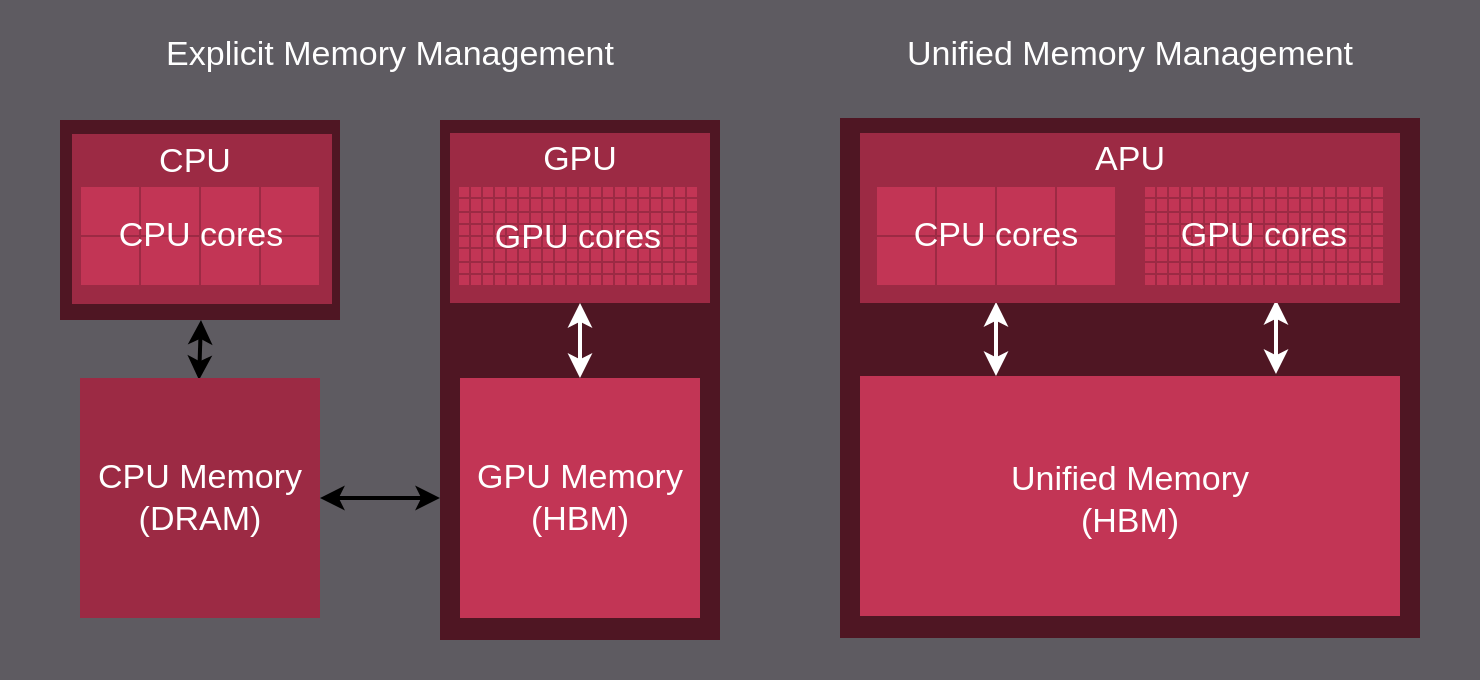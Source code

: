 <mxfile version="24.4.6" type="device">
  <diagram id="zBbb_w2fufU70cdOGtND" name="1 oldal">
    <mxGraphModel dx="1300" dy="1180" grid="1" gridSize="10" guides="1" tooltips="1" connect="1" arrows="1" fold="1" page="0" pageScale="1" pageWidth="660" pageHeight="610" background="none" math="0" shadow="0">
      <root>
        <mxCell id="0" />
        <mxCell id="1" parent="0" />
        <mxCell id="5927" value="" style="rounded=0;whiteSpace=wrap;html=1;fillColor=#5E5B61;fontColor=#FFFFFF;strokeColor=none;spacing=0;" parent="1" vertex="1">
          <mxGeometry y="-20" width="740" height="340" as="geometry" />
        </mxCell>
        <mxCell id="5928" value="Explicit Memory Management" style="text;strokeColor=none;fillColor=none;align=center;verticalAlign=middle;rounded=0;fontFamily=Helvetica;fontSize=17;fontColor=#FFFFFF;" parent="1" vertex="1">
          <mxGeometry x="30" y="-10" width="330" height="30" as="geometry" />
        </mxCell>
        <mxCell id="UvHuP5o6jSuoLTm0AUZA-5953" value="" style="group" parent="1" vertex="1" connectable="0">
          <mxGeometry x="30" y="40" width="140" height="120" as="geometry" />
        </mxCell>
        <mxCell id="LV0FwBpydXXZrUbya0PG-5966" style="edgeStyle=orthogonalEdgeStyle;rounded=0;orthogonalLoop=1;jettySize=auto;html=1;exitX=0.5;exitY=1;exitDx=0;exitDy=0;" edge="1" parent="UvHuP5o6jSuoLTm0AUZA-5953" source="5925">
          <mxGeometry relative="1" as="geometry">
            <mxPoint x="70" y="100" as="targetPoint" />
          </mxGeometry>
        </mxCell>
        <mxCell id="5925" value="" style="rounded=0;whiteSpace=wrap;html=1;fillColor=#4F1623;fontColor=#FFFFFF;strokeColor=none;" parent="UvHuP5o6jSuoLTm0AUZA-5953" vertex="1">
          <mxGeometry width="140" height="100" as="geometry" />
        </mxCell>
        <mxCell id="LV0FwBpydXXZrUbya0PG-6775" value="" style="rounded=0;whiteSpace=wrap;html=1;strokeColor=none;fillColor=#9C2A44;" vertex="1" parent="UvHuP5o6jSuoLTm0AUZA-5953">
          <mxGeometry x="6" y="7" width="130" height="85" as="geometry" />
        </mxCell>
        <mxCell id="LV0FwBpydXXZrUbya0PG-6733" value="" style="shape=table;startSize=0;container=1;collapsible=0;childLayout=tableLayout;strokeColor=#9C2A44;fillColor=#C23555;" vertex="1" parent="UvHuP5o6jSuoLTm0AUZA-5953">
          <mxGeometry x="10" y="33" width="120" height="50" as="geometry" />
        </mxCell>
        <mxCell id="LV0FwBpydXXZrUbya0PG-6734" value="" style="shape=tableRow;horizontal=0;startSize=0;swimlaneHead=0;swimlaneBody=0;strokeColor=inherit;top=0;left=0;bottom=0;right=0;collapsible=0;dropTarget=0;fillColor=none;points=[[0,0.5],[1,0.5]];portConstraint=eastwest;" vertex="1" parent="LV0FwBpydXXZrUbya0PG-6733">
          <mxGeometry width="120" height="25" as="geometry" />
        </mxCell>
        <mxCell id="LV0FwBpydXXZrUbya0PG-6735" value="" style="shape=partialRectangle;html=1;whiteSpace=wrap;connectable=0;strokeColor=inherit;overflow=hidden;fillColor=none;top=0;left=0;bottom=0;right=0;pointerEvents=1;" vertex="1" parent="LV0FwBpydXXZrUbya0PG-6734">
          <mxGeometry width="30" height="25" as="geometry">
            <mxRectangle width="30" height="25" as="alternateBounds" />
          </mxGeometry>
        </mxCell>
        <mxCell id="LV0FwBpydXXZrUbya0PG-6736" value="" style="shape=partialRectangle;html=1;whiteSpace=wrap;connectable=0;strokeColor=inherit;overflow=hidden;fillColor=none;top=0;left=0;bottom=0;right=0;pointerEvents=1;" vertex="1" parent="LV0FwBpydXXZrUbya0PG-6734">
          <mxGeometry x="30" width="30" height="25" as="geometry">
            <mxRectangle width="30" height="25" as="alternateBounds" />
          </mxGeometry>
        </mxCell>
        <mxCell id="LV0FwBpydXXZrUbya0PG-6737" value="" style="shape=partialRectangle;html=1;whiteSpace=wrap;connectable=0;strokeColor=inherit;overflow=hidden;fillColor=none;top=0;left=0;bottom=0;right=0;pointerEvents=1;" vertex="1" parent="LV0FwBpydXXZrUbya0PG-6734">
          <mxGeometry x="60" width="30" height="25" as="geometry">
            <mxRectangle width="30" height="25" as="alternateBounds" />
          </mxGeometry>
        </mxCell>
        <mxCell id="LV0FwBpydXXZrUbya0PG-6738" value="" style="shape=partialRectangle;html=1;whiteSpace=wrap;connectable=0;strokeColor=inherit;overflow=hidden;fillColor=none;top=0;left=0;bottom=0;right=0;pointerEvents=1;" vertex="1" parent="LV0FwBpydXXZrUbya0PG-6734">
          <mxGeometry x="90" width="30" height="25" as="geometry">
            <mxRectangle width="30" height="25" as="alternateBounds" />
          </mxGeometry>
        </mxCell>
        <mxCell id="LV0FwBpydXXZrUbya0PG-6739" value="" style="shape=tableRow;horizontal=0;startSize=0;swimlaneHead=0;swimlaneBody=0;strokeColor=inherit;top=0;left=0;bottom=0;right=0;collapsible=0;dropTarget=0;fillColor=none;points=[[0,0.5],[1,0.5]];portConstraint=eastwest;" vertex="1" parent="LV0FwBpydXXZrUbya0PG-6733">
          <mxGeometry y="25" width="120" height="25" as="geometry" />
        </mxCell>
        <mxCell id="LV0FwBpydXXZrUbya0PG-6740" value="" style="shape=partialRectangle;html=1;whiteSpace=wrap;connectable=0;strokeColor=inherit;overflow=hidden;fillColor=none;top=0;left=0;bottom=0;right=0;pointerEvents=1;" vertex="1" parent="LV0FwBpydXXZrUbya0PG-6739">
          <mxGeometry width="30" height="25" as="geometry">
            <mxRectangle width="30" height="25" as="alternateBounds" />
          </mxGeometry>
        </mxCell>
        <mxCell id="LV0FwBpydXXZrUbya0PG-6741" value="" style="shape=partialRectangle;html=1;whiteSpace=wrap;connectable=0;strokeColor=inherit;overflow=hidden;fillColor=none;top=0;left=0;bottom=0;right=0;pointerEvents=1;" vertex="1" parent="LV0FwBpydXXZrUbya0PG-6739">
          <mxGeometry x="30" width="30" height="25" as="geometry">
            <mxRectangle width="30" height="25" as="alternateBounds" />
          </mxGeometry>
        </mxCell>
        <mxCell id="LV0FwBpydXXZrUbya0PG-6742" value="" style="shape=partialRectangle;html=1;whiteSpace=wrap;connectable=0;strokeColor=inherit;overflow=hidden;fillColor=none;top=0;left=0;bottom=0;right=0;pointerEvents=1;" vertex="1" parent="LV0FwBpydXXZrUbya0PG-6739">
          <mxGeometry x="60" width="30" height="25" as="geometry">
            <mxRectangle width="30" height="25" as="alternateBounds" />
          </mxGeometry>
        </mxCell>
        <mxCell id="LV0FwBpydXXZrUbya0PG-6743" value="" style="shape=partialRectangle;html=1;whiteSpace=wrap;connectable=0;strokeColor=inherit;overflow=hidden;fillColor=none;top=0;left=0;bottom=0;right=0;pointerEvents=1;" vertex="1" parent="LV0FwBpydXXZrUbya0PG-6739">
          <mxGeometry x="90" width="30" height="25" as="geometry">
            <mxRectangle width="30" height="25" as="alternateBounds" />
          </mxGeometry>
        </mxCell>
        <mxCell id="UvHuP5o6jSuoLTm0AUZA-5949" value="&lt;font face=&quot;Helvetica&quot;&gt;CPU cores&lt;br&gt;&lt;/font&gt;" style="text;html=1;strokeColor=none;fillColor=none;align=center;verticalAlign=middle;whiteSpace=wrap;rounded=0;fontSize=17;fontColor=#FFFFFF;" parent="UvHuP5o6jSuoLTm0AUZA-5953" vertex="1">
          <mxGeometry x="11" y="34" width="119" height="48" as="geometry" />
        </mxCell>
        <mxCell id="LV0FwBpydXXZrUbya0PG-5967" value="&lt;font face=&quot;Helvetica&quot;&gt;CPU&lt;br&gt;&lt;/font&gt;" style="text;html=1;strokeColor=none;fillColor=none;align=center;verticalAlign=middle;whiteSpace=wrap;rounded=0;fontSize=17;fontColor=#FFFFFF;" vertex="1" parent="UvHuP5o6jSuoLTm0AUZA-5953">
          <mxGeometry y="7" width="135" height="27" as="geometry" />
        </mxCell>
        <mxCell id="UvHuP5o6jSuoLTm0AUZA-5985" value="" style="endArrow=classic;startArrow=classic;html=1;rounded=0;entryX=0.5;entryY=0;entryDx=0;entryDy=0;exitX=0.12;exitY=1.005;exitDx=0;exitDy=0;exitPerimeter=0;strokeWidth=2;" parent="1" edge="1">
          <mxGeometry width="50" height="50" relative="1" as="geometry">
            <mxPoint x="100.5" y="140" as="sourcePoint" />
            <mxPoint x="99.5" y="170" as="targetPoint" />
          </mxGeometry>
        </mxCell>
        <mxCell id="UvHuP5o6jSuoLTm0AUZA-5955" value="" style="rounded=0;whiteSpace=wrap;html=1;fillColor=#4F1623;fontColor=#FFFFFF;strokeColor=none;" parent="1" vertex="1">
          <mxGeometry x="220" y="40" width="140" height="260" as="geometry" />
        </mxCell>
        <mxCell id="UvHuP5o6jSuoLTm0AUZA-5959" value="" style="group" parent="1" vertex="1" connectable="0">
          <mxGeometry x="230" y="169" width="120" height="120" as="geometry" />
        </mxCell>
        <mxCell id="UvHuP5o6jSuoLTm0AUZA-5960" value="" style="rounded=0;whiteSpace=wrap;html=1;fillColor=#C23555;fontColor=#FFFFFF;strokeColor=none;" parent="UvHuP5o6jSuoLTm0AUZA-5959" vertex="1">
          <mxGeometry width="120" height="120" as="geometry" />
        </mxCell>
        <mxCell id="UvHuP5o6jSuoLTm0AUZA-5961" value="&lt;div&gt;GPU Memory&lt;br&gt;(HBM)&lt;/div&gt;" style="text;html=1;strokeColor=none;fillColor=none;align=center;verticalAlign=middle;whiteSpace=wrap;rounded=0;fontSize=17;fontColor=#FFFFFF;" parent="UvHuP5o6jSuoLTm0AUZA-5959" vertex="1">
          <mxGeometry width="120" height="120" as="geometry" />
        </mxCell>
        <mxCell id="LV0FwBpydXXZrUbya0PG-5946" value="Unified Memory Management" style="text;strokeColor=none;fillColor=none;align=center;verticalAlign=middle;rounded=0;fontFamily=Helvetica;fontSize=17;fontColor=#FFFFFF;" vertex="1" parent="1">
          <mxGeometry x="420" y="-10" width="290" height="30" as="geometry" />
        </mxCell>
        <mxCell id="LV0FwBpydXXZrUbya0PG-5947" value="" style="group" vertex="1" connectable="0" parent="1">
          <mxGeometry x="420" y="40" width="290" height="260" as="geometry" />
        </mxCell>
        <mxCell id="LV0FwBpydXXZrUbya0PG-5948" value="" style="rounded=0;whiteSpace=wrap;html=1;fillColor=#4F1623;fontColor=#FFFFFF;strokeColor=none;" vertex="1" parent="LV0FwBpydXXZrUbya0PG-5947">
          <mxGeometry y="-1" width="290" height="260" as="geometry" />
        </mxCell>
        <mxCell id="LV0FwBpydXXZrUbya0PG-5952" value="" style="group" vertex="1" connectable="0" parent="LV0FwBpydXXZrUbya0PG-5947">
          <mxGeometry x="10" y="90" width="270" height="160" as="geometry" />
        </mxCell>
        <mxCell id="LV0FwBpydXXZrUbya0PG-5953" value="" style="rounded=0;whiteSpace=wrap;html=1;fillColor=#C23555;fontColor=#FFFFFF;strokeColor=none;" vertex="1" parent="LV0FwBpydXXZrUbya0PG-5952">
          <mxGeometry y="38" width="270" height="120" as="geometry" />
        </mxCell>
        <mxCell id="LV0FwBpydXXZrUbya0PG-5954" value="&lt;div&gt;Unified Memory&lt;br&gt;(HBM)&lt;/div&gt;" style="text;html=1;strokeColor=none;fillColor=none;align=center;verticalAlign=middle;whiteSpace=wrap;rounded=0;fontSize=17;fontColor=#FFFFFF;" vertex="1" parent="LV0FwBpydXXZrUbya0PG-5952">
          <mxGeometry y="40" width="270" height="120" as="geometry" />
        </mxCell>
        <mxCell id="LV0FwBpydXXZrUbya0PG-6781" value="" style="endArrow=classic;startArrow=classic;html=1;rounded=0;entryX=0.5;entryY=0;entryDx=0;entryDy=0;strokeWidth=2;strokeColor=#ffffff;exitX=0.5;exitY=1;exitDx=0;exitDy=0;" edge="1" parent="LV0FwBpydXXZrUbya0PG-5952">
          <mxGeometry width="50" height="50" relative="1" as="geometry">
            <mxPoint x="68" y="1" as="sourcePoint" />
            <mxPoint x="68" y="38" as="targetPoint" />
          </mxGeometry>
        </mxCell>
        <mxCell id="LV0FwBpydXXZrUbya0PG-6782" value="" style="endArrow=classic;startArrow=classic;html=1;rounded=0;entryX=0.5;entryY=0;entryDx=0;entryDy=0;strokeWidth=2;strokeColor=#ffffff;exitX=0.5;exitY=1;exitDx=0;exitDy=0;" edge="1" parent="LV0FwBpydXXZrUbya0PG-5947">
          <mxGeometry width="50" height="50" relative="1" as="geometry">
            <mxPoint x="218" y="90" as="sourcePoint" />
            <mxPoint x="218" y="127" as="targetPoint" />
          </mxGeometry>
        </mxCell>
        <mxCell id="LV0FwBpydXXZrUbya0PG-6779" value="" style="rounded=0;whiteSpace=wrap;html=1;strokeColor=none;fillColor=#9C2A44;" vertex="1" parent="1">
          <mxGeometry x="430" y="46.5" width="270" height="85" as="geometry" />
        </mxCell>
        <mxCell id="LV0FwBpydXXZrUbya0PG-6755" value="" style="shape=table;startSize=0;container=1;collapsible=0;childLayout=tableLayout;strokeColor=#9C2A44;fillColor=#C23555;" vertex="1" parent="1">
          <mxGeometry x="438" y="73" width="120" height="50" as="geometry" />
        </mxCell>
        <mxCell id="LV0FwBpydXXZrUbya0PG-6756" value="" style="shape=tableRow;horizontal=0;startSize=0;swimlaneHead=0;swimlaneBody=0;strokeColor=inherit;top=0;left=0;bottom=0;right=0;collapsible=0;dropTarget=0;fillColor=none;points=[[0,0.5],[1,0.5]];portConstraint=eastwest;" vertex="1" parent="LV0FwBpydXXZrUbya0PG-6755">
          <mxGeometry width="120" height="25" as="geometry" />
        </mxCell>
        <mxCell id="LV0FwBpydXXZrUbya0PG-6757" value="" style="shape=partialRectangle;html=1;whiteSpace=wrap;connectable=0;strokeColor=inherit;overflow=hidden;fillColor=none;top=0;left=0;bottom=0;right=0;pointerEvents=1;" vertex="1" parent="LV0FwBpydXXZrUbya0PG-6756">
          <mxGeometry width="30" height="25" as="geometry">
            <mxRectangle width="30" height="25" as="alternateBounds" />
          </mxGeometry>
        </mxCell>
        <mxCell id="LV0FwBpydXXZrUbya0PG-6758" value="" style="shape=partialRectangle;html=1;whiteSpace=wrap;connectable=0;strokeColor=inherit;overflow=hidden;fillColor=none;top=0;left=0;bottom=0;right=0;pointerEvents=1;" vertex="1" parent="LV0FwBpydXXZrUbya0PG-6756">
          <mxGeometry x="30" width="30" height="25" as="geometry">
            <mxRectangle width="30" height="25" as="alternateBounds" />
          </mxGeometry>
        </mxCell>
        <mxCell id="LV0FwBpydXXZrUbya0PG-6759" value="" style="shape=partialRectangle;html=1;whiteSpace=wrap;connectable=0;strokeColor=inherit;overflow=hidden;fillColor=none;top=0;left=0;bottom=0;right=0;pointerEvents=1;" vertex="1" parent="LV0FwBpydXXZrUbya0PG-6756">
          <mxGeometry x="60" width="30" height="25" as="geometry">
            <mxRectangle width="30" height="25" as="alternateBounds" />
          </mxGeometry>
        </mxCell>
        <mxCell id="LV0FwBpydXXZrUbya0PG-6760" value="" style="shape=partialRectangle;html=1;whiteSpace=wrap;connectable=0;strokeColor=inherit;overflow=hidden;fillColor=none;top=0;left=0;bottom=0;right=0;pointerEvents=1;" vertex="1" parent="LV0FwBpydXXZrUbya0PG-6756">
          <mxGeometry x="90" width="30" height="25" as="geometry">
            <mxRectangle width="30" height="25" as="alternateBounds" />
          </mxGeometry>
        </mxCell>
        <mxCell id="LV0FwBpydXXZrUbya0PG-6761" value="" style="shape=tableRow;horizontal=0;startSize=0;swimlaneHead=0;swimlaneBody=0;strokeColor=inherit;top=0;left=0;bottom=0;right=0;collapsible=0;dropTarget=0;fillColor=none;points=[[0,0.5],[1,0.5]];portConstraint=eastwest;" vertex="1" parent="LV0FwBpydXXZrUbya0PG-6755">
          <mxGeometry y="25" width="120" height="25" as="geometry" />
        </mxCell>
        <mxCell id="LV0FwBpydXXZrUbya0PG-6762" value="" style="shape=partialRectangle;html=1;whiteSpace=wrap;connectable=0;strokeColor=inherit;overflow=hidden;fillColor=none;top=0;left=0;bottom=0;right=0;pointerEvents=1;" vertex="1" parent="LV0FwBpydXXZrUbya0PG-6761">
          <mxGeometry width="30" height="25" as="geometry">
            <mxRectangle width="30" height="25" as="alternateBounds" />
          </mxGeometry>
        </mxCell>
        <mxCell id="LV0FwBpydXXZrUbya0PG-6763" value="" style="shape=partialRectangle;html=1;whiteSpace=wrap;connectable=0;strokeColor=inherit;overflow=hidden;fillColor=none;top=0;left=0;bottom=0;right=0;pointerEvents=1;" vertex="1" parent="LV0FwBpydXXZrUbya0PG-6761">
          <mxGeometry x="30" width="30" height="25" as="geometry">
            <mxRectangle width="30" height="25" as="alternateBounds" />
          </mxGeometry>
        </mxCell>
        <mxCell id="LV0FwBpydXXZrUbya0PG-6764" value="" style="shape=partialRectangle;html=1;whiteSpace=wrap;connectable=0;strokeColor=inherit;overflow=hidden;fillColor=none;top=0;left=0;bottom=0;right=0;pointerEvents=1;" vertex="1" parent="LV0FwBpydXXZrUbya0PG-6761">
          <mxGeometry x="60" width="30" height="25" as="geometry">
            <mxRectangle width="30" height="25" as="alternateBounds" />
          </mxGeometry>
        </mxCell>
        <mxCell id="LV0FwBpydXXZrUbya0PG-6765" value="" style="shape=partialRectangle;html=1;whiteSpace=wrap;connectable=0;strokeColor=inherit;overflow=hidden;fillColor=none;top=0;left=0;bottom=0;right=0;pointerEvents=1;" vertex="1" parent="LV0FwBpydXXZrUbya0PG-6761">
          <mxGeometry x="90" width="30" height="25" as="geometry">
            <mxRectangle width="30" height="25" as="alternateBounds" />
          </mxGeometry>
        </mxCell>
        <mxCell id="LV0FwBpydXXZrUbya0PG-6395" value="" style="shape=table;startSize=0;container=1;collapsible=0;childLayout=tableLayout;fillColor=#C23555;strokeColor=#9C2A44;" vertex="1" parent="1">
          <mxGeometry x="572" y="73" width="120" height="50" as="geometry" />
        </mxCell>
        <mxCell id="LV0FwBpydXXZrUbya0PG-6396" value="" style="shape=tableRow;horizontal=0;startSize=0;swimlaneHead=0;swimlaneBody=0;strokeColor=inherit;top=0;left=0;bottom=0;right=0;collapsible=0;dropTarget=0;fillColor=none;points=[[0,0.5],[1,0.5]];portConstraint=eastwest;" vertex="1" parent="LV0FwBpydXXZrUbya0PG-6395">
          <mxGeometry width="120" height="6" as="geometry" />
        </mxCell>
        <mxCell id="LV0FwBpydXXZrUbya0PG-6397" value="" style="shape=partialRectangle;html=1;whiteSpace=wrap;connectable=0;strokeColor=inherit;overflow=hidden;fillColor=none;top=0;left=0;bottom=0;right=0;pointerEvents=1;" vertex="1" parent="LV0FwBpydXXZrUbya0PG-6396">
          <mxGeometry width="6" height="6" as="geometry">
            <mxRectangle width="6" height="6" as="alternateBounds" />
          </mxGeometry>
        </mxCell>
        <mxCell id="LV0FwBpydXXZrUbya0PG-6398" value="" style="shape=partialRectangle;html=1;whiteSpace=wrap;connectable=0;strokeColor=inherit;overflow=hidden;fillColor=none;top=0;left=0;bottom=0;right=0;pointerEvents=1;" vertex="1" parent="LV0FwBpydXXZrUbya0PG-6396">
          <mxGeometry x="6" width="6" height="6" as="geometry">
            <mxRectangle width="6" height="6" as="alternateBounds" />
          </mxGeometry>
        </mxCell>
        <mxCell id="LV0FwBpydXXZrUbya0PG-6399" value="" style="shape=partialRectangle;html=1;whiteSpace=wrap;connectable=0;strokeColor=inherit;overflow=hidden;fillColor=none;top=0;left=0;bottom=0;right=0;pointerEvents=1;" vertex="1" parent="LV0FwBpydXXZrUbya0PG-6396">
          <mxGeometry x="12" width="6" height="6" as="geometry">
            <mxRectangle width="6" height="6" as="alternateBounds" />
          </mxGeometry>
        </mxCell>
        <mxCell id="LV0FwBpydXXZrUbya0PG-6400" value="" style="shape=partialRectangle;html=1;whiteSpace=wrap;connectable=0;strokeColor=inherit;overflow=hidden;fillColor=none;top=0;left=0;bottom=0;right=0;pointerEvents=1;" vertex="1" parent="LV0FwBpydXXZrUbya0PG-6396">
          <mxGeometry x="18" width="6" height="6" as="geometry">
            <mxRectangle width="6" height="6" as="alternateBounds" />
          </mxGeometry>
        </mxCell>
        <mxCell id="LV0FwBpydXXZrUbya0PG-6401" value="" style="shape=partialRectangle;html=1;whiteSpace=wrap;connectable=0;strokeColor=inherit;overflow=hidden;fillColor=none;top=0;left=0;bottom=0;right=0;pointerEvents=1;" vertex="1" parent="LV0FwBpydXXZrUbya0PG-6396">
          <mxGeometry x="24" width="6" height="6" as="geometry">
            <mxRectangle width="6" height="6" as="alternateBounds" />
          </mxGeometry>
        </mxCell>
        <mxCell id="LV0FwBpydXXZrUbya0PG-6402" value="" style="shape=partialRectangle;html=1;whiteSpace=wrap;connectable=0;strokeColor=inherit;overflow=hidden;fillColor=none;top=0;left=0;bottom=0;right=0;pointerEvents=1;" vertex="1" parent="LV0FwBpydXXZrUbya0PG-6396">
          <mxGeometry x="30" width="6" height="6" as="geometry">
            <mxRectangle width="6" height="6" as="alternateBounds" />
          </mxGeometry>
        </mxCell>
        <mxCell id="LV0FwBpydXXZrUbya0PG-6403" value="" style="shape=partialRectangle;html=1;whiteSpace=wrap;connectable=0;strokeColor=inherit;overflow=hidden;fillColor=none;top=0;left=0;bottom=0;right=0;pointerEvents=1;" vertex="1" parent="LV0FwBpydXXZrUbya0PG-6396">
          <mxGeometry x="36" width="6" height="6" as="geometry">
            <mxRectangle width="6" height="6" as="alternateBounds" />
          </mxGeometry>
        </mxCell>
        <mxCell id="LV0FwBpydXXZrUbya0PG-6404" value="" style="shape=partialRectangle;html=1;whiteSpace=wrap;connectable=0;strokeColor=inherit;overflow=hidden;fillColor=none;top=0;left=0;bottom=0;right=0;pointerEvents=1;" vertex="1" parent="LV0FwBpydXXZrUbya0PG-6396">
          <mxGeometry x="42" width="6" height="6" as="geometry">
            <mxRectangle width="6" height="6" as="alternateBounds" />
          </mxGeometry>
        </mxCell>
        <mxCell id="LV0FwBpydXXZrUbya0PG-6405" value="" style="shape=partialRectangle;html=1;whiteSpace=wrap;connectable=0;strokeColor=inherit;overflow=hidden;fillColor=none;top=0;left=0;bottom=0;right=0;pointerEvents=1;" vertex="1" parent="LV0FwBpydXXZrUbya0PG-6396">
          <mxGeometry x="48" width="6" height="6" as="geometry">
            <mxRectangle width="6" height="6" as="alternateBounds" />
          </mxGeometry>
        </mxCell>
        <mxCell id="LV0FwBpydXXZrUbya0PG-6406" value="" style="shape=partialRectangle;html=1;whiteSpace=wrap;connectable=0;strokeColor=inherit;overflow=hidden;fillColor=none;top=0;left=0;bottom=0;right=0;pointerEvents=1;" vertex="1" parent="LV0FwBpydXXZrUbya0PG-6396">
          <mxGeometry x="54" width="6" height="6" as="geometry">
            <mxRectangle width="6" height="6" as="alternateBounds" />
          </mxGeometry>
        </mxCell>
        <mxCell id="LV0FwBpydXXZrUbya0PG-6407" value="" style="shape=partialRectangle;html=1;whiteSpace=wrap;connectable=0;strokeColor=inherit;overflow=hidden;fillColor=none;top=0;left=0;bottom=0;right=0;pointerEvents=1;" vertex="1" parent="LV0FwBpydXXZrUbya0PG-6396">
          <mxGeometry x="60" width="6" height="6" as="geometry">
            <mxRectangle width="6" height="6" as="alternateBounds" />
          </mxGeometry>
        </mxCell>
        <mxCell id="LV0FwBpydXXZrUbya0PG-6408" value="" style="shape=partialRectangle;html=1;whiteSpace=wrap;connectable=0;strokeColor=inherit;overflow=hidden;fillColor=none;top=0;left=0;bottom=0;right=0;pointerEvents=1;" vertex="1" parent="LV0FwBpydXXZrUbya0PG-6396">
          <mxGeometry x="66" width="6" height="6" as="geometry">
            <mxRectangle width="6" height="6" as="alternateBounds" />
          </mxGeometry>
        </mxCell>
        <mxCell id="LV0FwBpydXXZrUbya0PG-6409" value="" style="shape=partialRectangle;html=1;whiteSpace=wrap;connectable=0;strokeColor=inherit;overflow=hidden;fillColor=none;top=0;left=0;bottom=0;right=0;pointerEvents=1;" vertex="1" parent="LV0FwBpydXXZrUbya0PG-6396">
          <mxGeometry x="72" width="6" height="6" as="geometry">
            <mxRectangle width="6" height="6" as="alternateBounds" />
          </mxGeometry>
        </mxCell>
        <mxCell id="LV0FwBpydXXZrUbya0PG-6410" value="" style="shape=partialRectangle;html=1;whiteSpace=wrap;connectable=0;strokeColor=inherit;overflow=hidden;fillColor=none;top=0;left=0;bottom=0;right=0;pointerEvents=1;" vertex="1" parent="LV0FwBpydXXZrUbya0PG-6396">
          <mxGeometry x="78" width="6" height="6" as="geometry">
            <mxRectangle width="6" height="6" as="alternateBounds" />
          </mxGeometry>
        </mxCell>
        <mxCell id="LV0FwBpydXXZrUbya0PG-6411" value="" style="shape=partialRectangle;html=1;whiteSpace=wrap;connectable=0;strokeColor=inherit;overflow=hidden;fillColor=none;top=0;left=0;bottom=0;right=0;pointerEvents=1;" vertex="1" parent="LV0FwBpydXXZrUbya0PG-6396">
          <mxGeometry x="84" width="6" height="6" as="geometry">
            <mxRectangle width="6" height="6" as="alternateBounds" />
          </mxGeometry>
        </mxCell>
        <mxCell id="LV0FwBpydXXZrUbya0PG-6412" value="" style="shape=partialRectangle;html=1;whiteSpace=wrap;connectable=0;strokeColor=inherit;overflow=hidden;fillColor=none;top=0;left=0;bottom=0;right=0;pointerEvents=1;" vertex="1" parent="LV0FwBpydXXZrUbya0PG-6396">
          <mxGeometry x="90" width="6" height="6" as="geometry">
            <mxRectangle width="6" height="6" as="alternateBounds" />
          </mxGeometry>
        </mxCell>
        <mxCell id="LV0FwBpydXXZrUbya0PG-6413" value="" style="shape=partialRectangle;html=1;whiteSpace=wrap;connectable=0;strokeColor=inherit;overflow=hidden;fillColor=none;top=0;left=0;bottom=0;right=0;pointerEvents=1;" vertex="1" parent="LV0FwBpydXXZrUbya0PG-6396">
          <mxGeometry x="96" width="6" height="6" as="geometry">
            <mxRectangle width="6" height="6" as="alternateBounds" />
          </mxGeometry>
        </mxCell>
        <mxCell id="LV0FwBpydXXZrUbya0PG-6414" value="" style="shape=partialRectangle;html=1;whiteSpace=wrap;connectable=0;strokeColor=inherit;overflow=hidden;fillColor=none;top=0;left=0;bottom=0;right=0;pointerEvents=1;" vertex="1" parent="LV0FwBpydXXZrUbya0PG-6396">
          <mxGeometry x="102" width="6" height="6" as="geometry">
            <mxRectangle width="6" height="6" as="alternateBounds" />
          </mxGeometry>
        </mxCell>
        <mxCell id="LV0FwBpydXXZrUbya0PG-6415" value="" style="shape=partialRectangle;html=1;whiteSpace=wrap;connectable=0;strokeColor=inherit;overflow=hidden;fillColor=none;top=0;left=0;bottom=0;right=0;pointerEvents=1;" vertex="1" parent="LV0FwBpydXXZrUbya0PG-6396">
          <mxGeometry x="108" width="6" height="6" as="geometry">
            <mxRectangle width="6" height="6" as="alternateBounds" />
          </mxGeometry>
        </mxCell>
        <mxCell id="LV0FwBpydXXZrUbya0PG-6416" value="" style="shape=partialRectangle;html=1;whiteSpace=wrap;connectable=0;strokeColor=inherit;overflow=hidden;fillColor=none;top=0;left=0;bottom=0;right=0;pointerEvents=1;" vertex="1" parent="LV0FwBpydXXZrUbya0PG-6396">
          <mxGeometry x="114" width="6" height="6" as="geometry">
            <mxRectangle width="6" height="6" as="alternateBounds" />
          </mxGeometry>
        </mxCell>
        <mxCell id="LV0FwBpydXXZrUbya0PG-6417" value="" style="shape=tableRow;horizontal=0;startSize=0;swimlaneHead=0;swimlaneBody=0;strokeColor=inherit;top=0;left=0;bottom=0;right=0;collapsible=0;dropTarget=0;fillColor=none;points=[[0,0.5],[1,0.5]];portConstraint=eastwest;" vertex="1" parent="LV0FwBpydXXZrUbya0PG-6395">
          <mxGeometry y="6" width="120" height="7" as="geometry" />
        </mxCell>
        <mxCell id="LV0FwBpydXXZrUbya0PG-6418" value="" style="shape=partialRectangle;html=1;whiteSpace=wrap;connectable=0;strokeColor=inherit;overflow=hidden;fillColor=none;top=0;left=0;bottom=0;right=0;pointerEvents=1;" vertex="1" parent="LV0FwBpydXXZrUbya0PG-6417">
          <mxGeometry width="6" height="7" as="geometry">
            <mxRectangle width="6" height="7" as="alternateBounds" />
          </mxGeometry>
        </mxCell>
        <mxCell id="LV0FwBpydXXZrUbya0PG-6419" value="" style="shape=partialRectangle;html=1;whiteSpace=wrap;connectable=0;strokeColor=inherit;overflow=hidden;fillColor=none;top=0;left=0;bottom=0;right=0;pointerEvents=1;" vertex="1" parent="LV0FwBpydXXZrUbya0PG-6417">
          <mxGeometry x="6" width="6" height="7" as="geometry">
            <mxRectangle width="6" height="7" as="alternateBounds" />
          </mxGeometry>
        </mxCell>
        <mxCell id="LV0FwBpydXXZrUbya0PG-6420" value="" style="shape=partialRectangle;html=1;whiteSpace=wrap;connectable=0;strokeColor=inherit;overflow=hidden;fillColor=none;top=0;left=0;bottom=0;right=0;pointerEvents=1;" vertex="1" parent="LV0FwBpydXXZrUbya0PG-6417">
          <mxGeometry x="12" width="6" height="7" as="geometry">
            <mxRectangle width="6" height="7" as="alternateBounds" />
          </mxGeometry>
        </mxCell>
        <mxCell id="LV0FwBpydXXZrUbya0PG-6421" value="" style="shape=partialRectangle;html=1;whiteSpace=wrap;connectable=0;strokeColor=inherit;overflow=hidden;fillColor=none;top=0;left=0;bottom=0;right=0;pointerEvents=1;" vertex="1" parent="LV0FwBpydXXZrUbya0PG-6417">
          <mxGeometry x="18" width="6" height="7" as="geometry">
            <mxRectangle width="6" height="7" as="alternateBounds" />
          </mxGeometry>
        </mxCell>
        <mxCell id="LV0FwBpydXXZrUbya0PG-6422" value="" style="shape=partialRectangle;html=1;whiteSpace=wrap;connectable=0;strokeColor=inherit;overflow=hidden;fillColor=none;top=0;left=0;bottom=0;right=0;pointerEvents=1;" vertex="1" parent="LV0FwBpydXXZrUbya0PG-6417">
          <mxGeometry x="24" width="6" height="7" as="geometry">
            <mxRectangle width="6" height="7" as="alternateBounds" />
          </mxGeometry>
        </mxCell>
        <mxCell id="LV0FwBpydXXZrUbya0PG-6423" value="" style="shape=partialRectangle;html=1;whiteSpace=wrap;connectable=0;strokeColor=inherit;overflow=hidden;fillColor=none;top=0;left=0;bottom=0;right=0;pointerEvents=1;" vertex="1" parent="LV0FwBpydXXZrUbya0PG-6417">
          <mxGeometry x="30" width="6" height="7" as="geometry">
            <mxRectangle width="6" height="7" as="alternateBounds" />
          </mxGeometry>
        </mxCell>
        <mxCell id="LV0FwBpydXXZrUbya0PG-6424" value="" style="shape=partialRectangle;html=1;whiteSpace=wrap;connectable=0;strokeColor=inherit;overflow=hidden;fillColor=none;top=0;left=0;bottom=0;right=0;pointerEvents=1;" vertex="1" parent="LV0FwBpydXXZrUbya0PG-6417">
          <mxGeometry x="36" width="6" height="7" as="geometry">
            <mxRectangle width="6" height="7" as="alternateBounds" />
          </mxGeometry>
        </mxCell>
        <mxCell id="LV0FwBpydXXZrUbya0PG-6425" value="" style="shape=partialRectangle;html=1;whiteSpace=wrap;connectable=0;strokeColor=inherit;overflow=hidden;fillColor=none;top=0;left=0;bottom=0;right=0;pointerEvents=1;" vertex="1" parent="LV0FwBpydXXZrUbya0PG-6417">
          <mxGeometry x="42" width="6" height="7" as="geometry">
            <mxRectangle width="6" height="7" as="alternateBounds" />
          </mxGeometry>
        </mxCell>
        <mxCell id="LV0FwBpydXXZrUbya0PG-6426" value="" style="shape=partialRectangle;html=1;whiteSpace=wrap;connectable=0;strokeColor=inherit;overflow=hidden;fillColor=none;top=0;left=0;bottom=0;right=0;pointerEvents=1;" vertex="1" parent="LV0FwBpydXXZrUbya0PG-6417">
          <mxGeometry x="48" width="6" height="7" as="geometry">
            <mxRectangle width="6" height="7" as="alternateBounds" />
          </mxGeometry>
        </mxCell>
        <mxCell id="LV0FwBpydXXZrUbya0PG-6427" value="" style="shape=partialRectangle;html=1;whiteSpace=wrap;connectable=0;strokeColor=inherit;overflow=hidden;fillColor=none;top=0;left=0;bottom=0;right=0;pointerEvents=1;" vertex="1" parent="LV0FwBpydXXZrUbya0PG-6417">
          <mxGeometry x="54" width="6" height="7" as="geometry">
            <mxRectangle width="6" height="7" as="alternateBounds" />
          </mxGeometry>
        </mxCell>
        <mxCell id="LV0FwBpydXXZrUbya0PG-6428" value="" style="shape=partialRectangle;html=1;whiteSpace=wrap;connectable=0;strokeColor=inherit;overflow=hidden;fillColor=none;top=0;left=0;bottom=0;right=0;pointerEvents=1;" vertex="1" parent="LV0FwBpydXXZrUbya0PG-6417">
          <mxGeometry x="60" width="6" height="7" as="geometry">
            <mxRectangle width="6" height="7" as="alternateBounds" />
          </mxGeometry>
        </mxCell>
        <mxCell id="LV0FwBpydXXZrUbya0PG-6429" value="" style="shape=partialRectangle;html=1;whiteSpace=wrap;connectable=0;strokeColor=inherit;overflow=hidden;fillColor=none;top=0;left=0;bottom=0;right=0;pointerEvents=1;" vertex="1" parent="LV0FwBpydXXZrUbya0PG-6417">
          <mxGeometry x="66" width="6" height="7" as="geometry">
            <mxRectangle width="6" height="7" as="alternateBounds" />
          </mxGeometry>
        </mxCell>
        <mxCell id="LV0FwBpydXXZrUbya0PG-6430" value="" style="shape=partialRectangle;html=1;whiteSpace=wrap;connectable=0;strokeColor=inherit;overflow=hidden;fillColor=none;top=0;left=0;bottom=0;right=0;pointerEvents=1;" vertex="1" parent="LV0FwBpydXXZrUbya0PG-6417">
          <mxGeometry x="72" width="6" height="7" as="geometry">
            <mxRectangle width="6" height="7" as="alternateBounds" />
          </mxGeometry>
        </mxCell>
        <mxCell id="LV0FwBpydXXZrUbya0PG-6431" value="" style="shape=partialRectangle;html=1;whiteSpace=wrap;connectable=0;strokeColor=inherit;overflow=hidden;fillColor=none;top=0;left=0;bottom=0;right=0;pointerEvents=1;" vertex="1" parent="LV0FwBpydXXZrUbya0PG-6417">
          <mxGeometry x="78" width="6" height="7" as="geometry">
            <mxRectangle width="6" height="7" as="alternateBounds" />
          </mxGeometry>
        </mxCell>
        <mxCell id="LV0FwBpydXXZrUbya0PG-6432" value="" style="shape=partialRectangle;html=1;whiteSpace=wrap;connectable=0;strokeColor=inherit;overflow=hidden;fillColor=none;top=0;left=0;bottom=0;right=0;pointerEvents=1;" vertex="1" parent="LV0FwBpydXXZrUbya0PG-6417">
          <mxGeometry x="84" width="6" height="7" as="geometry">
            <mxRectangle width="6" height="7" as="alternateBounds" />
          </mxGeometry>
        </mxCell>
        <mxCell id="LV0FwBpydXXZrUbya0PG-6433" value="" style="shape=partialRectangle;html=1;whiteSpace=wrap;connectable=0;strokeColor=inherit;overflow=hidden;fillColor=none;top=0;left=0;bottom=0;right=0;pointerEvents=1;" vertex="1" parent="LV0FwBpydXXZrUbya0PG-6417">
          <mxGeometry x="90" width="6" height="7" as="geometry">
            <mxRectangle width="6" height="7" as="alternateBounds" />
          </mxGeometry>
        </mxCell>
        <mxCell id="LV0FwBpydXXZrUbya0PG-6434" value="" style="shape=partialRectangle;html=1;whiteSpace=wrap;connectable=0;strokeColor=inherit;overflow=hidden;fillColor=none;top=0;left=0;bottom=0;right=0;pointerEvents=1;" vertex="1" parent="LV0FwBpydXXZrUbya0PG-6417">
          <mxGeometry x="96" width="6" height="7" as="geometry">
            <mxRectangle width="6" height="7" as="alternateBounds" />
          </mxGeometry>
        </mxCell>
        <mxCell id="LV0FwBpydXXZrUbya0PG-6435" value="" style="shape=partialRectangle;html=1;whiteSpace=wrap;connectable=0;strokeColor=inherit;overflow=hidden;fillColor=none;top=0;left=0;bottom=0;right=0;pointerEvents=1;" vertex="1" parent="LV0FwBpydXXZrUbya0PG-6417">
          <mxGeometry x="102" width="6" height="7" as="geometry">
            <mxRectangle width="6" height="7" as="alternateBounds" />
          </mxGeometry>
        </mxCell>
        <mxCell id="LV0FwBpydXXZrUbya0PG-6436" value="" style="shape=partialRectangle;html=1;whiteSpace=wrap;connectable=0;strokeColor=inherit;overflow=hidden;fillColor=none;top=0;left=0;bottom=0;right=0;pointerEvents=1;" vertex="1" parent="LV0FwBpydXXZrUbya0PG-6417">
          <mxGeometry x="108" width="6" height="7" as="geometry">
            <mxRectangle width="6" height="7" as="alternateBounds" />
          </mxGeometry>
        </mxCell>
        <mxCell id="LV0FwBpydXXZrUbya0PG-6437" value="" style="shape=partialRectangle;html=1;whiteSpace=wrap;connectable=0;strokeColor=inherit;overflow=hidden;fillColor=none;top=0;left=0;bottom=0;right=0;pointerEvents=1;" vertex="1" parent="LV0FwBpydXXZrUbya0PG-6417">
          <mxGeometry x="114" width="6" height="7" as="geometry">
            <mxRectangle width="6" height="7" as="alternateBounds" />
          </mxGeometry>
        </mxCell>
        <mxCell id="LV0FwBpydXXZrUbya0PG-6438" value="" style="shape=tableRow;horizontal=0;startSize=0;swimlaneHead=0;swimlaneBody=0;strokeColor=inherit;top=0;left=0;bottom=0;right=0;collapsible=0;dropTarget=0;fillColor=none;points=[[0,0.5],[1,0.5]];portConstraint=eastwest;" vertex="1" parent="LV0FwBpydXXZrUbya0PG-6395">
          <mxGeometry y="13" width="120" height="6" as="geometry" />
        </mxCell>
        <mxCell id="LV0FwBpydXXZrUbya0PG-6439" value="" style="shape=partialRectangle;html=1;whiteSpace=wrap;connectable=0;strokeColor=inherit;overflow=hidden;fillColor=none;top=0;left=0;bottom=0;right=0;pointerEvents=1;" vertex="1" parent="LV0FwBpydXXZrUbya0PG-6438">
          <mxGeometry width="6" height="6" as="geometry">
            <mxRectangle width="6" height="6" as="alternateBounds" />
          </mxGeometry>
        </mxCell>
        <mxCell id="LV0FwBpydXXZrUbya0PG-6440" value="" style="shape=partialRectangle;html=1;whiteSpace=wrap;connectable=0;strokeColor=inherit;overflow=hidden;fillColor=none;top=0;left=0;bottom=0;right=0;pointerEvents=1;" vertex="1" parent="LV0FwBpydXXZrUbya0PG-6438">
          <mxGeometry x="6" width="6" height="6" as="geometry">
            <mxRectangle width="6" height="6" as="alternateBounds" />
          </mxGeometry>
        </mxCell>
        <mxCell id="LV0FwBpydXXZrUbya0PG-6441" value="" style="shape=partialRectangle;html=1;whiteSpace=wrap;connectable=0;strokeColor=inherit;overflow=hidden;fillColor=none;top=0;left=0;bottom=0;right=0;pointerEvents=1;" vertex="1" parent="LV0FwBpydXXZrUbya0PG-6438">
          <mxGeometry x="12" width="6" height="6" as="geometry">
            <mxRectangle width="6" height="6" as="alternateBounds" />
          </mxGeometry>
        </mxCell>
        <mxCell id="LV0FwBpydXXZrUbya0PG-6442" value="" style="shape=partialRectangle;html=1;whiteSpace=wrap;connectable=0;strokeColor=inherit;overflow=hidden;fillColor=none;top=0;left=0;bottom=0;right=0;pointerEvents=1;" vertex="1" parent="LV0FwBpydXXZrUbya0PG-6438">
          <mxGeometry x="18" width="6" height="6" as="geometry">
            <mxRectangle width="6" height="6" as="alternateBounds" />
          </mxGeometry>
        </mxCell>
        <mxCell id="LV0FwBpydXXZrUbya0PG-6443" value="" style="shape=partialRectangle;html=1;whiteSpace=wrap;connectable=0;strokeColor=inherit;overflow=hidden;fillColor=none;top=0;left=0;bottom=0;right=0;pointerEvents=1;" vertex="1" parent="LV0FwBpydXXZrUbya0PG-6438">
          <mxGeometry x="24" width="6" height="6" as="geometry">
            <mxRectangle width="6" height="6" as="alternateBounds" />
          </mxGeometry>
        </mxCell>
        <mxCell id="LV0FwBpydXXZrUbya0PG-6444" value="" style="shape=partialRectangle;html=1;whiteSpace=wrap;connectable=0;strokeColor=inherit;overflow=hidden;fillColor=none;top=0;left=0;bottom=0;right=0;pointerEvents=1;" vertex="1" parent="LV0FwBpydXXZrUbya0PG-6438">
          <mxGeometry x="30" width="6" height="6" as="geometry">
            <mxRectangle width="6" height="6" as="alternateBounds" />
          </mxGeometry>
        </mxCell>
        <mxCell id="LV0FwBpydXXZrUbya0PG-6445" value="" style="shape=partialRectangle;html=1;whiteSpace=wrap;connectable=0;strokeColor=inherit;overflow=hidden;fillColor=none;top=0;left=0;bottom=0;right=0;pointerEvents=1;" vertex="1" parent="LV0FwBpydXXZrUbya0PG-6438">
          <mxGeometry x="36" width="6" height="6" as="geometry">
            <mxRectangle width="6" height="6" as="alternateBounds" />
          </mxGeometry>
        </mxCell>
        <mxCell id="LV0FwBpydXXZrUbya0PG-6446" value="" style="shape=partialRectangle;html=1;whiteSpace=wrap;connectable=0;strokeColor=inherit;overflow=hidden;fillColor=none;top=0;left=0;bottom=0;right=0;pointerEvents=1;" vertex="1" parent="LV0FwBpydXXZrUbya0PG-6438">
          <mxGeometry x="42" width="6" height="6" as="geometry">
            <mxRectangle width="6" height="6" as="alternateBounds" />
          </mxGeometry>
        </mxCell>
        <mxCell id="LV0FwBpydXXZrUbya0PG-6447" value="" style="shape=partialRectangle;html=1;whiteSpace=wrap;connectable=0;strokeColor=inherit;overflow=hidden;fillColor=none;top=0;left=0;bottom=0;right=0;pointerEvents=1;" vertex="1" parent="LV0FwBpydXXZrUbya0PG-6438">
          <mxGeometry x="48" width="6" height="6" as="geometry">
            <mxRectangle width="6" height="6" as="alternateBounds" />
          </mxGeometry>
        </mxCell>
        <mxCell id="LV0FwBpydXXZrUbya0PG-6448" value="" style="shape=partialRectangle;html=1;whiteSpace=wrap;connectable=0;strokeColor=inherit;overflow=hidden;fillColor=none;top=0;left=0;bottom=0;right=0;pointerEvents=1;" vertex="1" parent="LV0FwBpydXXZrUbya0PG-6438">
          <mxGeometry x="54" width="6" height="6" as="geometry">
            <mxRectangle width="6" height="6" as="alternateBounds" />
          </mxGeometry>
        </mxCell>
        <mxCell id="LV0FwBpydXXZrUbya0PG-6449" value="" style="shape=partialRectangle;html=1;whiteSpace=wrap;connectable=0;strokeColor=inherit;overflow=hidden;fillColor=none;top=0;left=0;bottom=0;right=0;pointerEvents=1;" vertex="1" parent="LV0FwBpydXXZrUbya0PG-6438">
          <mxGeometry x="60" width="6" height="6" as="geometry">
            <mxRectangle width="6" height="6" as="alternateBounds" />
          </mxGeometry>
        </mxCell>
        <mxCell id="LV0FwBpydXXZrUbya0PG-6450" value="" style="shape=partialRectangle;html=1;whiteSpace=wrap;connectable=0;strokeColor=inherit;overflow=hidden;fillColor=none;top=0;left=0;bottom=0;right=0;pointerEvents=1;" vertex="1" parent="LV0FwBpydXXZrUbya0PG-6438">
          <mxGeometry x="66" width="6" height="6" as="geometry">
            <mxRectangle width="6" height="6" as="alternateBounds" />
          </mxGeometry>
        </mxCell>
        <mxCell id="LV0FwBpydXXZrUbya0PG-6451" value="" style="shape=partialRectangle;html=1;whiteSpace=wrap;connectable=0;strokeColor=inherit;overflow=hidden;fillColor=none;top=0;left=0;bottom=0;right=0;pointerEvents=1;" vertex="1" parent="LV0FwBpydXXZrUbya0PG-6438">
          <mxGeometry x="72" width="6" height="6" as="geometry">
            <mxRectangle width="6" height="6" as="alternateBounds" />
          </mxGeometry>
        </mxCell>
        <mxCell id="LV0FwBpydXXZrUbya0PG-6452" value="" style="shape=partialRectangle;html=1;whiteSpace=wrap;connectable=0;strokeColor=inherit;overflow=hidden;fillColor=none;top=0;left=0;bottom=0;right=0;pointerEvents=1;" vertex="1" parent="LV0FwBpydXXZrUbya0PG-6438">
          <mxGeometry x="78" width="6" height="6" as="geometry">
            <mxRectangle width="6" height="6" as="alternateBounds" />
          </mxGeometry>
        </mxCell>
        <mxCell id="LV0FwBpydXXZrUbya0PG-6453" value="" style="shape=partialRectangle;html=1;whiteSpace=wrap;connectable=0;strokeColor=inherit;overflow=hidden;fillColor=none;top=0;left=0;bottom=0;right=0;pointerEvents=1;" vertex="1" parent="LV0FwBpydXXZrUbya0PG-6438">
          <mxGeometry x="84" width="6" height="6" as="geometry">
            <mxRectangle width="6" height="6" as="alternateBounds" />
          </mxGeometry>
        </mxCell>
        <mxCell id="LV0FwBpydXXZrUbya0PG-6454" value="" style="shape=partialRectangle;html=1;whiteSpace=wrap;connectable=0;strokeColor=inherit;overflow=hidden;fillColor=none;top=0;left=0;bottom=0;right=0;pointerEvents=1;" vertex="1" parent="LV0FwBpydXXZrUbya0PG-6438">
          <mxGeometry x="90" width="6" height="6" as="geometry">
            <mxRectangle width="6" height="6" as="alternateBounds" />
          </mxGeometry>
        </mxCell>
        <mxCell id="LV0FwBpydXXZrUbya0PG-6455" value="" style="shape=partialRectangle;html=1;whiteSpace=wrap;connectable=0;strokeColor=inherit;overflow=hidden;fillColor=none;top=0;left=0;bottom=0;right=0;pointerEvents=1;" vertex="1" parent="LV0FwBpydXXZrUbya0PG-6438">
          <mxGeometry x="96" width="6" height="6" as="geometry">
            <mxRectangle width="6" height="6" as="alternateBounds" />
          </mxGeometry>
        </mxCell>
        <mxCell id="LV0FwBpydXXZrUbya0PG-6456" value="" style="shape=partialRectangle;html=1;whiteSpace=wrap;connectable=0;strokeColor=inherit;overflow=hidden;fillColor=none;top=0;left=0;bottom=0;right=0;pointerEvents=1;" vertex="1" parent="LV0FwBpydXXZrUbya0PG-6438">
          <mxGeometry x="102" width="6" height="6" as="geometry">
            <mxRectangle width="6" height="6" as="alternateBounds" />
          </mxGeometry>
        </mxCell>
        <mxCell id="LV0FwBpydXXZrUbya0PG-6457" value="" style="shape=partialRectangle;html=1;whiteSpace=wrap;connectable=0;strokeColor=inherit;overflow=hidden;fillColor=none;top=0;left=0;bottom=0;right=0;pointerEvents=1;" vertex="1" parent="LV0FwBpydXXZrUbya0PG-6438">
          <mxGeometry x="108" width="6" height="6" as="geometry">
            <mxRectangle width="6" height="6" as="alternateBounds" />
          </mxGeometry>
        </mxCell>
        <mxCell id="LV0FwBpydXXZrUbya0PG-6458" value="" style="shape=partialRectangle;html=1;whiteSpace=wrap;connectable=0;strokeColor=inherit;overflow=hidden;fillColor=none;top=0;left=0;bottom=0;right=0;pointerEvents=1;" vertex="1" parent="LV0FwBpydXXZrUbya0PG-6438">
          <mxGeometry x="114" width="6" height="6" as="geometry">
            <mxRectangle width="6" height="6" as="alternateBounds" />
          </mxGeometry>
        </mxCell>
        <mxCell id="LV0FwBpydXXZrUbya0PG-6459" value="" style="shape=tableRow;horizontal=0;startSize=0;swimlaneHead=0;swimlaneBody=0;strokeColor=inherit;top=0;left=0;bottom=0;right=0;collapsible=0;dropTarget=0;fillColor=none;points=[[0,0.5],[1,0.5]];portConstraint=eastwest;" vertex="1" parent="LV0FwBpydXXZrUbya0PG-6395">
          <mxGeometry y="19" width="120" height="6" as="geometry" />
        </mxCell>
        <mxCell id="LV0FwBpydXXZrUbya0PG-6460" value="" style="shape=partialRectangle;html=1;whiteSpace=wrap;connectable=0;strokeColor=inherit;overflow=hidden;fillColor=none;top=0;left=0;bottom=0;right=0;pointerEvents=1;" vertex="1" parent="LV0FwBpydXXZrUbya0PG-6459">
          <mxGeometry width="6" height="6" as="geometry">
            <mxRectangle width="6" height="6" as="alternateBounds" />
          </mxGeometry>
        </mxCell>
        <mxCell id="LV0FwBpydXXZrUbya0PG-6461" value="" style="shape=partialRectangle;html=1;whiteSpace=wrap;connectable=0;strokeColor=inherit;overflow=hidden;fillColor=none;top=0;left=0;bottom=0;right=0;pointerEvents=1;" vertex="1" parent="LV0FwBpydXXZrUbya0PG-6459">
          <mxGeometry x="6" width="6" height="6" as="geometry">
            <mxRectangle width="6" height="6" as="alternateBounds" />
          </mxGeometry>
        </mxCell>
        <mxCell id="LV0FwBpydXXZrUbya0PG-6462" value="" style="shape=partialRectangle;html=1;whiteSpace=wrap;connectable=0;strokeColor=inherit;overflow=hidden;fillColor=none;top=0;left=0;bottom=0;right=0;pointerEvents=1;" vertex="1" parent="LV0FwBpydXXZrUbya0PG-6459">
          <mxGeometry x="12" width="6" height="6" as="geometry">
            <mxRectangle width="6" height="6" as="alternateBounds" />
          </mxGeometry>
        </mxCell>
        <mxCell id="LV0FwBpydXXZrUbya0PG-6463" value="" style="shape=partialRectangle;html=1;whiteSpace=wrap;connectable=0;strokeColor=inherit;overflow=hidden;fillColor=none;top=0;left=0;bottom=0;right=0;pointerEvents=1;" vertex="1" parent="LV0FwBpydXXZrUbya0PG-6459">
          <mxGeometry x="18" width="6" height="6" as="geometry">
            <mxRectangle width="6" height="6" as="alternateBounds" />
          </mxGeometry>
        </mxCell>
        <mxCell id="LV0FwBpydXXZrUbya0PG-6464" value="" style="shape=partialRectangle;html=1;whiteSpace=wrap;connectable=0;strokeColor=inherit;overflow=hidden;fillColor=none;top=0;left=0;bottom=0;right=0;pointerEvents=1;" vertex="1" parent="LV0FwBpydXXZrUbya0PG-6459">
          <mxGeometry x="24" width="6" height="6" as="geometry">
            <mxRectangle width="6" height="6" as="alternateBounds" />
          </mxGeometry>
        </mxCell>
        <mxCell id="LV0FwBpydXXZrUbya0PG-6465" value="" style="shape=partialRectangle;html=1;whiteSpace=wrap;connectable=0;strokeColor=inherit;overflow=hidden;fillColor=none;top=0;left=0;bottom=0;right=0;pointerEvents=1;" vertex="1" parent="LV0FwBpydXXZrUbya0PG-6459">
          <mxGeometry x="30" width="6" height="6" as="geometry">
            <mxRectangle width="6" height="6" as="alternateBounds" />
          </mxGeometry>
        </mxCell>
        <mxCell id="LV0FwBpydXXZrUbya0PG-6466" value="" style="shape=partialRectangle;html=1;whiteSpace=wrap;connectable=0;strokeColor=inherit;overflow=hidden;fillColor=none;top=0;left=0;bottom=0;right=0;pointerEvents=1;" vertex="1" parent="LV0FwBpydXXZrUbya0PG-6459">
          <mxGeometry x="36" width="6" height="6" as="geometry">
            <mxRectangle width="6" height="6" as="alternateBounds" />
          </mxGeometry>
        </mxCell>
        <mxCell id="LV0FwBpydXXZrUbya0PG-6467" value="" style="shape=partialRectangle;html=1;whiteSpace=wrap;connectable=0;strokeColor=inherit;overflow=hidden;fillColor=none;top=0;left=0;bottom=0;right=0;pointerEvents=1;" vertex="1" parent="LV0FwBpydXXZrUbya0PG-6459">
          <mxGeometry x="42" width="6" height="6" as="geometry">
            <mxRectangle width="6" height="6" as="alternateBounds" />
          </mxGeometry>
        </mxCell>
        <mxCell id="LV0FwBpydXXZrUbya0PG-6468" value="" style="shape=partialRectangle;html=1;whiteSpace=wrap;connectable=0;strokeColor=inherit;overflow=hidden;fillColor=none;top=0;left=0;bottom=0;right=0;pointerEvents=1;" vertex="1" parent="LV0FwBpydXXZrUbya0PG-6459">
          <mxGeometry x="48" width="6" height="6" as="geometry">
            <mxRectangle width="6" height="6" as="alternateBounds" />
          </mxGeometry>
        </mxCell>
        <mxCell id="LV0FwBpydXXZrUbya0PG-6469" value="" style="shape=partialRectangle;html=1;whiteSpace=wrap;connectable=0;strokeColor=inherit;overflow=hidden;fillColor=none;top=0;left=0;bottom=0;right=0;pointerEvents=1;" vertex="1" parent="LV0FwBpydXXZrUbya0PG-6459">
          <mxGeometry x="54" width="6" height="6" as="geometry">
            <mxRectangle width="6" height="6" as="alternateBounds" />
          </mxGeometry>
        </mxCell>
        <mxCell id="LV0FwBpydXXZrUbya0PG-6470" value="" style="shape=partialRectangle;html=1;whiteSpace=wrap;connectable=0;strokeColor=inherit;overflow=hidden;fillColor=none;top=0;left=0;bottom=0;right=0;pointerEvents=1;" vertex="1" parent="LV0FwBpydXXZrUbya0PG-6459">
          <mxGeometry x="60" width="6" height="6" as="geometry">
            <mxRectangle width="6" height="6" as="alternateBounds" />
          </mxGeometry>
        </mxCell>
        <mxCell id="LV0FwBpydXXZrUbya0PG-6471" value="" style="shape=partialRectangle;html=1;whiteSpace=wrap;connectable=0;strokeColor=inherit;overflow=hidden;fillColor=none;top=0;left=0;bottom=0;right=0;pointerEvents=1;" vertex="1" parent="LV0FwBpydXXZrUbya0PG-6459">
          <mxGeometry x="66" width="6" height="6" as="geometry">
            <mxRectangle width="6" height="6" as="alternateBounds" />
          </mxGeometry>
        </mxCell>
        <mxCell id="LV0FwBpydXXZrUbya0PG-6472" value="" style="shape=partialRectangle;html=1;whiteSpace=wrap;connectable=0;strokeColor=inherit;overflow=hidden;fillColor=none;top=0;left=0;bottom=0;right=0;pointerEvents=1;" vertex="1" parent="LV0FwBpydXXZrUbya0PG-6459">
          <mxGeometry x="72" width="6" height="6" as="geometry">
            <mxRectangle width="6" height="6" as="alternateBounds" />
          </mxGeometry>
        </mxCell>
        <mxCell id="LV0FwBpydXXZrUbya0PG-6473" value="" style="shape=partialRectangle;html=1;whiteSpace=wrap;connectable=0;strokeColor=inherit;overflow=hidden;fillColor=none;top=0;left=0;bottom=0;right=0;pointerEvents=1;" vertex="1" parent="LV0FwBpydXXZrUbya0PG-6459">
          <mxGeometry x="78" width="6" height="6" as="geometry">
            <mxRectangle width="6" height="6" as="alternateBounds" />
          </mxGeometry>
        </mxCell>
        <mxCell id="LV0FwBpydXXZrUbya0PG-6474" value="" style="shape=partialRectangle;html=1;whiteSpace=wrap;connectable=0;strokeColor=inherit;overflow=hidden;fillColor=none;top=0;left=0;bottom=0;right=0;pointerEvents=1;" vertex="1" parent="LV0FwBpydXXZrUbya0PG-6459">
          <mxGeometry x="84" width="6" height="6" as="geometry">
            <mxRectangle width="6" height="6" as="alternateBounds" />
          </mxGeometry>
        </mxCell>
        <mxCell id="LV0FwBpydXXZrUbya0PG-6475" value="" style="shape=partialRectangle;html=1;whiteSpace=wrap;connectable=0;strokeColor=inherit;overflow=hidden;fillColor=none;top=0;left=0;bottom=0;right=0;pointerEvents=1;" vertex="1" parent="LV0FwBpydXXZrUbya0PG-6459">
          <mxGeometry x="90" width="6" height="6" as="geometry">
            <mxRectangle width="6" height="6" as="alternateBounds" />
          </mxGeometry>
        </mxCell>
        <mxCell id="LV0FwBpydXXZrUbya0PG-6476" value="" style="shape=partialRectangle;html=1;whiteSpace=wrap;connectable=0;strokeColor=inherit;overflow=hidden;fillColor=none;top=0;left=0;bottom=0;right=0;pointerEvents=1;" vertex="1" parent="LV0FwBpydXXZrUbya0PG-6459">
          <mxGeometry x="96" width="6" height="6" as="geometry">
            <mxRectangle width="6" height="6" as="alternateBounds" />
          </mxGeometry>
        </mxCell>
        <mxCell id="LV0FwBpydXXZrUbya0PG-6477" value="" style="shape=partialRectangle;html=1;whiteSpace=wrap;connectable=0;strokeColor=inherit;overflow=hidden;fillColor=none;top=0;left=0;bottom=0;right=0;pointerEvents=1;" vertex="1" parent="LV0FwBpydXXZrUbya0PG-6459">
          <mxGeometry x="102" width="6" height="6" as="geometry">
            <mxRectangle width="6" height="6" as="alternateBounds" />
          </mxGeometry>
        </mxCell>
        <mxCell id="LV0FwBpydXXZrUbya0PG-6478" value="" style="shape=partialRectangle;html=1;whiteSpace=wrap;connectable=0;strokeColor=inherit;overflow=hidden;fillColor=none;top=0;left=0;bottom=0;right=0;pointerEvents=1;" vertex="1" parent="LV0FwBpydXXZrUbya0PG-6459">
          <mxGeometry x="108" width="6" height="6" as="geometry">
            <mxRectangle width="6" height="6" as="alternateBounds" />
          </mxGeometry>
        </mxCell>
        <mxCell id="LV0FwBpydXXZrUbya0PG-6479" value="" style="shape=partialRectangle;html=1;whiteSpace=wrap;connectable=0;strokeColor=inherit;overflow=hidden;fillColor=none;top=0;left=0;bottom=0;right=0;pointerEvents=1;" vertex="1" parent="LV0FwBpydXXZrUbya0PG-6459">
          <mxGeometry x="114" width="6" height="6" as="geometry">
            <mxRectangle width="6" height="6" as="alternateBounds" />
          </mxGeometry>
        </mxCell>
        <mxCell id="LV0FwBpydXXZrUbya0PG-6480" value="" style="shape=tableRow;horizontal=0;startSize=0;swimlaneHead=0;swimlaneBody=0;strokeColor=inherit;top=0;left=0;bottom=0;right=0;collapsible=0;dropTarget=0;fillColor=none;points=[[0,0.5],[1,0.5]];portConstraint=eastwest;" vertex="1" parent="LV0FwBpydXXZrUbya0PG-6395">
          <mxGeometry y="25" width="120" height="6" as="geometry" />
        </mxCell>
        <mxCell id="LV0FwBpydXXZrUbya0PG-6481" value="" style="shape=partialRectangle;html=1;whiteSpace=wrap;connectable=0;strokeColor=inherit;overflow=hidden;fillColor=none;top=0;left=0;bottom=0;right=0;pointerEvents=1;" vertex="1" parent="LV0FwBpydXXZrUbya0PG-6480">
          <mxGeometry width="6" height="6" as="geometry">
            <mxRectangle width="6" height="6" as="alternateBounds" />
          </mxGeometry>
        </mxCell>
        <mxCell id="LV0FwBpydXXZrUbya0PG-6482" value="" style="shape=partialRectangle;html=1;whiteSpace=wrap;connectable=0;strokeColor=inherit;overflow=hidden;fillColor=none;top=0;left=0;bottom=0;right=0;pointerEvents=1;" vertex="1" parent="LV0FwBpydXXZrUbya0PG-6480">
          <mxGeometry x="6" width="6" height="6" as="geometry">
            <mxRectangle width="6" height="6" as="alternateBounds" />
          </mxGeometry>
        </mxCell>
        <mxCell id="LV0FwBpydXXZrUbya0PG-6483" value="" style="shape=partialRectangle;html=1;whiteSpace=wrap;connectable=0;strokeColor=inherit;overflow=hidden;fillColor=none;top=0;left=0;bottom=0;right=0;pointerEvents=1;" vertex="1" parent="LV0FwBpydXXZrUbya0PG-6480">
          <mxGeometry x="12" width="6" height="6" as="geometry">
            <mxRectangle width="6" height="6" as="alternateBounds" />
          </mxGeometry>
        </mxCell>
        <mxCell id="LV0FwBpydXXZrUbya0PG-6484" value="" style="shape=partialRectangle;html=1;whiteSpace=wrap;connectable=0;strokeColor=inherit;overflow=hidden;fillColor=none;top=0;left=0;bottom=0;right=0;pointerEvents=1;" vertex="1" parent="LV0FwBpydXXZrUbya0PG-6480">
          <mxGeometry x="18" width="6" height="6" as="geometry">
            <mxRectangle width="6" height="6" as="alternateBounds" />
          </mxGeometry>
        </mxCell>
        <mxCell id="LV0FwBpydXXZrUbya0PG-6485" value="" style="shape=partialRectangle;html=1;whiteSpace=wrap;connectable=0;strokeColor=inherit;overflow=hidden;fillColor=none;top=0;left=0;bottom=0;right=0;pointerEvents=1;" vertex="1" parent="LV0FwBpydXXZrUbya0PG-6480">
          <mxGeometry x="24" width="6" height="6" as="geometry">
            <mxRectangle width="6" height="6" as="alternateBounds" />
          </mxGeometry>
        </mxCell>
        <mxCell id="LV0FwBpydXXZrUbya0PG-6486" value="" style="shape=partialRectangle;html=1;whiteSpace=wrap;connectable=0;strokeColor=inherit;overflow=hidden;fillColor=none;top=0;left=0;bottom=0;right=0;pointerEvents=1;" vertex="1" parent="LV0FwBpydXXZrUbya0PG-6480">
          <mxGeometry x="30" width="6" height="6" as="geometry">
            <mxRectangle width="6" height="6" as="alternateBounds" />
          </mxGeometry>
        </mxCell>
        <mxCell id="LV0FwBpydXXZrUbya0PG-6487" value="" style="shape=partialRectangle;html=1;whiteSpace=wrap;connectable=0;strokeColor=inherit;overflow=hidden;fillColor=none;top=0;left=0;bottom=0;right=0;pointerEvents=1;" vertex="1" parent="LV0FwBpydXXZrUbya0PG-6480">
          <mxGeometry x="36" width="6" height="6" as="geometry">
            <mxRectangle width="6" height="6" as="alternateBounds" />
          </mxGeometry>
        </mxCell>
        <mxCell id="LV0FwBpydXXZrUbya0PG-6488" value="" style="shape=partialRectangle;html=1;whiteSpace=wrap;connectable=0;strokeColor=inherit;overflow=hidden;fillColor=none;top=0;left=0;bottom=0;right=0;pointerEvents=1;" vertex="1" parent="LV0FwBpydXXZrUbya0PG-6480">
          <mxGeometry x="42" width="6" height="6" as="geometry">
            <mxRectangle width="6" height="6" as="alternateBounds" />
          </mxGeometry>
        </mxCell>
        <mxCell id="LV0FwBpydXXZrUbya0PG-6489" value="" style="shape=partialRectangle;html=1;whiteSpace=wrap;connectable=0;strokeColor=inherit;overflow=hidden;fillColor=none;top=0;left=0;bottom=0;right=0;pointerEvents=1;" vertex="1" parent="LV0FwBpydXXZrUbya0PG-6480">
          <mxGeometry x="48" width="6" height="6" as="geometry">
            <mxRectangle width="6" height="6" as="alternateBounds" />
          </mxGeometry>
        </mxCell>
        <mxCell id="LV0FwBpydXXZrUbya0PG-6490" value="" style="shape=partialRectangle;html=1;whiteSpace=wrap;connectable=0;strokeColor=inherit;overflow=hidden;fillColor=none;top=0;left=0;bottom=0;right=0;pointerEvents=1;" vertex="1" parent="LV0FwBpydXXZrUbya0PG-6480">
          <mxGeometry x="54" width="6" height="6" as="geometry">
            <mxRectangle width="6" height="6" as="alternateBounds" />
          </mxGeometry>
        </mxCell>
        <mxCell id="LV0FwBpydXXZrUbya0PG-6491" value="" style="shape=partialRectangle;html=1;whiteSpace=wrap;connectable=0;strokeColor=inherit;overflow=hidden;fillColor=none;top=0;left=0;bottom=0;right=0;pointerEvents=1;" vertex="1" parent="LV0FwBpydXXZrUbya0PG-6480">
          <mxGeometry x="60" width="6" height="6" as="geometry">
            <mxRectangle width="6" height="6" as="alternateBounds" />
          </mxGeometry>
        </mxCell>
        <mxCell id="LV0FwBpydXXZrUbya0PG-6492" value="" style="shape=partialRectangle;html=1;whiteSpace=wrap;connectable=0;strokeColor=inherit;overflow=hidden;fillColor=none;top=0;left=0;bottom=0;right=0;pointerEvents=1;" vertex="1" parent="LV0FwBpydXXZrUbya0PG-6480">
          <mxGeometry x="66" width="6" height="6" as="geometry">
            <mxRectangle width="6" height="6" as="alternateBounds" />
          </mxGeometry>
        </mxCell>
        <mxCell id="LV0FwBpydXXZrUbya0PG-6493" value="" style="shape=partialRectangle;html=1;whiteSpace=wrap;connectable=0;strokeColor=inherit;overflow=hidden;fillColor=none;top=0;left=0;bottom=0;right=0;pointerEvents=1;" vertex="1" parent="LV0FwBpydXXZrUbya0PG-6480">
          <mxGeometry x="72" width="6" height="6" as="geometry">
            <mxRectangle width="6" height="6" as="alternateBounds" />
          </mxGeometry>
        </mxCell>
        <mxCell id="LV0FwBpydXXZrUbya0PG-6494" value="" style="shape=partialRectangle;html=1;whiteSpace=wrap;connectable=0;strokeColor=inherit;overflow=hidden;fillColor=none;top=0;left=0;bottom=0;right=0;pointerEvents=1;" vertex="1" parent="LV0FwBpydXXZrUbya0PG-6480">
          <mxGeometry x="78" width="6" height="6" as="geometry">
            <mxRectangle width="6" height="6" as="alternateBounds" />
          </mxGeometry>
        </mxCell>
        <mxCell id="LV0FwBpydXXZrUbya0PG-6495" value="" style="shape=partialRectangle;html=1;whiteSpace=wrap;connectable=0;strokeColor=inherit;overflow=hidden;fillColor=none;top=0;left=0;bottom=0;right=0;pointerEvents=1;" vertex="1" parent="LV0FwBpydXXZrUbya0PG-6480">
          <mxGeometry x="84" width="6" height="6" as="geometry">
            <mxRectangle width="6" height="6" as="alternateBounds" />
          </mxGeometry>
        </mxCell>
        <mxCell id="LV0FwBpydXXZrUbya0PG-6496" value="" style="shape=partialRectangle;html=1;whiteSpace=wrap;connectable=0;strokeColor=inherit;overflow=hidden;fillColor=none;top=0;left=0;bottom=0;right=0;pointerEvents=1;" vertex="1" parent="LV0FwBpydXXZrUbya0PG-6480">
          <mxGeometry x="90" width="6" height="6" as="geometry">
            <mxRectangle width="6" height="6" as="alternateBounds" />
          </mxGeometry>
        </mxCell>
        <mxCell id="LV0FwBpydXXZrUbya0PG-6497" value="" style="shape=partialRectangle;html=1;whiteSpace=wrap;connectable=0;strokeColor=inherit;overflow=hidden;fillColor=none;top=0;left=0;bottom=0;right=0;pointerEvents=1;" vertex="1" parent="LV0FwBpydXXZrUbya0PG-6480">
          <mxGeometry x="96" width="6" height="6" as="geometry">
            <mxRectangle width="6" height="6" as="alternateBounds" />
          </mxGeometry>
        </mxCell>
        <mxCell id="LV0FwBpydXXZrUbya0PG-6498" value="" style="shape=partialRectangle;html=1;whiteSpace=wrap;connectable=0;strokeColor=inherit;overflow=hidden;fillColor=none;top=0;left=0;bottom=0;right=0;pointerEvents=1;" vertex="1" parent="LV0FwBpydXXZrUbya0PG-6480">
          <mxGeometry x="102" width="6" height="6" as="geometry">
            <mxRectangle width="6" height="6" as="alternateBounds" />
          </mxGeometry>
        </mxCell>
        <mxCell id="LV0FwBpydXXZrUbya0PG-6499" value="" style="shape=partialRectangle;html=1;whiteSpace=wrap;connectable=0;strokeColor=inherit;overflow=hidden;fillColor=none;top=0;left=0;bottom=0;right=0;pointerEvents=1;" vertex="1" parent="LV0FwBpydXXZrUbya0PG-6480">
          <mxGeometry x="108" width="6" height="6" as="geometry">
            <mxRectangle width="6" height="6" as="alternateBounds" />
          </mxGeometry>
        </mxCell>
        <mxCell id="LV0FwBpydXXZrUbya0PG-6500" value="" style="shape=partialRectangle;html=1;whiteSpace=wrap;connectable=0;strokeColor=inherit;overflow=hidden;fillColor=none;top=0;left=0;bottom=0;right=0;pointerEvents=1;" vertex="1" parent="LV0FwBpydXXZrUbya0PG-6480">
          <mxGeometry x="114" width="6" height="6" as="geometry">
            <mxRectangle width="6" height="6" as="alternateBounds" />
          </mxGeometry>
        </mxCell>
        <mxCell id="LV0FwBpydXXZrUbya0PG-6501" value="" style="shape=tableRow;horizontal=0;startSize=0;swimlaneHead=0;swimlaneBody=0;strokeColor=inherit;top=0;left=0;bottom=0;right=0;collapsible=0;dropTarget=0;fillColor=none;points=[[0,0.5],[1,0.5]];portConstraint=eastwest;" vertex="1" parent="LV0FwBpydXXZrUbya0PG-6395">
          <mxGeometry y="31" width="120" height="7" as="geometry" />
        </mxCell>
        <mxCell id="LV0FwBpydXXZrUbya0PG-6502" value="" style="shape=partialRectangle;html=1;whiteSpace=wrap;connectable=0;strokeColor=inherit;overflow=hidden;fillColor=none;top=0;left=0;bottom=0;right=0;pointerEvents=1;" vertex="1" parent="LV0FwBpydXXZrUbya0PG-6501">
          <mxGeometry width="6" height="7" as="geometry">
            <mxRectangle width="6" height="7" as="alternateBounds" />
          </mxGeometry>
        </mxCell>
        <mxCell id="LV0FwBpydXXZrUbya0PG-6503" value="" style="shape=partialRectangle;html=1;whiteSpace=wrap;connectable=0;strokeColor=inherit;overflow=hidden;fillColor=none;top=0;left=0;bottom=0;right=0;pointerEvents=1;" vertex="1" parent="LV0FwBpydXXZrUbya0PG-6501">
          <mxGeometry x="6" width="6" height="7" as="geometry">
            <mxRectangle width="6" height="7" as="alternateBounds" />
          </mxGeometry>
        </mxCell>
        <mxCell id="LV0FwBpydXXZrUbya0PG-6504" value="" style="shape=partialRectangle;html=1;whiteSpace=wrap;connectable=0;strokeColor=inherit;overflow=hidden;fillColor=none;top=0;left=0;bottom=0;right=0;pointerEvents=1;" vertex="1" parent="LV0FwBpydXXZrUbya0PG-6501">
          <mxGeometry x="12" width="6" height="7" as="geometry">
            <mxRectangle width="6" height="7" as="alternateBounds" />
          </mxGeometry>
        </mxCell>
        <mxCell id="LV0FwBpydXXZrUbya0PG-6505" value="" style="shape=partialRectangle;html=1;whiteSpace=wrap;connectable=0;strokeColor=inherit;overflow=hidden;fillColor=none;top=0;left=0;bottom=0;right=0;pointerEvents=1;" vertex="1" parent="LV0FwBpydXXZrUbya0PG-6501">
          <mxGeometry x="18" width="6" height="7" as="geometry">
            <mxRectangle width="6" height="7" as="alternateBounds" />
          </mxGeometry>
        </mxCell>
        <mxCell id="LV0FwBpydXXZrUbya0PG-6506" value="" style="shape=partialRectangle;html=1;whiteSpace=wrap;connectable=0;strokeColor=inherit;overflow=hidden;fillColor=none;top=0;left=0;bottom=0;right=0;pointerEvents=1;" vertex="1" parent="LV0FwBpydXXZrUbya0PG-6501">
          <mxGeometry x="24" width="6" height="7" as="geometry">
            <mxRectangle width="6" height="7" as="alternateBounds" />
          </mxGeometry>
        </mxCell>
        <mxCell id="LV0FwBpydXXZrUbya0PG-6507" value="" style="shape=partialRectangle;html=1;whiteSpace=wrap;connectable=0;strokeColor=inherit;overflow=hidden;fillColor=none;top=0;left=0;bottom=0;right=0;pointerEvents=1;" vertex="1" parent="LV0FwBpydXXZrUbya0PG-6501">
          <mxGeometry x="30" width="6" height="7" as="geometry">
            <mxRectangle width="6" height="7" as="alternateBounds" />
          </mxGeometry>
        </mxCell>
        <mxCell id="LV0FwBpydXXZrUbya0PG-6508" value="" style="shape=partialRectangle;html=1;whiteSpace=wrap;connectable=0;strokeColor=inherit;overflow=hidden;fillColor=none;top=0;left=0;bottom=0;right=0;pointerEvents=1;" vertex="1" parent="LV0FwBpydXXZrUbya0PG-6501">
          <mxGeometry x="36" width="6" height="7" as="geometry">
            <mxRectangle width="6" height="7" as="alternateBounds" />
          </mxGeometry>
        </mxCell>
        <mxCell id="LV0FwBpydXXZrUbya0PG-6509" value="" style="shape=partialRectangle;html=1;whiteSpace=wrap;connectable=0;strokeColor=inherit;overflow=hidden;fillColor=none;top=0;left=0;bottom=0;right=0;pointerEvents=1;" vertex="1" parent="LV0FwBpydXXZrUbya0PG-6501">
          <mxGeometry x="42" width="6" height="7" as="geometry">
            <mxRectangle width="6" height="7" as="alternateBounds" />
          </mxGeometry>
        </mxCell>
        <mxCell id="LV0FwBpydXXZrUbya0PG-6510" value="" style="shape=partialRectangle;html=1;whiteSpace=wrap;connectable=0;strokeColor=inherit;overflow=hidden;fillColor=none;top=0;left=0;bottom=0;right=0;pointerEvents=1;" vertex="1" parent="LV0FwBpydXXZrUbya0PG-6501">
          <mxGeometry x="48" width="6" height="7" as="geometry">
            <mxRectangle width="6" height="7" as="alternateBounds" />
          </mxGeometry>
        </mxCell>
        <mxCell id="LV0FwBpydXXZrUbya0PG-6511" value="" style="shape=partialRectangle;html=1;whiteSpace=wrap;connectable=0;strokeColor=inherit;overflow=hidden;fillColor=none;top=0;left=0;bottom=0;right=0;pointerEvents=1;" vertex="1" parent="LV0FwBpydXXZrUbya0PG-6501">
          <mxGeometry x="54" width="6" height="7" as="geometry">
            <mxRectangle width="6" height="7" as="alternateBounds" />
          </mxGeometry>
        </mxCell>
        <mxCell id="LV0FwBpydXXZrUbya0PG-6512" value="" style="shape=partialRectangle;html=1;whiteSpace=wrap;connectable=0;strokeColor=inherit;overflow=hidden;fillColor=none;top=0;left=0;bottom=0;right=0;pointerEvents=1;" vertex="1" parent="LV0FwBpydXXZrUbya0PG-6501">
          <mxGeometry x="60" width="6" height="7" as="geometry">
            <mxRectangle width="6" height="7" as="alternateBounds" />
          </mxGeometry>
        </mxCell>
        <mxCell id="LV0FwBpydXXZrUbya0PG-6513" value="" style="shape=partialRectangle;html=1;whiteSpace=wrap;connectable=0;strokeColor=inherit;overflow=hidden;fillColor=none;top=0;left=0;bottom=0;right=0;pointerEvents=1;" vertex="1" parent="LV0FwBpydXXZrUbya0PG-6501">
          <mxGeometry x="66" width="6" height="7" as="geometry">
            <mxRectangle width="6" height="7" as="alternateBounds" />
          </mxGeometry>
        </mxCell>
        <mxCell id="LV0FwBpydXXZrUbya0PG-6514" value="" style="shape=partialRectangle;html=1;whiteSpace=wrap;connectable=0;strokeColor=inherit;overflow=hidden;fillColor=none;top=0;left=0;bottom=0;right=0;pointerEvents=1;" vertex="1" parent="LV0FwBpydXXZrUbya0PG-6501">
          <mxGeometry x="72" width="6" height="7" as="geometry">
            <mxRectangle width="6" height="7" as="alternateBounds" />
          </mxGeometry>
        </mxCell>
        <mxCell id="LV0FwBpydXXZrUbya0PG-6515" value="" style="shape=partialRectangle;html=1;whiteSpace=wrap;connectable=0;strokeColor=inherit;overflow=hidden;fillColor=none;top=0;left=0;bottom=0;right=0;pointerEvents=1;" vertex="1" parent="LV0FwBpydXXZrUbya0PG-6501">
          <mxGeometry x="78" width="6" height="7" as="geometry">
            <mxRectangle width="6" height="7" as="alternateBounds" />
          </mxGeometry>
        </mxCell>
        <mxCell id="LV0FwBpydXXZrUbya0PG-6516" value="" style="shape=partialRectangle;html=1;whiteSpace=wrap;connectable=0;strokeColor=inherit;overflow=hidden;fillColor=none;top=0;left=0;bottom=0;right=0;pointerEvents=1;" vertex="1" parent="LV0FwBpydXXZrUbya0PG-6501">
          <mxGeometry x="84" width="6" height="7" as="geometry">
            <mxRectangle width="6" height="7" as="alternateBounds" />
          </mxGeometry>
        </mxCell>
        <mxCell id="LV0FwBpydXXZrUbya0PG-6517" value="" style="shape=partialRectangle;html=1;whiteSpace=wrap;connectable=0;strokeColor=inherit;overflow=hidden;fillColor=none;top=0;left=0;bottom=0;right=0;pointerEvents=1;" vertex="1" parent="LV0FwBpydXXZrUbya0PG-6501">
          <mxGeometry x="90" width="6" height="7" as="geometry">
            <mxRectangle width="6" height="7" as="alternateBounds" />
          </mxGeometry>
        </mxCell>
        <mxCell id="LV0FwBpydXXZrUbya0PG-6518" value="" style="shape=partialRectangle;html=1;whiteSpace=wrap;connectable=0;strokeColor=inherit;overflow=hidden;fillColor=none;top=0;left=0;bottom=0;right=0;pointerEvents=1;" vertex="1" parent="LV0FwBpydXXZrUbya0PG-6501">
          <mxGeometry x="96" width="6" height="7" as="geometry">
            <mxRectangle width="6" height="7" as="alternateBounds" />
          </mxGeometry>
        </mxCell>
        <mxCell id="LV0FwBpydXXZrUbya0PG-6519" value="" style="shape=partialRectangle;html=1;whiteSpace=wrap;connectable=0;strokeColor=inherit;overflow=hidden;fillColor=none;top=0;left=0;bottom=0;right=0;pointerEvents=1;" vertex="1" parent="LV0FwBpydXXZrUbya0PG-6501">
          <mxGeometry x="102" width="6" height="7" as="geometry">
            <mxRectangle width="6" height="7" as="alternateBounds" />
          </mxGeometry>
        </mxCell>
        <mxCell id="LV0FwBpydXXZrUbya0PG-6520" value="" style="shape=partialRectangle;html=1;whiteSpace=wrap;connectable=0;strokeColor=inherit;overflow=hidden;fillColor=none;top=0;left=0;bottom=0;right=0;pointerEvents=1;" vertex="1" parent="LV0FwBpydXXZrUbya0PG-6501">
          <mxGeometry x="108" width="6" height="7" as="geometry">
            <mxRectangle width="6" height="7" as="alternateBounds" />
          </mxGeometry>
        </mxCell>
        <mxCell id="LV0FwBpydXXZrUbya0PG-6521" value="" style="shape=partialRectangle;html=1;whiteSpace=wrap;connectable=0;strokeColor=inherit;overflow=hidden;fillColor=none;top=0;left=0;bottom=0;right=0;pointerEvents=1;" vertex="1" parent="LV0FwBpydXXZrUbya0PG-6501">
          <mxGeometry x="114" width="6" height="7" as="geometry">
            <mxRectangle width="6" height="7" as="alternateBounds" />
          </mxGeometry>
        </mxCell>
        <mxCell id="LV0FwBpydXXZrUbya0PG-6522" value="" style="shape=tableRow;horizontal=0;startSize=0;swimlaneHead=0;swimlaneBody=0;strokeColor=inherit;top=0;left=0;bottom=0;right=0;collapsible=0;dropTarget=0;fillColor=none;points=[[0,0.5],[1,0.5]];portConstraint=eastwest;" vertex="1" parent="LV0FwBpydXXZrUbya0PG-6395">
          <mxGeometry y="38" width="120" height="6" as="geometry" />
        </mxCell>
        <mxCell id="LV0FwBpydXXZrUbya0PG-6523" value="" style="shape=partialRectangle;html=1;whiteSpace=wrap;connectable=0;strokeColor=inherit;overflow=hidden;fillColor=none;top=0;left=0;bottom=0;right=0;pointerEvents=1;" vertex="1" parent="LV0FwBpydXXZrUbya0PG-6522">
          <mxGeometry width="6" height="6" as="geometry">
            <mxRectangle width="6" height="6" as="alternateBounds" />
          </mxGeometry>
        </mxCell>
        <mxCell id="LV0FwBpydXXZrUbya0PG-6524" value="" style="shape=partialRectangle;html=1;whiteSpace=wrap;connectable=0;strokeColor=inherit;overflow=hidden;fillColor=none;top=0;left=0;bottom=0;right=0;pointerEvents=1;" vertex="1" parent="LV0FwBpydXXZrUbya0PG-6522">
          <mxGeometry x="6" width="6" height="6" as="geometry">
            <mxRectangle width="6" height="6" as="alternateBounds" />
          </mxGeometry>
        </mxCell>
        <mxCell id="LV0FwBpydXXZrUbya0PG-6525" value="" style="shape=partialRectangle;html=1;whiteSpace=wrap;connectable=0;strokeColor=inherit;overflow=hidden;fillColor=none;top=0;left=0;bottom=0;right=0;pointerEvents=1;" vertex="1" parent="LV0FwBpydXXZrUbya0PG-6522">
          <mxGeometry x="12" width="6" height="6" as="geometry">
            <mxRectangle width="6" height="6" as="alternateBounds" />
          </mxGeometry>
        </mxCell>
        <mxCell id="LV0FwBpydXXZrUbya0PG-6526" value="" style="shape=partialRectangle;html=1;whiteSpace=wrap;connectable=0;strokeColor=inherit;overflow=hidden;fillColor=none;top=0;left=0;bottom=0;right=0;pointerEvents=1;" vertex="1" parent="LV0FwBpydXXZrUbya0PG-6522">
          <mxGeometry x="18" width="6" height="6" as="geometry">
            <mxRectangle width="6" height="6" as="alternateBounds" />
          </mxGeometry>
        </mxCell>
        <mxCell id="LV0FwBpydXXZrUbya0PG-6527" value="" style="shape=partialRectangle;html=1;whiteSpace=wrap;connectable=0;strokeColor=inherit;overflow=hidden;fillColor=none;top=0;left=0;bottom=0;right=0;pointerEvents=1;" vertex="1" parent="LV0FwBpydXXZrUbya0PG-6522">
          <mxGeometry x="24" width="6" height="6" as="geometry">
            <mxRectangle width="6" height="6" as="alternateBounds" />
          </mxGeometry>
        </mxCell>
        <mxCell id="LV0FwBpydXXZrUbya0PG-6528" value="" style="shape=partialRectangle;html=1;whiteSpace=wrap;connectable=0;strokeColor=inherit;overflow=hidden;fillColor=none;top=0;left=0;bottom=0;right=0;pointerEvents=1;" vertex="1" parent="LV0FwBpydXXZrUbya0PG-6522">
          <mxGeometry x="30" width="6" height="6" as="geometry">
            <mxRectangle width="6" height="6" as="alternateBounds" />
          </mxGeometry>
        </mxCell>
        <mxCell id="LV0FwBpydXXZrUbya0PG-6529" value="" style="shape=partialRectangle;html=1;whiteSpace=wrap;connectable=0;strokeColor=inherit;overflow=hidden;fillColor=none;top=0;left=0;bottom=0;right=0;pointerEvents=1;" vertex="1" parent="LV0FwBpydXXZrUbya0PG-6522">
          <mxGeometry x="36" width="6" height="6" as="geometry">
            <mxRectangle width="6" height="6" as="alternateBounds" />
          </mxGeometry>
        </mxCell>
        <mxCell id="LV0FwBpydXXZrUbya0PG-6530" value="" style="shape=partialRectangle;html=1;whiteSpace=wrap;connectable=0;strokeColor=inherit;overflow=hidden;fillColor=none;top=0;left=0;bottom=0;right=0;pointerEvents=1;" vertex="1" parent="LV0FwBpydXXZrUbya0PG-6522">
          <mxGeometry x="42" width="6" height="6" as="geometry">
            <mxRectangle width="6" height="6" as="alternateBounds" />
          </mxGeometry>
        </mxCell>
        <mxCell id="LV0FwBpydXXZrUbya0PG-6531" value="" style="shape=partialRectangle;html=1;whiteSpace=wrap;connectable=0;strokeColor=inherit;overflow=hidden;fillColor=none;top=0;left=0;bottom=0;right=0;pointerEvents=1;" vertex="1" parent="LV0FwBpydXXZrUbya0PG-6522">
          <mxGeometry x="48" width="6" height="6" as="geometry">
            <mxRectangle width="6" height="6" as="alternateBounds" />
          </mxGeometry>
        </mxCell>
        <mxCell id="LV0FwBpydXXZrUbya0PG-6532" value="" style="shape=partialRectangle;html=1;whiteSpace=wrap;connectable=0;strokeColor=inherit;overflow=hidden;fillColor=none;top=0;left=0;bottom=0;right=0;pointerEvents=1;" vertex="1" parent="LV0FwBpydXXZrUbya0PG-6522">
          <mxGeometry x="54" width="6" height="6" as="geometry">
            <mxRectangle width="6" height="6" as="alternateBounds" />
          </mxGeometry>
        </mxCell>
        <mxCell id="LV0FwBpydXXZrUbya0PG-6533" value="" style="shape=partialRectangle;html=1;whiteSpace=wrap;connectable=0;strokeColor=inherit;overflow=hidden;fillColor=none;top=0;left=0;bottom=0;right=0;pointerEvents=1;" vertex="1" parent="LV0FwBpydXXZrUbya0PG-6522">
          <mxGeometry x="60" width="6" height="6" as="geometry">
            <mxRectangle width="6" height="6" as="alternateBounds" />
          </mxGeometry>
        </mxCell>
        <mxCell id="LV0FwBpydXXZrUbya0PG-6534" value="" style="shape=partialRectangle;html=1;whiteSpace=wrap;connectable=0;strokeColor=inherit;overflow=hidden;fillColor=none;top=0;left=0;bottom=0;right=0;pointerEvents=1;" vertex="1" parent="LV0FwBpydXXZrUbya0PG-6522">
          <mxGeometry x="66" width="6" height="6" as="geometry">
            <mxRectangle width="6" height="6" as="alternateBounds" />
          </mxGeometry>
        </mxCell>
        <mxCell id="LV0FwBpydXXZrUbya0PG-6535" value="" style="shape=partialRectangle;html=1;whiteSpace=wrap;connectable=0;strokeColor=inherit;overflow=hidden;fillColor=none;top=0;left=0;bottom=0;right=0;pointerEvents=1;" vertex="1" parent="LV0FwBpydXXZrUbya0PG-6522">
          <mxGeometry x="72" width="6" height="6" as="geometry">
            <mxRectangle width="6" height="6" as="alternateBounds" />
          </mxGeometry>
        </mxCell>
        <mxCell id="LV0FwBpydXXZrUbya0PG-6536" value="" style="shape=partialRectangle;html=1;whiteSpace=wrap;connectable=0;strokeColor=inherit;overflow=hidden;fillColor=none;top=0;left=0;bottom=0;right=0;pointerEvents=1;" vertex="1" parent="LV0FwBpydXXZrUbya0PG-6522">
          <mxGeometry x="78" width="6" height="6" as="geometry">
            <mxRectangle width="6" height="6" as="alternateBounds" />
          </mxGeometry>
        </mxCell>
        <mxCell id="LV0FwBpydXXZrUbya0PG-6537" value="" style="shape=partialRectangle;html=1;whiteSpace=wrap;connectable=0;strokeColor=inherit;overflow=hidden;fillColor=none;top=0;left=0;bottom=0;right=0;pointerEvents=1;" vertex="1" parent="LV0FwBpydXXZrUbya0PG-6522">
          <mxGeometry x="84" width="6" height="6" as="geometry">
            <mxRectangle width="6" height="6" as="alternateBounds" />
          </mxGeometry>
        </mxCell>
        <mxCell id="LV0FwBpydXXZrUbya0PG-6538" value="" style="shape=partialRectangle;html=1;whiteSpace=wrap;connectable=0;strokeColor=inherit;overflow=hidden;fillColor=none;top=0;left=0;bottom=0;right=0;pointerEvents=1;" vertex="1" parent="LV0FwBpydXXZrUbya0PG-6522">
          <mxGeometry x="90" width="6" height="6" as="geometry">
            <mxRectangle width="6" height="6" as="alternateBounds" />
          </mxGeometry>
        </mxCell>
        <mxCell id="LV0FwBpydXXZrUbya0PG-6539" value="" style="shape=partialRectangle;html=1;whiteSpace=wrap;connectable=0;strokeColor=inherit;overflow=hidden;fillColor=none;top=0;left=0;bottom=0;right=0;pointerEvents=1;" vertex="1" parent="LV0FwBpydXXZrUbya0PG-6522">
          <mxGeometry x="96" width="6" height="6" as="geometry">
            <mxRectangle width="6" height="6" as="alternateBounds" />
          </mxGeometry>
        </mxCell>
        <mxCell id="LV0FwBpydXXZrUbya0PG-6540" value="" style="shape=partialRectangle;html=1;whiteSpace=wrap;connectable=0;strokeColor=inherit;overflow=hidden;fillColor=none;top=0;left=0;bottom=0;right=0;pointerEvents=1;" vertex="1" parent="LV0FwBpydXXZrUbya0PG-6522">
          <mxGeometry x="102" width="6" height="6" as="geometry">
            <mxRectangle width="6" height="6" as="alternateBounds" />
          </mxGeometry>
        </mxCell>
        <mxCell id="LV0FwBpydXXZrUbya0PG-6541" value="" style="shape=partialRectangle;html=1;whiteSpace=wrap;connectable=0;strokeColor=inherit;overflow=hidden;fillColor=none;top=0;left=0;bottom=0;right=0;pointerEvents=1;" vertex="1" parent="LV0FwBpydXXZrUbya0PG-6522">
          <mxGeometry x="108" width="6" height="6" as="geometry">
            <mxRectangle width="6" height="6" as="alternateBounds" />
          </mxGeometry>
        </mxCell>
        <mxCell id="LV0FwBpydXXZrUbya0PG-6542" value="" style="shape=partialRectangle;html=1;whiteSpace=wrap;connectable=0;strokeColor=inherit;overflow=hidden;fillColor=none;top=0;left=0;bottom=0;right=0;pointerEvents=1;" vertex="1" parent="LV0FwBpydXXZrUbya0PG-6522">
          <mxGeometry x="114" width="6" height="6" as="geometry">
            <mxRectangle width="6" height="6" as="alternateBounds" />
          </mxGeometry>
        </mxCell>
        <mxCell id="LV0FwBpydXXZrUbya0PG-6543" value="" style="shape=tableRow;horizontal=0;startSize=0;swimlaneHead=0;swimlaneBody=0;strokeColor=inherit;top=0;left=0;bottom=0;right=0;collapsible=0;dropTarget=0;fillColor=none;points=[[0,0.5],[1,0.5]];portConstraint=eastwest;" vertex="1" parent="LV0FwBpydXXZrUbya0PG-6395">
          <mxGeometry y="44" width="120" height="6" as="geometry" />
        </mxCell>
        <mxCell id="LV0FwBpydXXZrUbya0PG-6544" value="" style="shape=partialRectangle;html=1;whiteSpace=wrap;connectable=0;strokeColor=inherit;overflow=hidden;fillColor=none;top=0;left=0;bottom=0;right=0;pointerEvents=1;" vertex="1" parent="LV0FwBpydXXZrUbya0PG-6543">
          <mxGeometry width="6" height="6" as="geometry">
            <mxRectangle width="6" height="6" as="alternateBounds" />
          </mxGeometry>
        </mxCell>
        <mxCell id="LV0FwBpydXXZrUbya0PG-6545" value="" style="shape=partialRectangle;html=1;whiteSpace=wrap;connectable=0;strokeColor=inherit;overflow=hidden;fillColor=none;top=0;left=0;bottom=0;right=0;pointerEvents=1;" vertex="1" parent="LV0FwBpydXXZrUbya0PG-6543">
          <mxGeometry x="6" width="6" height="6" as="geometry">
            <mxRectangle width="6" height="6" as="alternateBounds" />
          </mxGeometry>
        </mxCell>
        <mxCell id="LV0FwBpydXXZrUbya0PG-6546" value="" style="shape=partialRectangle;html=1;whiteSpace=wrap;connectable=0;strokeColor=inherit;overflow=hidden;fillColor=none;top=0;left=0;bottom=0;right=0;pointerEvents=1;" vertex="1" parent="LV0FwBpydXXZrUbya0PG-6543">
          <mxGeometry x="12" width="6" height="6" as="geometry">
            <mxRectangle width="6" height="6" as="alternateBounds" />
          </mxGeometry>
        </mxCell>
        <mxCell id="LV0FwBpydXXZrUbya0PG-6547" value="" style="shape=partialRectangle;html=1;whiteSpace=wrap;connectable=0;strokeColor=inherit;overflow=hidden;fillColor=none;top=0;left=0;bottom=0;right=0;pointerEvents=1;" vertex="1" parent="LV0FwBpydXXZrUbya0PG-6543">
          <mxGeometry x="18" width="6" height="6" as="geometry">
            <mxRectangle width="6" height="6" as="alternateBounds" />
          </mxGeometry>
        </mxCell>
        <mxCell id="LV0FwBpydXXZrUbya0PG-6548" value="" style="shape=partialRectangle;html=1;whiteSpace=wrap;connectable=0;strokeColor=inherit;overflow=hidden;fillColor=none;top=0;left=0;bottom=0;right=0;pointerEvents=1;" vertex="1" parent="LV0FwBpydXXZrUbya0PG-6543">
          <mxGeometry x="24" width="6" height="6" as="geometry">
            <mxRectangle width="6" height="6" as="alternateBounds" />
          </mxGeometry>
        </mxCell>
        <mxCell id="LV0FwBpydXXZrUbya0PG-6549" value="" style="shape=partialRectangle;html=1;whiteSpace=wrap;connectable=0;strokeColor=inherit;overflow=hidden;fillColor=none;top=0;left=0;bottom=0;right=0;pointerEvents=1;" vertex="1" parent="LV0FwBpydXXZrUbya0PG-6543">
          <mxGeometry x="30" width="6" height="6" as="geometry">
            <mxRectangle width="6" height="6" as="alternateBounds" />
          </mxGeometry>
        </mxCell>
        <mxCell id="LV0FwBpydXXZrUbya0PG-6550" value="" style="shape=partialRectangle;html=1;whiteSpace=wrap;connectable=0;strokeColor=inherit;overflow=hidden;fillColor=none;top=0;left=0;bottom=0;right=0;pointerEvents=1;" vertex="1" parent="LV0FwBpydXXZrUbya0PG-6543">
          <mxGeometry x="36" width="6" height="6" as="geometry">
            <mxRectangle width="6" height="6" as="alternateBounds" />
          </mxGeometry>
        </mxCell>
        <mxCell id="LV0FwBpydXXZrUbya0PG-6551" value="" style="shape=partialRectangle;html=1;whiteSpace=wrap;connectable=0;strokeColor=inherit;overflow=hidden;fillColor=none;top=0;left=0;bottom=0;right=0;pointerEvents=1;" vertex="1" parent="LV0FwBpydXXZrUbya0PG-6543">
          <mxGeometry x="42" width="6" height="6" as="geometry">
            <mxRectangle width="6" height="6" as="alternateBounds" />
          </mxGeometry>
        </mxCell>
        <mxCell id="LV0FwBpydXXZrUbya0PG-6552" value="" style="shape=partialRectangle;html=1;whiteSpace=wrap;connectable=0;strokeColor=inherit;overflow=hidden;fillColor=none;top=0;left=0;bottom=0;right=0;pointerEvents=1;" vertex="1" parent="LV0FwBpydXXZrUbya0PG-6543">
          <mxGeometry x="48" width="6" height="6" as="geometry">
            <mxRectangle width="6" height="6" as="alternateBounds" />
          </mxGeometry>
        </mxCell>
        <mxCell id="LV0FwBpydXXZrUbya0PG-6553" value="" style="shape=partialRectangle;html=1;whiteSpace=wrap;connectable=0;strokeColor=inherit;overflow=hidden;fillColor=none;top=0;left=0;bottom=0;right=0;pointerEvents=1;" vertex="1" parent="LV0FwBpydXXZrUbya0PG-6543">
          <mxGeometry x="54" width="6" height="6" as="geometry">
            <mxRectangle width="6" height="6" as="alternateBounds" />
          </mxGeometry>
        </mxCell>
        <mxCell id="LV0FwBpydXXZrUbya0PG-6554" value="" style="shape=partialRectangle;html=1;whiteSpace=wrap;connectable=0;strokeColor=inherit;overflow=hidden;fillColor=none;top=0;left=0;bottom=0;right=0;pointerEvents=1;" vertex="1" parent="LV0FwBpydXXZrUbya0PG-6543">
          <mxGeometry x="60" width="6" height="6" as="geometry">
            <mxRectangle width="6" height="6" as="alternateBounds" />
          </mxGeometry>
        </mxCell>
        <mxCell id="LV0FwBpydXXZrUbya0PG-6555" value="" style="shape=partialRectangle;html=1;whiteSpace=wrap;connectable=0;strokeColor=inherit;overflow=hidden;fillColor=none;top=0;left=0;bottom=0;right=0;pointerEvents=1;" vertex="1" parent="LV0FwBpydXXZrUbya0PG-6543">
          <mxGeometry x="66" width="6" height="6" as="geometry">
            <mxRectangle width="6" height="6" as="alternateBounds" />
          </mxGeometry>
        </mxCell>
        <mxCell id="LV0FwBpydXXZrUbya0PG-6556" value="" style="shape=partialRectangle;html=1;whiteSpace=wrap;connectable=0;strokeColor=inherit;overflow=hidden;fillColor=none;top=0;left=0;bottom=0;right=0;pointerEvents=1;" vertex="1" parent="LV0FwBpydXXZrUbya0PG-6543">
          <mxGeometry x="72" width="6" height="6" as="geometry">
            <mxRectangle width="6" height="6" as="alternateBounds" />
          </mxGeometry>
        </mxCell>
        <mxCell id="LV0FwBpydXXZrUbya0PG-6557" value="" style="shape=partialRectangle;html=1;whiteSpace=wrap;connectable=0;strokeColor=inherit;overflow=hidden;fillColor=none;top=0;left=0;bottom=0;right=0;pointerEvents=1;" vertex="1" parent="LV0FwBpydXXZrUbya0PG-6543">
          <mxGeometry x="78" width="6" height="6" as="geometry">
            <mxRectangle width="6" height="6" as="alternateBounds" />
          </mxGeometry>
        </mxCell>
        <mxCell id="LV0FwBpydXXZrUbya0PG-6558" value="" style="shape=partialRectangle;html=1;whiteSpace=wrap;connectable=0;strokeColor=inherit;overflow=hidden;fillColor=none;top=0;left=0;bottom=0;right=0;pointerEvents=1;" vertex="1" parent="LV0FwBpydXXZrUbya0PG-6543">
          <mxGeometry x="84" width="6" height="6" as="geometry">
            <mxRectangle width="6" height="6" as="alternateBounds" />
          </mxGeometry>
        </mxCell>
        <mxCell id="LV0FwBpydXXZrUbya0PG-6559" value="" style="shape=partialRectangle;html=1;whiteSpace=wrap;connectable=0;strokeColor=inherit;overflow=hidden;fillColor=none;top=0;left=0;bottom=0;right=0;pointerEvents=1;" vertex="1" parent="LV0FwBpydXXZrUbya0PG-6543">
          <mxGeometry x="90" width="6" height="6" as="geometry">
            <mxRectangle width="6" height="6" as="alternateBounds" />
          </mxGeometry>
        </mxCell>
        <mxCell id="LV0FwBpydXXZrUbya0PG-6560" value="" style="shape=partialRectangle;html=1;whiteSpace=wrap;connectable=0;strokeColor=inherit;overflow=hidden;fillColor=none;top=0;left=0;bottom=0;right=0;pointerEvents=1;" vertex="1" parent="LV0FwBpydXXZrUbya0PG-6543">
          <mxGeometry x="96" width="6" height="6" as="geometry">
            <mxRectangle width="6" height="6" as="alternateBounds" />
          </mxGeometry>
        </mxCell>
        <mxCell id="LV0FwBpydXXZrUbya0PG-6561" value="" style="shape=partialRectangle;html=1;whiteSpace=wrap;connectable=0;strokeColor=inherit;overflow=hidden;fillColor=none;top=0;left=0;bottom=0;right=0;pointerEvents=1;" vertex="1" parent="LV0FwBpydXXZrUbya0PG-6543">
          <mxGeometry x="102" width="6" height="6" as="geometry">
            <mxRectangle width="6" height="6" as="alternateBounds" />
          </mxGeometry>
        </mxCell>
        <mxCell id="LV0FwBpydXXZrUbya0PG-6562" value="" style="shape=partialRectangle;html=1;whiteSpace=wrap;connectable=0;strokeColor=inherit;overflow=hidden;fillColor=none;top=0;left=0;bottom=0;right=0;pointerEvents=1;" vertex="1" parent="LV0FwBpydXXZrUbya0PG-6543">
          <mxGeometry x="108" width="6" height="6" as="geometry">
            <mxRectangle width="6" height="6" as="alternateBounds" />
          </mxGeometry>
        </mxCell>
        <mxCell id="LV0FwBpydXXZrUbya0PG-6563" value="" style="shape=partialRectangle;html=1;whiteSpace=wrap;connectable=0;strokeColor=inherit;overflow=hidden;fillColor=none;top=0;left=0;bottom=0;right=0;pointerEvents=1;" vertex="1" parent="LV0FwBpydXXZrUbya0PG-6543">
          <mxGeometry x="114" width="6" height="6" as="geometry">
            <mxRectangle width="6" height="6" as="alternateBounds" />
          </mxGeometry>
        </mxCell>
        <mxCell id="LV0FwBpydXXZrUbya0PG-5960" value="GPU cores" style="text;html=1;strokeColor=none;fillColor=none;align=center;verticalAlign=middle;whiteSpace=wrap;rounded=0;fontSize=17;fontColor=#FFFFFF;" vertex="1" parent="1">
          <mxGeometry x="572" y="73" width="120" height="50" as="geometry" />
        </mxCell>
        <mxCell id="UvHuP5o6jSuoLTm0AUZA-5952" value="" style="group;fillColor=#9C2A44;" parent="1" vertex="1" connectable="0">
          <mxGeometry x="40" y="169" width="120" height="120" as="geometry" />
        </mxCell>
        <mxCell id="UvHuP5o6jSuoLTm0AUZA-5950" value="" style="rounded=0;whiteSpace=wrap;html=1;fillColor=#9C2A44;fontColor=#FFFFFF;strokeColor=none;" parent="UvHuP5o6jSuoLTm0AUZA-5952" vertex="1">
          <mxGeometry width="120" height="120" as="geometry" />
        </mxCell>
        <mxCell id="UvHuP5o6jSuoLTm0AUZA-5951" value="CPU Memory (DRAM)" style="text;html=1;strokeColor=none;fillColor=none;align=center;verticalAlign=middle;whiteSpace=wrap;rounded=0;fontSize=17;fontColor=#FFFFFF;" parent="UvHuP5o6jSuoLTm0AUZA-5952" vertex="1">
          <mxGeometry width="120" height="120" as="geometry" />
        </mxCell>
        <mxCell id="LV0FwBpydXXZrUbya0PG-5968" value="" style="endArrow=classic;startArrow=classic;html=1;rounded=0;entryX=0.5;entryY=0;entryDx=0;entryDy=0;strokeWidth=2;strokeColor=#ffffff;exitX=0.5;exitY=1;exitDx=0;exitDy=0;" edge="1" parent="1" source="LV0FwBpydXXZrUbya0PG-6778" target="UvHuP5o6jSuoLTm0AUZA-5960">
          <mxGeometry width="50" height="50" relative="1" as="geometry">
            <mxPoint x="290" y="130" as="sourcePoint" />
            <mxPoint x="289.5" y="160" as="targetPoint" />
          </mxGeometry>
        </mxCell>
        <mxCell id="LV0FwBpydXXZrUbya0PG-6778" value="" style="rounded=0;whiteSpace=wrap;html=1;strokeColor=none;fillColor=#9C2A44;" vertex="1" parent="1">
          <mxGeometry x="225" y="46.5" width="130" height="85" as="geometry" />
        </mxCell>
        <mxCell id="LV0FwBpydXXZrUbya0PG-6564" value="" style="shape=table;startSize=0;container=1;collapsible=0;childLayout=tableLayout;fillColor=#C23555;strokeColor=#9C2A44;" vertex="1" parent="1">
          <mxGeometry x="229" y="73" width="120" height="50" as="geometry" />
        </mxCell>
        <mxCell id="LV0FwBpydXXZrUbya0PG-6565" value="" style="shape=tableRow;horizontal=0;startSize=0;swimlaneHead=0;swimlaneBody=0;strokeColor=inherit;top=0;left=0;bottom=0;right=0;collapsible=0;dropTarget=0;fillColor=none;points=[[0,0.5],[1,0.5]];portConstraint=eastwest;" vertex="1" parent="LV0FwBpydXXZrUbya0PG-6564">
          <mxGeometry width="120" height="6" as="geometry" />
        </mxCell>
        <mxCell id="LV0FwBpydXXZrUbya0PG-6566" value="" style="shape=partialRectangle;html=1;whiteSpace=wrap;connectable=0;strokeColor=inherit;overflow=hidden;fillColor=none;top=0;left=0;bottom=0;right=0;pointerEvents=1;" vertex="1" parent="LV0FwBpydXXZrUbya0PG-6565">
          <mxGeometry width="6" height="6" as="geometry">
            <mxRectangle width="6" height="6" as="alternateBounds" />
          </mxGeometry>
        </mxCell>
        <mxCell id="LV0FwBpydXXZrUbya0PG-6567" value="" style="shape=partialRectangle;html=1;whiteSpace=wrap;connectable=0;strokeColor=inherit;overflow=hidden;fillColor=none;top=0;left=0;bottom=0;right=0;pointerEvents=1;" vertex="1" parent="LV0FwBpydXXZrUbya0PG-6565">
          <mxGeometry x="6" width="6" height="6" as="geometry">
            <mxRectangle width="6" height="6" as="alternateBounds" />
          </mxGeometry>
        </mxCell>
        <mxCell id="LV0FwBpydXXZrUbya0PG-6568" value="" style="shape=partialRectangle;html=1;whiteSpace=wrap;connectable=0;strokeColor=inherit;overflow=hidden;fillColor=none;top=0;left=0;bottom=0;right=0;pointerEvents=1;" vertex="1" parent="LV0FwBpydXXZrUbya0PG-6565">
          <mxGeometry x="12" width="6" height="6" as="geometry">
            <mxRectangle width="6" height="6" as="alternateBounds" />
          </mxGeometry>
        </mxCell>
        <mxCell id="LV0FwBpydXXZrUbya0PG-6569" value="" style="shape=partialRectangle;html=1;whiteSpace=wrap;connectable=0;strokeColor=inherit;overflow=hidden;fillColor=none;top=0;left=0;bottom=0;right=0;pointerEvents=1;" vertex="1" parent="LV0FwBpydXXZrUbya0PG-6565">
          <mxGeometry x="18" width="6" height="6" as="geometry">
            <mxRectangle width="6" height="6" as="alternateBounds" />
          </mxGeometry>
        </mxCell>
        <mxCell id="LV0FwBpydXXZrUbya0PG-6570" value="" style="shape=partialRectangle;html=1;whiteSpace=wrap;connectable=0;strokeColor=inherit;overflow=hidden;fillColor=none;top=0;left=0;bottom=0;right=0;pointerEvents=1;" vertex="1" parent="LV0FwBpydXXZrUbya0PG-6565">
          <mxGeometry x="24" width="6" height="6" as="geometry">
            <mxRectangle width="6" height="6" as="alternateBounds" />
          </mxGeometry>
        </mxCell>
        <mxCell id="LV0FwBpydXXZrUbya0PG-6571" value="" style="shape=partialRectangle;html=1;whiteSpace=wrap;connectable=0;strokeColor=inherit;overflow=hidden;fillColor=none;top=0;left=0;bottom=0;right=0;pointerEvents=1;" vertex="1" parent="LV0FwBpydXXZrUbya0PG-6565">
          <mxGeometry x="30" width="6" height="6" as="geometry">
            <mxRectangle width="6" height="6" as="alternateBounds" />
          </mxGeometry>
        </mxCell>
        <mxCell id="LV0FwBpydXXZrUbya0PG-6572" value="" style="shape=partialRectangle;html=1;whiteSpace=wrap;connectable=0;strokeColor=inherit;overflow=hidden;fillColor=none;top=0;left=0;bottom=0;right=0;pointerEvents=1;" vertex="1" parent="LV0FwBpydXXZrUbya0PG-6565">
          <mxGeometry x="36" width="6" height="6" as="geometry">
            <mxRectangle width="6" height="6" as="alternateBounds" />
          </mxGeometry>
        </mxCell>
        <mxCell id="LV0FwBpydXXZrUbya0PG-6573" value="" style="shape=partialRectangle;html=1;whiteSpace=wrap;connectable=0;strokeColor=inherit;overflow=hidden;fillColor=none;top=0;left=0;bottom=0;right=0;pointerEvents=1;" vertex="1" parent="LV0FwBpydXXZrUbya0PG-6565">
          <mxGeometry x="42" width="6" height="6" as="geometry">
            <mxRectangle width="6" height="6" as="alternateBounds" />
          </mxGeometry>
        </mxCell>
        <mxCell id="LV0FwBpydXXZrUbya0PG-6574" value="" style="shape=partialRectangle;html=1;whiteSpace=wrap;connectable=0;strokeColor=inherit;overflow=hidden;fillColor=none;top=0;left=0;bottom=0;right=0;pointerEvents=1;" vertex="1" parent="LV0FwBpydXXZrUbya0PG-6565">
          <mxGeometry x="48" width="6" height="6" as="geometry">
            <mxRectangle width="6" height="6" as="alternateBounds" />
          </mxGeometry>
        </mxCell>
        <mxCell id="LV0FwBpydXXZrUbya0PG-6575" value="" style="shape=partialRectangle;html=1;whiteSpace=wrap;connectable=0;strokeColor=inherit;overflow=hidden;fillColor=none;top=0;left=0;bottom=0;right=0;pointerEvents=1;" vertex="1" parent="LV0FwBpydXXZrUbya0PG-6565">
          <mxGeometry x="54" width="6" height="6" as="geometry">
            <mxRectangle width="6" height="6" as="alternateBounds" />
          </mxGeometry>
        </mxCell>
        <mxCell id="LV0FwBpydXXZrUbya0PG-6576" value="" style="shape=partialRectangle;html=1;whiteSpace=wrap;connectable=0;strokeColor=inherit;overflow=hidden;fillColor=none;top=0;left=0;bottom=0;right=0;pointerEvents=1;" vertex="1" parent="LV0FwBpydXXZrUbya0PG-6565">
          <mxGeometry x="60" width="6" height="6" as="geometry">
            <mxRectangle width="6" height="6" as="alternateBounds" />
          </mxGeometry>
        </mxCell>
        <mxCell id="LV0FwBpydXXZrUbya0PG-6577" value="" style="shape=partialRectangle;html=1;whiteSpace=wrap;connectable=0;strokeColor=inherit;overflow=hidden;fillColor=none;top=0;left=0;bottom=0;right=0;pointerEvents=1;" vertex="1" parent="LV0FwBpydXXZrUbya0PG-6565">
          <mxGeometry x="66" width="6" height="6" as="geometry">
            <mxRectangle width="6" height="6" as="alternateBounds" />
          </mxGeometry>
        </mxCell>
        <mxCell id="LV0FwBpydXXZrUbya0PG-6578" value="" style="shape=partialRectangle;html=1;whiteSpace=wrap;connectable=0;strokeColor=inherit;overflow=hidden;fillColor=none;top=0;left=0;bottom=0;right=0;pointerEvents=1;" vertex="1" parent="LV0FwBpydXXZrUbya0PG-6565">
          <mxGeometry x="72" width="6" height="6" as="geometry">
            <mxRectangle width="6" height="6" as="alternateBounds" />
          </mxGeometry>
        </mxCell>
        <mxCell id="LV0FwBpydXXZrUbya0PG-6579" value="" style="shape=partialRectangle;html=1;whiteSpace=wrap;connectable=0;strokeColor=inherit;overflow=hidden;fillColor=none;top=0;left=0;bottom=0;right=0;pointerEvents=1;" vertex="1" parent="LV0FwBpydXXZrUbya0PG-6565">
          <mxGeometry x="78" width="6" height="6" as="geometry">
            <mxRectangle width="6" height="6" as="alternateBounds" />
          </mxGeometry>
        </mxCell>
        <mxCell id="LV0FwBpydXXZrUbya0PG-6580" value="" style="shape=partialRectangle;html=1;whiteSpace=wrap;connectable=0;strokeColor=inherit;overflow=hidden;fillColor=none;top=0;left=0;bottom=0;right=0;pointerEvents=1;" vertex="1" parent="LV0FwBpydXXZrUbya0PG-6565">
          <mxGeometry x="84" width="6" height="6" as="geometry">
            <mxRectangle width="6" height="6" as="alternateBounds" />
          </mxGeometry>
        </mxCell>
        <mxCell id="LV0FwBpydXXZrUbya0PG-6581" value="" style="shape=partialRectangle;html=1;whiteSpace=wrap;connectable=0;strokeColor=inherit;overflow=hidden;fillColor=none;top=0;left=0;bottom=0;right=0;pointerEvents=1;" vertex="1" parent="LV0FwBpydXXZrUbya0PG-6565">
          <mxGeometry x="90" width="6" height="6" as="geometry">
            <mxRectangle width="6" height="6" as="alternateBounds" />
          </mxGeometry>
        </mxCell>
        <mxCell id="LV0FwBpydXXZrUbya0PG-6582" value="" style="shape=partialRectangle;html=1;whiteSpace=wrap;connectable=0;strokeColor=inherit;overflow=hidden;fillColor=none;top=0;left=0;bottom=0;right=0;pointerEvents=1;" vertex="1" parent="LV0FwBpydXXZrUbya0PG-6565">
          <mxGeometry x="96" width="6" height="6" as="geometry">
            <mxRectangle width="6" height="6" as="alternateBounds" />
          </mxGeometry>
        </mxCell>
        <mxCell id="LV0FwBpydXXZrUbya0PG-6583" value="" style="shape=partialRectangle;html=1;whiteSpace=wrap;connectable=0;strokeColor=inherit;overflow=hidden;fillColor=none;top=0;left=0;bottom=0;right=0;pointerEvents=1;" vertex="1" parent="LV0FwBpydXXZrUbya0PG-6565">
          <mxGeometry x="102" width="6" height="6" as="geometry">
            <mxRectangle width="6" height="6" as="alternateBounds" />
          </mxGeometry>
        </mxCell>
        <mxCell id="LV0FwBpydXXZrUbya0PG-6584" value="" style="shape=partialRectangle;html=1;whiteSpace=wrap;connectable=0;strokeColor=inherit;overflow=hidden;fillColor=none;top=0;left=0;bottom=0;right=0;pointerEvents=1;" vertex="1" parent="LV0FwBpydXXZrUbya0PG-6565">
          <mxGeometry x="108" width="6" height="6" as="geometry">
            <mxRectangle width="6" height="6" as="alternateBounds" />
          </mxGeometry>
        </mxCell>
        <mxCell id="LV0FwBpydXXZrUbya0PG-6585" value="" style="shape=partialRectangle;html=1;whiteSpace=wrap;connectable=0;strokeColor=inherit;overflow=hidden;fillColor=none;top=0;left=0;bottom=0;right=0;pointerEvents=1;" vertex="1" parent="LV0FwBpydXXZrUbya0PG-6565">
          <mxGeometry x="114" width="6" height="6" as="geometry">
            <mxRectangle width="6" height="6" as="alternateBounds" />
          </mxGeometry>
        </mxCell>
        <mxCell id="LV0FwBpydXXZrUbya0PG-6586" value="" style="shape=tableRow;horizontal=0;startSize=0;swimlaneHead=0;swimlaneBody=0;strokeColor=inherit;top=0;left=0;bottom=0;right=0;collapsible=0;dropTarget=0;fillColor=none;points=[[0,0.5],[1,0.5]];portConstraint=eastwest;" vertex="1" parent="LV0FwBpydXXZrUbya0PG-6564">
          <mxGeometry y="6" width="120" height="7" as="geometry" />
        </mxCell>
        <mxCell id="LV0FwBpydXXZrUbya0PG-6587" value="" style="shape=partialRectangle;html=1;whiteSpace=wrap;connectable=0;strokeColor=inherit;overflow=hidden;fillColor=none;top=0;left=0;bottom=0;right=0;pointerEvents=1;" vertex="1" parent="LV0FwBpydXXZrUbya0PG-6586">
          <mxGeometry width="6" height="7" as="geometry">
            <mxRectangle width="6" height="7" as="alternateBounds" />
          </mxGeometry>
        </mxCell>
        <mxCell id="LV0FwBpydXXZrUbya0PG-6588" value="" style="shape=partialRectangle;html=1;whiteSpace=wrap;connectable=0;strokeColor=inherit;overflow=hidden;fillColor=none;top=0;left=0;bottom=0;right=0;pointerEvents=1;" vertex="1" parent="LV0FwBpydXXZrUbya0PG-6586">
          <mxGeometry x="6" width="6" height="7" as="geometry">
            <mxRectangle width="6" height="7" as="alternateBounds" />
          </mxGeometry>
        </mxCell>
        <mxCell id="LV0FwBpydXXZrUbya0PG-6589" value="" style="shape=partialRectangle;html=1;whiteSpace=wrap;connectable=0;strokeColor=inherit;overflow=hidden;fillColor=none;top=0;left=0;bottom=0;right=0;pointerEvents=1;" vertex="1" parent="LV0FwBpydXXZrUbya0PG-6586">
          <mxGeometry x="12" width="6" height="7" as="geometry">
            <mxRectangle width="6" height="7" as="alternateBounds" />
          </mxGeometry>
        </mxCell>
        <mxCell id="LV0FwBpydXXZrUbya0PG-6590" value="" style="shape=partialRectangle;html=1;whiteSpace=wrap;connectable=0;strokeColor=inherit;overflow=hidden;fillColor=none;top=0;left=0;bottom=0;right=0;pointerEvents=1;" vertex="1" parent="LV0FwBpydXXZrUbya0PG-6586">
          <mxGeometry x="18" width="6" height="7" as="geometry">
            <mxRectangle width="6" height="7" as="alternateBounds" />
          </mxGeometry>
        </mxCell>
        <mxCell id="LV0FwBpydXXZrUbya0PG-6591" value="" style="shape=partialRectangle;html=1;whiteSpace=wrap;connectable=0;strokeColor=inherit;overflow=hidden;fillColor=none;top=0;left=0;bottom=0;right=0;pointerEvents=1;" vertex="1" parent="LV0FwBpydXXZrUbya0PG-6586">
          <mxGeometry x="24" width="6" height="7" as="geometry">
            <mxRectangle width="6" height="7" as="alternateBounds" />
          </mxGeometry>
        </mxCell>
        <mxCell id="LV0FwBpydXXZrUbya0PG-6592" value="" style="shape=partialRectangle;html=1;whiteSpace=wrap;connectable=0;strokeColor=inherit;overflow=hidden;fillColor=none;top=0;left=0;bottom=0;right=0;pointerEvents=1;" vertex="1" parent="LV0FwBpydXXZrUbya0PG-6586">
          <mxGeometry x="30" width="6" height="7" as="geometry">
            <mxRectangle width="6" height="7" as="alternateBounds" />
          </mxGeometry>
        </mxCell>
        <mxCell id="LV0FwBpydXXZrUbya0PG-6593" value="" style="shape=partialRectangle;html=1;whiteSpace=wrap;connectable=0;strokeColor=inherit;overflow=hidden;fillColor=none;top=0;left=0;bottom=0;right=0;pointerEvents=1;" vertex="1" parent="LV0FwBpydXXZrUbya0PG-6586">
          <mxGeometry x="36" width="6" height="7" as="geometry">
            <mxRectangle width="6" height="7" as="alternateBounds" />
          </mxGeometry>
        </mxCell>
        <mxCell id="LV0FwBpydXXZrUbya0PG-6594" value="" style="shape=partialRectangle;html=1;whiteSpace=wrap;connectable=0;strokeColor=inherit;overflow=hidden;fillColor=none;top=0;left=0;bottom=0;right=0;pointerEvents=1;" vertex="1" parent="LV0FwBpydXXZrUbya0PG-6586">
          <mxGeometry x="42" width="6" height="7" as="geometry">
            <mxRectangle width="6" height="7" as="alternateBounds" />
          </mxGeometry>
        </mxCell>
        <mxCell id="LV0FwBpydXXZrUbya0PG-6595" value="" style="shape=partialRectangle;html=1;whiteSpace=wrap;connectable=0;strokeColor=inherit;overflow=hidden;fillColor=none;top=0;left=0;bottom=0;right=0;pointerEvents=1;" vertex="1" parent="LV0FwBpydXXZrUbya0PG-6586">
          <mxGeometry x="48" width="6" height="7" as="geometry">
            <mxRectangle width="6" height="7" as="alternateBounds" />
          </mxGeometry>
        </mxCell>
        <mxCell id="LV0FwBpydXXZrUbya0PG-6596" value="" style="shape=partialRectangle;html=1;whiteSpace=wrap;connectable=0;strokeColor=inherit;overflow=hidden;fillColor=none;top=0;left=0;bottom=0;right=0;pointerEvents=1;" vertex="1" parent="LV0FwBpydXXZrUbya0PG-6586">
          <mxGeometry x="54" width="6" height="7" as="geometry">
            <mxRectangle width="6" height="7" as="alternateBounds" />
          </mxGeometry>
        </mxCell>
        <mxCell id="LV0FwBpydXXZrUbya0PG-6597" value="" style="shape=partialRectangle;html=1;whiteSpace=wrap;connectable=0;strokeColor=inherit;overflow=hidden;fillColor=none;top=0;left=0;bottom=0;right=0;pointerEvents=1;" vertex="1" parent="LV0FwBpydXXZrUbya0PG-6586">
          <mxGeometry x="60" width="6" height="7" as="geometry">
            <mxRectangle width="6" height="7" as="alternateBounds" />
          </mxGeometry>
        </mxCell>
        <mxCell id="LV0FwBpydXXZrUbya0PG-6598" value="" style="shape=partialRectangle;html=1;whiteSpace=wrap;connectable=0;strokeColor=inherit;overflow=hidden;fillColor=none;top=0;left=0;bottom=0;right=0;pointerEvents=1;" vertex="1" parent="LV0FwBpydXXZrUbya0PG-6586">
          <mxGeometry x="66" width="6" height="7" as="geometry">
            <mxRectangle width="6" height="7" as="alternateBounds" />
          </mxGeometry>
        </mxCell>
        <mxCell id="LV0FwBpydXXZrUbya0PG-6599" value="" style="shape=partialRectangle;html=1;whiteSpace=wrap;connectable=0;strokeColor=inherit;overflow=hidden;fillColor=none;top=0;left=0;bottom=0;right=0;pointerEvents=1;" vertex="1" parent="LV0FwBpydXXZrUbya0PG-6586">
          <mxGeometry x="72" width="6" height="7" as="geometry">
            <mxRectangle width="6" height="7" as="alternateBounds" />
          </mxGeometry>
        </mxCell>
        <mxCell id="LV0FwBpydXXZrUbya0PG-6600" value="" style="shape=partialRectangle;html=1;whiteSpace=wrap;connectable=0;strokeColor=inherit;overflow=hidden;fillColor=none;top=0;left=0;bottom=0;right=0;pointerEvents=1;" vertex="1" parent="LV0FwBpydXXZrUbya0PG-6586">
          <mxGeometry x="78" width="6" height="7" as="geometry">
            <mxRectangle width="6" height="7" as="alternateBounds" />
          </mxGeometry>
        </mxCell>
        <mxCell id="LV0FwBpydXXZrUbya0PG-6601" value="" style="shape=partialRectangle;html=1;whiteSpace=wrap;connectable=0;strokeColor=inherit;overflow=hidden;fillColor=none;top=0;left=0;bottom=0;right=0;pointerEvents=1;" vertex="1" parent="LV0FwBpydXXZrUbya0PG-6586">
          <mxGeometry x="84" width="6" height="7" as="geometry">
            <mxRectangle width="6" height="7" as="alternateBounds" />
          </mxGeometry>
        </mxCell>
        <mxCell id="LV0FwBpydXXZrUbya0PG-6602" value="" style="shape=partialRectangle;html=1;whiteSpace=wrap;connectable=0;strokeColor=inherit;overflow=hidden;fillColor=none;top=0;left=0;bottom=0;right=0;pointerEvents=1;" vertex="1" parent="LV0FwBpydXXZrUbya0PG-6586">
          <mxGeometry x="90" width="6" height="7" as="geometry">
            <mxRectangle width="6" height="7" as="alternateBounds" />
          </mxGeometry>
        </mxCell>
        <mxCell id="LV0FwBpydXXZrUbya0PG-6603" value="" style="shape=partialRectangle;html=1;whiteSpace=wrap;connectable=0;strokeColor=inherit;overflow=hidden;fillColor=none;top=0;left=0;bottom=0;right=0;pointerEvents=1;" vertex="1" parent="LV0FwBpydXXZrUbya0PG-6586">
          <mxGeometry x="96" width="6" height="7" as="geometry">
            <mxRectangle width="6" height="7" as="alternateBounds" />
          </mxGeometry>
        </mxCell>
        <mxCell id="LV0FwBpydXXZrUbya0PG-6604" value="" style="shape=partialRectangle;html=1;whiteSpace=wrap;connectable=0;strokeColor=inherit;overflow=hidden;fillColor=none;top=0;left=0;bottom=0;right=0;pointerEvents=1;" vertex="1" parent="LV0FwBpydXXZrUbya0PG-6586">
          <mxGeometry x="102" width="6" height="7" as="geometry">
            <mxRectangle width="6" height="7" as="alternateBounds" />
          </mxGeometry>
        </mxCell>
        <mxCell id="LV0FwBpydXXZrUbya0PG-6605" value="" style="shape=partialRectangle;html=1;whiteSpace=wrap;connectable=0;strokeColor=inherit;overflow=hidden;fillColor=none;top=0;left=0;bottom=0;right=0;pointerEvents=1;" vertex="1" parent="LV0FwBpydXXZrUbya0PG-6586">
          <mxGeometry x="108" width="6" height="7" as="geometry">
            <mxRectangle width="6" height="7" as="alternateBounds" />
          </mxGeometry>
        </mxCell>
        <mxCell id="LV0FwBpydXXZrUbya0PG-6606" value="" style="shape=partialRectangle;html=1;whiteSpace=wrap;connectable=0;strokeColor=inherit;overflow=hidden;fillColor=none;top=0;left=0;bottom=0;right=0;pointerEvents=1;" vertex="1" parent="LV0FwBpydXXZrUbya0PG-6586">
          <mxGeometry x="114" width="6" height="7" as="geometry">
            <mxRectangle width="6" height="7" as="alternateBounds" />
          </mxGeometry>
        </mxCell>
        <mxCell id="LV0FwBpydXXZrUbya0PG-6607" value="" style="shape=tableRow;horizontal=0;startSize=0;swimlaneHead=0;swimlaneBody=0;strokeColor=inherit;top=0;left=0;bottom=0;right=0;collapsible=0;dropTarget=0;fillColor=none;points=[[0,0.5],[1,0.5]];portConstraint=eastwest;" vertex="1" parent="LV0FwBpydXXZrUbya0PG-6564">
          <mxGeometry y="13" width="120" height="6" as="geometry" />
        </mxCell>
        <mxCell id="LV0FwBpydXXZrUbya0PG-6608" value="" style="shape=partialRectangle;html=1;whiteSpace=wrap;connectable=0;strokeColor=inherit;overflow=hidden;fillColor=none;top=0;left=0;bottom=0;right=0;pointerEvents=1;" vertex="1" parent="LV0FwBpydXXZrUbya0PG-6607">
          <mxGeometry width="6" height="6" as="geometry">
            <mxRectangle width="6" height="6" as="alternateBounds" />
          </mxGeometry>
        </mxCell>
        <mxCell id="LV0FwBpydXXZrUbya0PG-6609" value="" style="shape=partialRectangle;html=1;whiteSpace=wrap;connectable=0;strokeColor=inherit;overflow=hidden;fillColor=none;top=0;left=0;bottom=0;right=0;pointerEvents=1;" vertex="1" parent="LV0FwBpydXXZrUbya0PG-6607">
          <mxGeometry x="6" width="6" height="6" as="geometry">
            <mxRectangle width="6" height="6" as="alternateBounds" />
          </mxGeometry>
        </mxCell>
        <mxCell id="LV0FwBpydXXZrUbya0PG-6610" value="" style="shape=partialRectangle;html=1;whiteSpace=wrap;connectable=0;strokeColor=inherit;overflow=hidden;fillColor=none;top=0;left=0;bottom=0;right=0;pointerEvents=1;" vertex="1" parent="LV0FwBpydXXZrUbya0PG-6607">
          <mxGeometry x="12" width="6" height="6" as="geometry">
            <mxRectangle width="6" height="6" as="alternateBounds" />
          </mxGeometry>
        </mxCell>
        <mxCell id="LV0FwBpydXXZrUbya0PG-6611" value="" style="shape=partialRectangle;html=1;whiteSpace=wrap;connectable=0;strokeColor=inherit;overflow=hidden;fillColor=none;top=0;left=0;bottom=0;right=0;pointerEvents=1;" vertex="1" parent="LV0FwBpydXXZrUbya0PG-6607">
          <mxGeometry x="18" width="6" height="6" as="geometry">
            <mxRectangle width="6" height="6" as="alternateBounds" />
          </mxGeometry>
        </mxCell>
        <mxCell id="LV0FwBpydXXZrUbya0PG-6612" value="" style="shape=partialRectangle;html=1;whiteSpace=wrap;connectable=0;strokeColor=inherit;overflow=hidden;fillColor=none;top=0;left=0;bottom=0;right=0;pointerEvents=1;" vertex="1" parent="LV0FwBpydXXZrUbya0PG-6607">
          <mxGeometry x="24" width="6" height="6" as="geometry">
            <mxRectangle width="6" height="6" as="alternateBounds" />
          </mxGeometry>
        </mxCell>
        <mxCell id="LV0FwBpydXXZrUbya0PG-6613" value="" style="shape=partialRectangle;html=1;whiteSpace=wrap;connectable=0;strokeColor=inherit;overflow=hidden;fillColor=none;top=0;left=0;bottom=0;right=0;pointerEvents=1;" vertex="1" parent="LV0FwBpydXXZrUbya0PG-6607">
          <mxGeometry x="30" width="6" height="6" as="geometry">
            <mxRectangle width="6" height="6" as="alternateBounds" />
          </mxGeometry>
        </mxCell>
        <mxCell id="LV0FwBpydXXZrUbya0PG-6614" value="" style="shape=partialRectangle;html=1;whiteSpace=wrap;connectable=0;strokeColor=inherit;overflow=hidden;fillColor=none;top=0;left=0;bottom=0;right=0;pointerEvents=1;" vertex="1" parent="LV0FwBpydXXZrUbya0PG-6607">
          <mxGeometry x="36" width="6" height="6" as="geometry">
            <mxRectangle width="6" height="6" as="alternateBounds" />
          </mxGeometry>
        </mxCell>
        <mxCell id="LV0FwBpydXXZrUbya0PG-6615" value="" style="shape=partialRectangle;html=1;whiteSpace=wrap;connectable=0;strokeColor=inherit;overflow=hidden;fillColor=none;top=0;left=0;bottom=0;right=0;pointerEvents=1;" vertex="1" parent="LV0FwBpydXXZrUbya0PG-6607">
          <mxGeometry x="42" width="6" height="6" as="geometry">
            <mxRectangle width="6" height="6" as="alternateBounds" />
          </mxGeometry>
        </mxCell>
        <mxCell id="LV0FwBpydXXZrUbya0PG-6616" value="" style="shape=partialRectangle;html=1;whiteSpace=wrap;connectable=0;strokeColor=inherit;overflow=hidden;fillColor=none;top=0;left=0;bottom=0;right=0;pointerEvents=1;" vertex="1" parent="LV0FwBpydXXZrUbya0PG-6607">
          <mxGeometry x="48" width="6" height="6" as="geometry">
            <mxRectangle width="6" height="6" as="alternateBounds" />
          </mxGeometry>
        </mxCell>
        <mxCell id="LV0FwBpydXXZrUbya0PG-6617" value="" style="shape=partialRectangle;html=1;whiteSpace=wrap;connectable=0;strokeColor=inherit;overflow=hidden;fillColor=none;top=0;left=0;bottom=0;right=0;pointerEvents=1;" vertex="1" parent="LV0FwBpydXXZrUbya0PG-6607">
          <mxGeometry x="54" width="6" height="6" as="geometry">
            <mxRectangle width="6" height="6" as="alternateBounds" />
          </mxGeometry>
        </mxCell>
        <mxCell id="LV0FwBpydXXZrUbya0PG-6618" value="" style="shape=partialRectangle;html=1;whiteSpace=wrap;connectable=0;strokeColor=inherit;overflow=hidden;fillColor=none;top=0;left=0;bottom=0;right=0;pointerEvents=1;" vertex="1" parent="LV0FwBpydXXZrUbya0PG-6607">
          <mxGeometry x="60" width="6" height="6" as="geometry">
            <mxRectangle width="6" height="6" as="alternateBounds" />
          </mxGeometry>
        </mxCell>
        <mxCell id="LV0FwBpydXXZrUbya0PG-6619" value="" style="shape=partialRectangle;html=1;whiteSpace=wrap;connectable=0;strokeColor=inherit;overflow=hidden;fillColor=none;top=0;left=0;bottom=0;right=0;pointerEvents=1;" vertex="1" parent="LV0FwBpydXXZrUbya0PG-6607">
          <mxGeometry x="66" width="6" height="6" as="geometry">
            <mxRectangle width="6" height="6" as="alternateBounds" />
          </mxGeometry>
        </mxCell>
        <mxCell id="LV0FwBpydXXZrUbya0PG-6620" value="" style="shape=partialRectangle;html=1;whiteSpace=wrap;connectable=0;strokeColor=inherit;overflow=hidden;fillColor=none;top=0;left=0;bottom=0;right=0;pointerEvents=1;" vertex="1" parent="LV0FwBpydXXZrUbya0PG-6607">
          <mxGeometry x="72" width="6" height="6" as="geometry">
            <mxRectangle width="6" height="6" as="alternateBounds" />
          </mxGeometry>
        </mxCell>
        <mxCell id="LV0FwBpydXXZrUbya0PG-6621" value="" style="shape=partialRectangle;html=1;whiteSpace=wrap;connectable=0;strokeColor=inherit;overflow=hidden;fillColor=none;top=0;left=0;bottom=0;right=0;pointerEvents=1;" vertex="1" parent="LV0FwBpydXXZrUbya0PG-6607">
          <mxGeometry x="78" width="6" height="6" as="geometry">
            <mxRectangle width="6" height="6" as="alternateBounds" />
          </mxGeometry>
        </mxCell>
        <mxCell id="LV0FwBpydXXZrUbya0PG-6622" value="" style="shape=partialRectangle;html=1;whiteSpace=wrap;connectable=0;strokeColor=inherit;overflow=hidden;fillColor=none;top=0;left=0;bottom=0;right=0;pointerEvents=1;" vertex="1" parent="LV0FwBpydXXZrUbya0PG-6607">
          <mxGeometry x="84" width="6" height="6" as="geometry">
            <mxRectangle width="6" height="6" as="alternateBounds" />
          </mxGeometry>
        </mxCell>
        <mxCell id="LV0FwBpydXXZrUbya0PG-6623" value="" style="shape=partialRectangle;html=1;whiteSpace=wrap;connectable=0;strokeColor=inherit;overflow=hidden;fillColor=none;top=0;left=0;bottom=0;right=0;pointerEvents=1;" vertex="1" parent="LV0FwBpydXXZrUbya0PG-6607">
          <mxGeometry x="90" width="6" height="6" as="geometry">
            <mxRectangle width="6" height="6" as="alternateBounds" />
          </mxGeometry>
        </mxCell>
        <mxCell id="LV0FwBpydXXZrUbya0PG-6624" value="" style="shape=partialRectangle;html=1;whiteSpace=wrap;connectable=0;strokeColor=inherit;overflow=hidden;fillColor=none;top=0;left=0;bottom=0;right=0;pointerEvents=1;" vertex="1" parent="LV0FwBpydXXZrUbya0PG-6607">
          <mxGeometry x="96" width="6" height="6" as="geometry">
            <mxRectangle width="6" height="6" as="alternateBounds" />
          </mxGeometry>
        </mxCell>
        <mxCell id="LV0FwBpydXXZrUbya0PG-6625" value="" style="shape=partialRectangle;html=1;whiteSpace=wrap;connectable=0;strokeColor=inherit;overflow=hidden;fillColor=none;top=0;left=0;bottom=0;right=0;pointerEvents=1;" vertex="1" parent="LV0FwBpydXXZrUbya0PG-6607">
          <mxGeometry x="102" width="6" height="6" as="geometry">
            <mxRectangle width="6" height="6" as="alternateBounds" />
          </mxGeometry>
        </mxCell>
        <mxCell id="LV0FwBpydXXZrUbya0PG-6626" value="" style="shape=partialRectangle;html=1;whiteSpace=wrap;connectable=0;strokeColor=inherit;overflow=hidden;fillColor=none;top=0;left=0;bottom=0;right=0;pointerEvents=1;" vertex="1" parent="LV0FwBpydXXZrUbya0PG-6607">
          <mxGeometry x="108" width="6" height="6" as="geometry">
            <mxRectangle width="6" height="6" as="alternateBounds" />
          </mxGeometry>
        </mxCell>
        <mxCell id="LV0FwBpydXXZrUbya0PG-6627" value="" style="shape=partialRectangle;html=1;whiteSpace=wrap;connectable=0;strokeColor=inherit;overflow=hidden;fillColor=none;top=0;left=0;bottom=0;right=0;pointerEvents=1;" vertex="1" parent="LV0FwBpydXXZrUbya0PG-6607">
          <mxGeometry x="114" width="6" height="6" as="geometry">
            <mxRectangle width="6" height="6" as="alternateBounds" />
          </mxGeometry>
        </mxCell>
        <mxCell id="LV0FwBpydXXZrUbya0PG-6628" value="" style="shape=tableRow;horizontal=0;startSize=0;swimlaneHead=0;swimlaneBody=0;strokeColor=inherit;top=0;left=0;bottom=0;right=0;collapsible=0;dropTarget=0;fillColor=none;points=[[0,0.5],[1,0.5]];portConstraint=eastwest;" vertex="1" parent="LV0FwBpydXXZrUbya0PG-6564">
          <mxGeometry y="19" width="120" height="6" as="geometry" />
        </mxCell>
        <mxCell id="LV0FwBpydXXZrUbya0PG-6629" value="" style="shape=partialRectangle;html=1;whiteSpace=wrap;connectable=0;strokeColor=inherit;overflow=hidden;fillColor=none;top=0;left=0;bottom=0;right=0;pointerEvents=1;" vertex="1" parent="LV0FwBpydXXZrUbya0PG-6628">
          <mxGeometry width="6" height="6" as="geometry">
            <mxRectangle width="6" height="6" as="alternateBounds" />
          </mxGeometry>
        </mxCell>
        <mxCell id="LV0FwBpydXXZrUbya0PG-6630" value="" style="shape=partialRectangle;html=1;whiteSpace=wrap;connectable=0;strokeColor=inherit;overflow=hidden;fillColor=none;top=0;left=0;bottom=0;right=0;pointerEvents=1;" vertex="1" parent="LV0FwBpydXXZrUbya0PG-6628">
          <mxGeometry x="6" width="6" height="6" as="geometry">
            <mxRectangle width="6" height="6" as="alternateBounds" />
          </mxGeometry>
        </mxCell>
        <mxCell id="LV0FwBpydXXZrUbya0PG-6631" value="" style="shape=partialRectangle;html=1;whiteSpace=wrap;connectable=0;strokeColor=inherit;overflow=hidden;fillColor=none;top=0;left=0;bottom=0;right=0;pointerEvents=1;" vertex="1" parent="LV0FwBpydXXZrUbya0PG-6628">
          <mxGeometry x="12" width="6" height="6" as="geometry">
            <mxRectangle width="6" height="6" as="alternateBounds" />
          </mxGeometry>
        </mxCell>
        <mxCell id="LV0FwBpydXXZrUbya0PG-6632" value="" style="shape=partialRectangle;html=1;whiteSpace=wrap;connectable=0;strokeColor=inherit;overflow=hidden;fillColor=none;top=0;left=0;bottom=0;right=0;pointerEvents=1;" vertex="1" parent="LV0FwBpydXXZrUbya0PG-6628">
          <mxGeometry x="18" width="6" height="6" as="geometry">
            <mxRectangle width="6" height="6" as="alternateBounds" />
          </mxGeometry>
        </mxCell>
        <mxCell id="LV0FwBpydXXZrUbya0PG-6633" value="" style="shape=partialRectangle;html=1;whiteSpace=wrap;connectable=0;strokeColor=inherit;overflow=hidden;fillColor=none;top=0;left=0;bottom=0;right=0;pointerEvents=1;" vertex="1" parent="LV0FwBpydXXZrUbya0PG-6628">
          <mxGeometry x="24" width="6" height="6" as="geometry">
            <mxRectangle width="6" height="6" as="alternateBounds" />
          </mxGeometry>
        </mxCell>
        <mxCell id="LV0FwBpydXXZrUbya0PG-6634" value="" style="shape=partialRectangle;html=1;whiteSpace=wrap;connectable=0;strokeColor=inherit;overflow=hidden;fillColor=none;top=0;left=0;bottom=0;right=0;pointerEvents=1;" vertex="1" parent="LV0FwBpydXXZrUbya0PG-6628">
          <mxGeometry x="30" width="6" height="6" as="geometry">
            <mxRectangle width="6" height="6" as="alternateBounds" />
          </mxGeometry>
        </mxCell>
        <mxCell id="LV0FwBpydXXZrUbya0PG-6635" value="" style="shape=partialRectangle;html=1;whiteSpace=wrap;connectable=0;strokeColor=inherit;overflow=hidden;fillColor=none;top=0;left=0;bottom=0;right=0;pointerEvents=1;" vertex="1" parent="LV0FwBpydXXZrUbya0PG-6628">
          <mxGeometry x="36" width="6" height="6" as="geometry">
            <mxRectangle width="6" height="6" as="alternateBounds" />
          </mxGeometry>
        </mxCell>
        <mxCell id="LV0FwBpydXXZrUbya0PG-6636" value="" style="shape=partialRectangle;html=1;whiteSpace=wrap;connectable=0;strokeColor=inherit;overflow=hidden;fillColor=none;top=0;left=0;bottom=0;right=0;pointerEvents=1;" vertex="1" parent="LV0FwBpydXXZrUbya0PG-6628">
          <mxGeometry x="42" width="6" height="6" as="geometry">
            <mxRectangle width="6" height="6" as="alternateBounds" />
          </mxGeometry>
        </mxCell>
        <mxCell id="LV0FwBpydXXZrUbya0PG-6637" value="" style="shape=partialRectangle;html=1;whiteSpace=wrap;connectable=0;strokeColor=inherit;overflow=hidden;fillColor=none;top=0;left=0;bottom=0;right=0;pointerEvents=1;" vertex="1" parent="LV0FwBpydXXZrUbya0PG-6628">
          <mxGeometry x="48" width="6" height="6" as="geometry">
            <mxRectangle width="6" height="6" as="alternateBounds" />
          </mxGeometry>
        </mxCell>
        <mxCell id="LV0FwBpydXXZrUbya0PG-6638" value="" style="shape=partialRectangle;html=1;whiteSpace=wrap;connectable=0;strokeColor=inherit;overflow=hidden;fillColor=none;top=0;left=0;bottom=0;right=0;pointerEvents=1;" vertex="1" parent="LV0FwBpydXXZrUbya0PG-6628">
          <mxGeometry x="54" width="6" height="6" as="geometry">
            <mxRectangle width="6" height="6" as="alternateBounds" />
          </mxGeometry>
        </mxCell>
        <mxCell id="LV0FwBpydXXZrUbya0PG-6639" value="" style="shape=partialRectangle;html=1;whiteSpace=wrap;connectable=0;strokeColor=inherit;overflow=hidden;fillColor=none;top=0;left=0;bottom=0;right=0;pointerEvents=1;" vertex="1" parent="LV0FwBpydXXZrUbya0PG-6628">
          <mxGeometry x="60" width="6" height="6" as="geometry">
            <mxRectangle width="6" height="6" as="alternateBounds" />
          </mxGeometry>
        </mxCell>
        <mxCell id="LV0FwBpydXXZrUbya0PG-6640" value="" style="shape=partialRectangle;html=1;whiteSpace=wrap;connectable=0;strokeColor=inherit;overflow=hidden;fillColor=none;top=0;left=0;bottom=0;right=0;pointerEvents=1;" vertex="1" parent="LV0FwBpydXXZrUbya0PG-6628">
          <mxGeometry x="66" width="6" height="6" as="geometry">
            <mxRectangle width="6" height="6" as="alternateBounds" />
          </mxGeometry>
        </mxCell>
        <mxCell id="LV0FwBpydXXZrUbya0PG-6641" value="" style="shape=partialRectangle;html=1;whiteSpace=wrap;connectable=0;strokeColor=inherit;overflow=hidden;fillColor=none;top=0;left=0;bottom=0;right=0;pointerEvents=1;" vertex="1" parent="LV0FwBpydXXZrUbya0PG-6628">
          <mxGeometry x="72" width="6" height="6" as="geometry">
            <mxRectangle width="6" height="6" as="alternateBounds" />
          </mxGeometry>
        </mxCell>
        <mxCell id="LV0FwBpydXXZrUbya0PG-6642" value="" style="shape=partialRectangle;html=1;whiteSpace=wrap;connectable=0;strokeColor=inherit;overflow=hidden;fillColor=none;top=0;left=0;bottom=0;right=0;pointerEvents=1;" vertex="1" parent="LV0FwBpydXXZrUbya0PG-6628">
          <mxGeometry x="78" width="6" height="6" as="geometry">
            <mxRectangle width="6" height="6" as="alternateBounds" />
          </mxGeometry>
        </mxCell>
        <mxCell id="LV0FwBpydXXZrUbya0PG-6643" value="" style="shape=partialRectangle;html=1;whiteSpace=wrap;connectable=0;strokeColor=inherit;overflow=hidden;fillColor=none;top=0;left=0;bottom=0;right=0;pointerEvents=1;" vertex="1" parent="LV0FwBpydXXZrUbya0PG-6628">
          <mxGeometry x="84" width="6" height="6" as="geometry">
            <mxRectangle width="6" height="6" as="alternateBounds" />
          </mxGeometry>
        </mxCell>
        <mxCell id="LV0FwBpydXXZrUbya0PG-6644" value="" style="shape=partialRectangle;html=1;whiteSpace=wrap;connectable=0;strokeColor=inherit;overflow=hidden;fillColor=none;top=0;left=0;bottom=0;right=0;pointerEvents=1;" vertex="1" parent="LV0FwBpydXXZrUbya0PG-6628">
          <mxGeometry x="90" width="6" height="6" as="geometry">
            <mxRectangle width="6" height="6" as="alternateBounds" />
          </mxGeometry>
        </mxCell>
        <mxCell id="LV0FwBpydXXZrUbya0PG-6645" value="" style="shape=partialRectangle;html=1;whiteSpace=wrap;connectable=0;strokeColor=inherit;overflow=hidden;fillColor=none;top=0;left=0;bottom=0;right=0;pointerEvents=1;" vertex="1" parent="LV0FwBpydXXZrUbya0PG-6628">
          <mxGeometry x="96" width="6" height="6" as="geometry">
            <mxRectangle width="6" height="6" as="alternateBounds" />
          </mxGeometry>
        </mxCell>
        <mxCell id="LV0FwBpydXXZrUbya0PG-6646" value="" style="shape=partialRectangle;html=1;whiteSpace=wrap;connectable=0;strokeColor=inherit;overflow=hidden;fillColor=none;top=0;left=0;bottom=0;right=0;pointerEvents=1;" vertex="1" parent="LV0FwBpydXXZrUbya0PG-6628">
          <mxGeometry x="102" width="6" height="6" as="geometry">
            <mxRectangle width="6" height="6" as="alternateBounds" />
          </mxGeometry>
        </mxCell>
        <mxCell id="LV0FwBpydXXZrUbya0PG-6647" value="" style="shape=partialRectangle;html=1;whiteSpace=wrap;connectable=0;strokeColor=inherit;overflow=hidden;fillColor=none;top=0;left=0;bottom=0;right=0;pointerEvents=1;" vertex="1" parent="LV0FwBpydXXZrUbya0PG-6628">
          <mxGeometry x="108" width="6" height="6" as="geometry">
            <mxRectangle width="6" height="6" as="alternateBounds" />
          </mxGeometry>
        </mxCell>
        <mxCell id="LV0FwBpydXXZrUbya0PG-6648" value="" style="shape=partialRectangle;html=1;whiteSpace=wrap;connectable=0;strokeColor=inherit;overflow=hidden;fillColor=none;top=0;left=0;bottom=0;right=0;pointerEvents=1;" vertex="1" parent="LV0FwBpydXXZrUbya0PG-6628">
          <mxGeometry x="114" width="6" height="6" as="geometry">
            <mxRectangle width="6" height="6" as="alternateBounds" />
          </mxGeometry>
        </mxCell>
        <mxCell id="LV0FwBpydXXZrUbya0PG-6649" value="" style="shape=tableRow;horizontal=0;startSize=0;swimlaneHead=0;swimlaneBody=0;strokeColor=inherit;top=0;left=0;bottom=0;right=0;collapsible=0;dropTarget=0;fillColor=none;points=[[0,0.5],[1,0.5]];portConstraint=eastwest;" vertex="1" parent="LV0FwBpydXXZrUbya0PG-6564">
          <mxGeometry y="25" width="120" height="6" as="geometry" />
        </mxCell>
        <mxCell id="LV0FwBpydXXZrUbya0PG-6650" value="" style="shape=partialRectangle;html=1;whiteSpace=wrap;connectable=0;strokeColor=inherit;overflow=hidden;fillColor=none;top=0;left=0;bottom=0;right=0;pointerEvents=1;" vertex="1" parent="LV0FwBpydXXZrUbya0PG-6649">
          <mxGeometry width="6" height="6" as="geometry">
            <mxRectangle width="6" height="6" as="alternateBounds" />
          </mxGeometry>
        </mxCell>
        <mxCell id="LV0FwBpydXXZrUbya0PG-6651" value="" style="shape=partialRectangle;html=1;whiteSpace=wrap;connectable=0;strokeColor=inherit;overflow=hidden;fillColor=none;top=0;left=0;bottom=0;right=0;pointerEvents=1;" vertex="1" parent="LV0FwBpydXXZrUbya0PG-6649">
          <mxGeometry x="6" width="6" height="6" as="geometry">
            <mxRectangle width="6" height="6" as="alternateBounds" />
          </mxGeometry>
        </mxCell>
        <mxCell id="LV0FwBpydXXZrUbya0PG-6652" value="" style="shape=partialRectangle;html=1;whiteSpace=wrap;connectable=0;strokeColor=inherit;overflow=hidden;fillColor=none;top=0;left=0;bottom=0;right=0;pointerEvents=1;" vertex="1" parent="LV0FwBpydXXZrUbya0PG-6649">
          <mxGeometry x="12" width="6" height="6" as="geometry">
            <mxRectangle width="6" height="6" as="alternateBounds" />
          </mxGeometry>
        </mxCell>
        <mxCell id="LV0FwBpydXXZrUbya0PG-6653" value="" style="shape=partialRectangle;html=1;whiteSpace=wrap;connectable=0;strokeColor=inherit;overflow=hidden;fillColor=none;top=0;left=0;bottom=0;right=0;pointerEvents=1;" vertex="1" parent="LV0FwBpydXXZrUbya0PG-6649">
          <mxGeometry x="18" width="6" height="6" as="geometry">
            <mxRectangle width="6" height="6" as="alternateBounds" />
          </mxGeometry>
        </mxCell>
        <mxCell id="LV0FwBpydXXZrUbya0PG-6654" value="" style="shape=partialRectangle;html=1;whiteSpace=wrap;connectable=0;strokeColor=inherit;overflow=hidden;fillColor=none;top=0;left=0;bottom=0;right=0;pointerEvents=1;" vertex="1" parent="LV0FwBpydXXZrUbya0PG-6649">
          <mxGeometry x="24" width="6" height="6" as="geometry">
            <mxRectangle width="6" height="6" as="alternateBounds" />
          </mxGeometry>
        </mxCell>
        <mxCell id="LV0FwBpydXXZrUbya0PG-6655" value="" style="shape=partialRectangle;html=1;whiteSpace=wrap;connectable=0;strokeColor=inherit;overflow=hidden;fillColor=none;top=0;left=0;bottom=0;right=0;pointerEvents=1;" vertex="1" parent="LV0FwBpydXXZrUbya0PG-6649">
          <mxGeometry x="30" width="6" height="6" as="geometry">
            <mxRectangle width="6" height="6" as="alternateBounds" />
          </mxGeometry>
        </mxCell>
        <mxCell id="LV0FwBpydXXZrUbya0PG-6656" value="" style="shape=partialRectangle;html=1;whiteSpace=wrap;connectable=0;strokeColor=inherit;overflow=hidden;fillColor=none;top=0;left=0;bottom=0;right=0;pointerEvents=1;" vertex="1" parent="LV0FwBpydXXZrUbya0PG-6649">
          <mxGeometry x="36" width="6" height="6" as="geometry">
            <mxRectangle width="6" height="6" as="alternateBounds" />
          </mxGeometry>
        </mxCell>
        <mxCell id="LV0FwBpydXXZrUbya0PG-6657" value="" style="shape=partialRectangle;html=1;whiteSpace=wrap;connectable=0;strokeColor=inherit;overflow=hidden;fillColor=none;top=0;left=0;bottom=0;right=0;pointerEvents=1;" vertex="1" parent="LV0FwBpydXXZrUbya0PG-6649">
          <mxGeometry x="42" width="6" height="6" as="geometry">
            <mxRectangle width="6" height="6" as="alternateBounds" />
          </mxGeometry>
        </mxCell>
        <mxCell id="LV0FwBpydXXZrUbya0PG-6658" value="" style="shape=partialRectangle;html=1;whiteSpace=wrap;connectable=0;strokeColor=inherit;overflow=hidden;fillColor=none;top=0;left=0;bottom=0;right=0;pointerEvents=1;" vertex="1" parent="LV0FwBpydXXZrUbya0PG-6649">
          <mxGeometry x="48" width="6" height="6" as="geometry">
            <mxRectangle width="6" height="6" as="alternateBounds" />
          </mxGeometry>
        </mxCell>
        <mxCell id="LV0FwBpydXXZrUbya0PG-6659" value="" style="shape=partialRectangle;html=1;whiteSpace=wrap;connectable=0;strokeColor=inherit;overflow=hidden;fillColor=none;top=0;left=0;bottom=0;right=0;pointerEvents=1;" vertex="1" parent="LV0FwBpydXXZrUbya0PG-6649">
          <mxGeometry x="54" width="6" height="6" as="geometry">
            <mxRectangle width="6" height="6" as="alternateBounds" />
          </mxGeometry>
        </mxCell>
        <mxCell id="LV0FwBpydXXZrUbya0PG-6660" value="" style="shape=partialRectangle;html=1;whiteSpace=wrap;connectable=0;strokeColor=inherit;overflow=hidden;fillColor=none;top=0;left=0;bottom=0;right=0;pointerEvents=1;" vertex="1" parent="LV0FwBpydXXZrUbya0PG-6649">
          <mxGeometry x="60" width="6" height="6" as="geometry">
            <mxRectangle width="6" height="6" as="alternateBounds" />
          </mxGeometry>
        </mxCell>
        <mxCell id="LV0FwBpydXXZrUbya0PG-6661" value="" style="shape=partialRectangle;html=1;whiteSpace=wrap;connectable=0;strokeColor=inherit;overflow=hidden;fillColor=none;top=0;left=0;bottom=0;right=0;pointerEvents=1;" vertex="1" parent="LV0FwBpydXXZrUbya0PG-6649">
          <mxGeometry x="66" width="6" height="6" as="geometry">
            <mxRectangle width="6" height="6" as="alternateBounds" />
          </mxGeometry>
        </mxCell>
        <mxCell id="LV0FwBpydXXZrUbya0PG-6662" value="" style="shape=partialRectangle;html=1;whiteSpace=wrap;connectable=0;strokeColor=inherit;overflow=hidden;fillColor=none;top=0;left=0;bottom=0;right=0;pointerEvents=1;" vertex="1" parent="LV0FwBpydXXZrUbya0PG-6649">
          <mxGeometry x="72" width="6" height="6" as="geometry">
            <mxRectangle width="6" height="6" as="alternateBounds" />
          </mxGeometry>
        </mxCell>
        <mxCell id="LV0FwBpydXXZrUbya0PG-6663" value="" style="shape=partialRectangle;html=1;whiteSpace=wrap;connectable=0;strokeColor=inherit;overflow=hidden;fillColor=none;top=0;left=0;bottom=0;right=0;pointerEvents=1;" vertex="1" parent="LV0FwBpydXXZrUbya0PG-6649">
          <mxGeometry x="78" width="6" height="6" as="geometry">
            <mxRectangle width="6" height="6" as="alternateBounds" />
          </mxGeometry>
        </mxCell>
        <mxCell id="LV0FwBpydXXZrUbya0PG-6664" value="" style="shape=partialRectangle;html=1;whiteSpace=wrap;connectable=0;strokeColor=inherit;overflow=hidden;fillColor=none;top=0;left=0;bottom=0;right=0;pointerEvents=1;" vertex="1" parent="LV0FwBpydXXZrUbya0PG-6649">
          <mxGeometry x="84" width="6" height="6" as="geometry">
            <mxRectangle width="6" height="6" as="alternateBounds" />
          </mxGeometry>
        </mxCell>
        <mxCell id="LV0FwBpydXXZrUbya0PG-6665" value="" style="shape=partialRectangle;html=1;whiteSpace=wrap;connectable=0;strokeColor=inherit;overflow=hidden;fillColor=none;top=0;left=0;bottom=0;right=0;pointerEvents=1;" vertex="1" parent="LV0FwBpydXXZrUbya0PG-6649">
          <mxGeometry x="90" width="6" height="6" as="geometry">
            <mxRectangle width="6" height="6" as="alternateBounds" />
          </mxGeometry>
        </mxCell>
        <mxCell id="LV0FwBpydXXZrUbya0PG-6666" value="" style="shape=partialRectangle;html=1;whiteSpace=wrap;connectable=0;strokeColor=inherit;overflow=hidden;fillColor=none;top=0;left=0;bottom=0;right=0;pointerEvents=1;" vertex="1" parent="LV0FwBpydXXZrUbya0PG-6649">
          <mxGeometry x="96" width="6" height="6" as="geometry">
            <mxRectangle width="6" height="6" as="alternateBounds" />
          </mxGeometry>
        </mxCell>
        <mxCell id="LV0FwBpydXXZrUbya0PG-6667" value="" style="shape=partialRectangle;html=1;whiteSpace=wrap;connectable=0;strokeColor=inherit;overflow=hidden;fillColor=none;top=0;left=0;bottom=0;right=0;pointerEvents=1;" vertex="1" parent="LV0FwBpydXXZrUbya0PG-6649">
          <mxGeometry x="102" width="6" height="6" as="geometry">
            <mxRectangle width="6" height="6" as="alternateBounds" />
          </mxGeometry>
        </mxCell>
        <mxCell id="LV0FwBpydXXZrUbya0PG-6668" value="" style="shape=partialRectangle;html=1;whiteSpace=wrap;connectable=0;strokeColor=inherit;overflow=hidden;fillColor=none;top=0;left=0;bottom=0;right=0;pointerEvents=1;" vertex="1" parent="LV0FwBpydXXZrUbya0PG-6649">
          <mxGeometry x="108" width="6" height="6" as="geometry">
            <mxRectangle width="6" height="6" as="alternateBounds" />
          </mxGeometry>
        </mxCell>
        <mxCell id="LV0FwBpydXXZrUbya0PG-6669" value="" style="shape=partialRectangle;html=1;whiteSpace=wrap;connectable=0;strokeColor=inherit;overflow=hidden;fillColor=none;top=0;left=0;bottom=0;right=0;pointerEvents=1;" vertex="1" parent="LV0FwBpydXXZrUbya0PG-6649">
          <mxGeometry x="114" width="6" height="6" as="geometry">
            <mxRectangle width="6" height="6" as="alternateBounds" />
          </mxGeometry>
        </mxCell>
        <mxCell id="LV0FwBpydXXZrUbya0PG-6670" value="" style="shape=tableRow;horizontal=0;startSize=0;swimlaneHead=0;swimlaneBody=0;strokeColor=inherit;top=0;left=0;bottom=0;right=0;collapsible=0;dropTarget=0;fillColor=none;points=[[0,0.5],[1,0.5]];portConstraint=eastwest;" vertex="1" parent="LV0FwBpydXXZrUbya0PG-6564">
          <mxGeometry y="31" width="120" height="7" as="geometry" />
        </mxCell>
        <mxCell id="LV0FwBpydXXZrUbya0PG-6671" value="" style="shape=partialRectangle;html=1;whiteSpace=wrap;connectable=0;strokeColor=inherit;overflow=hidden;fillColor=none;top=0;left=0;bottom=0;right=0;pointerEvents=1;" vertex="1" parent="LV0FwBpydXXZrUbya0PG-6670">
          <mxGeometry width="6" height="7" as="geometry">
            <mxRectangle width="6" height="7" as="alternateBounds" />
          </mxGeometry>
        </mxCell>
        <mxCell id="LV0FwBpydXXZrUbya0PG-6672" value="" style="shape=partialRectangle;html=1;whiteSpace=wrap;connectable=0;strokeColor=inherit;overflow=hidden;fillColor=none;top=0;left=0;bottom=0;right=0;pointerEvents=1;" vertex="1" parent="LV0FwBpydXXZrUbya0PG-6670">
          <mxGeometry x="6" width="6" height="7" as="geometry">
            <mxRectangle width="6" height="7" as="alternateBounds" />
          </mxGeometry>
        </mxCell>
        <mxCell id="LV0FwBpydXXZrUbya0PG-6673" value="" style="shape=partialRectangle;html=1;whiteSpace=wrap;connectable=0;strokeColor=inherit;overflow=hidden;fillColor=none;top=0;left=0;bottom=0;right=0;pointerEvents=1;" vertex="1" parent="LV0FwBpydXXZrUbya0PG-6670">
          <mxGeometry x="12" width="6" height="7" as="geometry">
            <mxRectangle width="6" height="7" as="alternateBounds" />
          </mxGeometry>
        </mxCell>
        <mxCell id="LV0FwBpydXXZrUbya0PG-6674" value="" style="shape=partialRectangle;html=1;whiteSpace=wrap;connectable=0;strokeColor=inherit;overflow=hidden;fillColor=none;top=0;left=0;bottom=0;right=0;pointerEvents=1;" vertex="1" parent="LV0FwBpydXXZrUbya0PG-6670">
          <mxGeometry x="18" width="6" height="7" as="geometry">
            <mxRectangle width="6" height="7" as="alternateBounds" />
          </mxGeometry>
        </mxCell>
        <mxCell id="LV0FwBpydXXZrUbya0PG-6675" value="" style="shape=partialRectangle;html=1;whiteSpace=wrap;connectable=0;strokeColor=inherit;overflow=hidden;fillColor=none;top=0;left=0;bottom=0;right=0;pointerEvents=1;" vertex="1" parent="LV0FwBpydXXZrUbya0PG-6670">
          <mxGeometry x="24" width="6" height="7" as="geometry">
            <mxRectangle width="6" height="7" as="alternateBounds" />
          </mxGeometry>
        </mxCell>
        <mxCell id="LV0FwBpydXXZrUbya0PG-6676" value="" style="shape=partialRectangle;html=1;whiteSpace=wrap;connectable=0;strokeColor=inherit;overflow=hidden;fillColor=none;top=0;left=0;bottom=0;right=0;pointerEvents=1;" vertex="1" parent="LV0FwBpydXXZrUbya0PG-6670">
          <mxGeometry x="30" width="6" height="7" as="geometry">
            <mxRectangle width="6" height="7" as="alternateBounds" />
          </mxGeometry>
        </mxCell>
        <mxCell id="LV0FwBpydXXZrUbya0PG-6677" value="" style="shape=partialRectangle;html=1;whiteSpace=wrap;connectable=0;strokeColor=inherit;overflow=hidden;fillColor=none;top=0;left=0;bottom=0;right=0;pointerEvents=1;" vertex="1" parent="LV0FwBpydXXZrUbya0PG-6670">
          <mxGeometry x="36" width="6" height="7" as="geometry">
            <mxRectangle width="6" height="7" as="alternateBounds" />
          </mxGeometry>
        </mxCell>
        <mxCell id="LV0FwBpydXXZrUbya0PG-6678" value="" style="shape=partialRectangle;html=1;whiteSpace=wrap;connectable=0;strokeColor=inherit;overflow=hidden;fillColor=none;top=0;left=0;bottom=0;right=0;pointerEvents=1;" vertex="1" parent="LV0FwBpydXXZrUbya0PG-6670">
          <mxGeometry x="42" width="6" height="7" as="geometry">
            <mxRectangle width="6" height="7" as="alternateBounds" />
          </mxGeometry>
        </mxCell>
        <mxCell id="LV0FwBpydXXZrUbya0PG-6679" value="" style="shape=partialRectangle;html=1;whiteSpace=wrap;connectable=0;strokeColor=inherit;overflow=hidden;fillColor=none;top=0;left=0;bottom=0;right=0;pointerEvents=1;" vertex="1" parent="LV0FwBpydXXZrUbya0PG-6670">
          <mxGeometry x="48" width="6" height="7" as="geometry">
            <mxRectangle width="6" height="7" as="alternateBounds" />
          </mxGeometry>
        </mxCell>
        <mxCell id="LV0FwBpydXXZrUbya0PG-6680" value="" style="shape=partialRectangle;html=1;whiteSpace=wrap;connectable=0;strokeColor=inherit;overflow=hidden;fillColor=none;top=0;left=0;bottom=0;right=0;pointerEvents=1;" vertex="1" parent="LV0FwBpydXXZrUbya0PG-6670">
          <mxGeometry x="54" width="6" height="7" as="geometry">
            <mxRectangle width="6" height="7" as="alternateBounds" />
          </mxGeometry>
        </mxCell>
        <mxCell id="LV0FwBpydXXZrUbya0PG-6681" value="" style="shape=partialRectangle;html=1;whiteSpace=wrap;connectable=0;strokeColor=inherit;overflow=hidden;fillColor=none;top=0;left=0;bottom=0;right=0;pointerEvents=1;" vertex="1" parent="LV0FwBpydXXZrUbya0PG-6670">
          <mxGeometry x="60" width="6" height="7" as="geometry">
            <mxRectangle width="6" height="7" as="alternateBounds" />
          </mxGeometry>
        </mxCell>
        <mxCell id="LV0FwBpydXXZrUbya0PG-6682" value="" style="shape=partialRectangle;html=1;whiteSpace=wrap;connectable=0;strokeColor=inherit;overflow=hidden;fillColor=none;top=0;left=0;bottom=0;right=0;pointerEvents=1;" vertex="1" parent="LV0FwBpydXXZrUbya0PG-6670">
          <mxGeometry x="66" width="6" height="7" as="geometry">
            <mxRectangle width="6" height="7" as="alternateBounds" />
          </mxGeometry>
        </mxCell>
        <mxCell id="LV0FwBpydXXZrUbya0PG-6683" value="" style="shape=partialRectangle;html=1;whiteSpace=wrap;connectable=0;strokeColor=inherit;overflow=hidden;fillColor=none;top=0;left=0;bottom=0;right=0;pointerEvents=1;" vertex="1" parent="LV0FwBpydXXZrUbya0PG-6670">
          <mxGeometry x="72" width="6" height="7" as="geometry">
            <mxRectangle width="6" height="7" as="alternateBounds" />
          </mxGeometry>
        </mxCell>
        <mxCell id="LV0FwBpydXXZrUbya0PG-6684" value="" style="shape=partialRectangle;html=1;whiteSpace=wrap;connectable=0;strokeColor=inherit;overflow=hidden;fillColor=none;top=0;left=0;bottom=0;right=0;pointerEvents=1;" vertex="1" parent="LV0FwBpydXXZrUbya0PG-6670">
          <mxGeometry x="78" width="6" height="7" as="geometry">
            <mxRectangle width="6" height="7" as="alternateBounds" />
          </mxGeometry>
        </mxCell>
        <mxCell id="LV0FwBpydXXZrUbya0PG-6685" value="" style="shape=partialRectangle;html=1;whiteSpace=wrap;connectable=0;strokeColor=inherit;overflow=hidden;fillColor=none;top=0;left=0;bottom=0;right=0;pointerEvents=1;" vertex="1" parent="LV0FwBpydXXZrUbya0PG-6670">
          <mxGeometry x="84" width="6" height="7" as="geometry">
            <mxRectangle width="6" height="7" as="alternateBounds" />
          </mxGeometry>
        </mxCell>
        <mxCell id="LV0FwBpydXXZrUbya0PG-6686" value="" style="shape=partialRectangle;html=1;whiteSpace=wrap;connectable=0;strokeColor=inherit;overflow=hidden;fillColor=none;top=0;left=0;bottom=0;right=0;pointerEvents=1;" vertex="1" parent="LV0FwBpydXXZrUbya0PG-6670">
          <mxGeometry x="90" width="6" height="7" as="geometry">
            <mxRectangle width="6" height="7" as="alternateBounds" />
          </mxGeometry>
        </mxCell>
        <mxCell id="LV0FwBpydXXZrUbya0PG-6687" value="" style="shape=partialRectangle;html=1;whiteSpace=wrap;connectable=0;strokeColor=inherit;overflow=hidden;fillColor=none;top=0;left=0;bottom=0;right=0;pointerEvents=1;" vertex="1" parent="LV0FwBpydXXZrUbya0PG-6670">
          <mxGeometry x="96" width="6" height="7" as="geometry">
            <mxRectangle width="6" height="7" as="alternateBounds" />
          </mxGeometry>
        </mxCell>
        <mxCell id="LV0FwBpydXXZrUbya0PG-6688" value="" style="shape=partialRectangle;html=1;whiteSpace=wrap;connectable=0;strokeColor=inherit;overflow=hidden;fillColor=none;top=0;left=0;bottom=0;right=0;pointerEvents=1;" vertex="1" parent="LV0FwBpydXXZrUbya0PG-6670">
          <mxGeometry x="102" width="6" height="7" as="geometry">
            <mxRectangle width="6" height="7" as="alternateBounds" />
          </mxGeometry>
        </mxCell>
        <mxCell id="LV0FwBpydXXZrUbya0PG-6689" value="" style="shape=partialRectangle;html=1;whiteSpace=wrap;connectable=0;strokeColor=inherit;overflow=hidden;fillColor=none;top=0;left=0;bottom=0;right=0;pointerEvents=1;" vertex="1" parent="LV0FwBpydXXZrUbya0PG-6670">
          <mxGeometry x="108" width="6" height="7" as="geometry">
            <mxRectangle width="6" height="7" as="alternateBounds" />
          </mxGeometry>
        </mxCell>
        <mxCell id="LV0FwBpydXXZrUbya0PG-6690" value="" style="shape=partialRectangle;html=1;whiteSpace=wrap;connectable=0;strokeColor=inherit;overflow=hidden;fillColor=none;top=0;left=0;bottom=0;right=0;pointerEvents=1;" vertex="1" parent="LV0FwBpydXXZrUbya0PG-6670">
          <mxGeometry x="114" width="6" height="7" as="geometry">
            <mxRectangle width="6" height="7" as="alternateBounds" />
          </mxGeometry>
        </mxCell>
        <mxCell id="LV0FwBpydXXZrUbya0PG-6691" value="" style="shape=tableRow;horizontal=0;startSize=0;swimlaneHead=0;swimlaneBody=0;strokeColor=inherit;top=0;left=0;bottom=0;right=0;collapsible=0;dropTarget=0;fillColor=none;points=[[0,0.5],[1,0.5]];portConstraint=eastwest;" vertex="1" parent="LV0FwBpydXXZrUbya0PG-6564">
          <mxGeometry y="38" width="120" height="6" as="geometry" />
        </mxCell>
        <mxCell id="LV0FwBpydXXZrUbya0PG-6692" value="" style="shape=partialRectangle;html=1;whiteSpace=wrap;connectable=0;strokeColor=inherit;overflow=hidden;fillColor=none;top=0;left=0;bottom=0;right=0;pointerEvents=1;" vertex="1" parent="LV0FwBpydXXZrUbya0PG-6691">
          <mxGeometry width="6" height="6" as="geometry">
            <mxRectangle width="6" height="6" as="alternateBounds" />
          </mxGeometry>
        </mxCell>
        <mxCell id="LV0FwBpydXXZrUbya0PG-6693" value="" style="shape=partialRectangle;html=1;whiteSpace=wrap;connectable=0;strokeColor=inherit;overflow=hidden;fillColor=none;top=0;left=0;bottom=0;right=0;pointerEvents=1;" vertex="1" parent="LV0FwBpydXXZrUbya0PG-6691">
          <mxGeometry x="6" width="6" height="6" as="geometry">
            <mxRectangle width="6" height="6" as="alternateBounds" />
          </mxGeometry>
        </mxCell>
        <mxCell id="LV0FwBpydXXZrUbya0PG-6694" value="" style="shape=partialRectangle;html=1;whiteSpace=wrap;connectable=0;strokeColor=inherit;overflow=hidden;fillColor=none;top=0;left=0;bottom=0;right=0;pointerEvents=1;" vertex="1" parent="LV0FwBpydXXZrUbya0PG-6691">
          <mxGeometry x="12" width="6" height="6" as="geometry">
            <mxRectangle width="6" height="6" as="alternateBounds" />
          </mxGeometry>
        </mxCell>
        <mxCell id="LV0FwBpydXXZrUbya0PG-6695" value="" style="shape=partialRectangle;html=1;whiteSpace=wrap;connectable=0;strokeColor=inherit;overflow=hidden;fillColor=none;top=0;left=0;bottom=0;right=0;pointerEvents=1;" vertex="1" parent="LV0FwBpydXXZrUbya0PG-6691">
          <mxGeometry x="18" width="6" height="6" as="geometry">
            <mxRectangle width="6" height="6" as="alternateBounds" />
          </mxGeometry>
        </mxCell>
        <mxCell id="LV0FwBpydXXZrUbya0PG-6696" value="" style="shape=partialRectangle;html=1;whiteSpace=wrap;connectable=0;strokeColor=inherit;overflow=hidden;fillColor=none;top=0;left=0;bottom=0;right=0;pointerEvents=1;" vertex="1" parent="LV0FwBpydXXZrUbya0PG-6691">
          <mxGeometry x="24" width="6" height="6" as="geometry">
            <mxRectangle width="6" height="6" as="alternateBounds" />
          </mxGeometry>
        </mxCell>
        <mxCell id="LV0FwBpydXXZrUbya0PG-6697" value="" style="shape=partialRectangle;html=1;whiteSpace=wrap;connectable=0;strokeColor=inherit;overflow=hidden;fillColor=none;top=0;left=0;bottom=0;right=0;pointerEvents=1;" vertex="1" parent="LV0FwBpydXXZrUbya0PG-6691">
          <mxGeometry x="30" width="6" height="6" as="geometry">
            <mxRectangle width="6" height="6" as="alternateBounds" />
          </mxGeometry>
        </mxCell>
        <mxCell id="LV0FwBpydXXZrUbya0PG-6698" value="" style="shape=partialRectangle;html=1;whiteSpace=wrap;connectable=0;strokeColor=inherit;overflow=hidden;fillColor=none;top=0;left=0;bottom=0;right=0;pointerEvents=1;" vertex="1" parent="LV0FwBpydXXZrUbya0PG-6691">
          <mxGeometry x="36" width="6" height="6" as="geometry">
            <mxRectangle width="6" height="6" as="alternateBounds" />
          </mxGeometry>
        </mxCell>
        <mxCell id="LV0FwBpydXXZrUbya0PG-6699" value="" style="shape=partialRectangle;html=1;whiteSpace=wrap;connectable=0;strokeColor=inherit;overflow=hidden;fillColor=none;top=0;left=0;bottom=0;right=0;pointerEvents=1;" vertex="1" parent="LV0FwBpydXXZrUbya0PG-6691">
          <mxGeometry x="42" width="6" height="6" as="geometry">
            <mxRectangle width="6" height="6" as="alternateBounds" />
          </mxGeometry>
        </mxCell>
        <mxCell id="LV0FwBpydXXZrUbya0PG-6700" value="" style="shape=partialRectangle;html=1;whiteSpace=wrap;connectable=0;strokeColor=inherit;overflow=hidden;fillColor=none;top=0;left=0;bottom=0;right=0;pointerEvents=1;" vertex="1" parent="LV0FwBpydXXZrUbya0PG-6691">
          <mxGeometry x="48" width="6" height="6" as="geometry">
            <mxRectangle width="6" height="6" as="alternateBounds" />
          </mxGeometry>
        </mxCell>
        <mxCell id="LV0FwBpydXXZrUbya0PG-6701" value="" style="shape=partialRectangle;html=1;whiteSpace=wrap;connectable=0;strokeColor=inherit;overflow=hidden;fillColor=none;top=0;left=0;bottom=0;right=0;pointerEvents=1;" vertex="1" parent="LV0FwBpydXXZrUbya0PG-6691">
          <mxGeometry x="54" width="6" height="6" as="geometry">
            <mxRectangle width="6" height="6" as="alternateBounds" />
          </mxGeometry>
        </mxCell>
        <mxCell id="LV0FwBpydXXZrUbya0PG-6702" value="" style="shape=partialRectangle;html=1;whiteSpace=wrap;connectable=0;strokeColor=inherit;overflow=hidden;fillColor=none;top=0;left=0;bottom=0;right=0;pointerEvents=1;" vertex="1" parent="LV0FwBpydXXZrUbya0PG-6691">
          <mxGeometry x="60" width="6" height="6" as="geometry">
            <mxRectangle width="6" height="6" as="alternateBounds" />
          </mxGeometry>
        </mxCell>
        <mxCell id="LV0FwBpydXXZrUbya0PG-6703" value="" style="shape=partialRectangle;html=1;whiteSpace=wrap;connectable=0;strokeColor=inherit;overflow=hidden;fillColor=none;top=0;left=0;bottom=0;right=0;pointerEvents=1;" vertex="1" parent="LV0FwBpydXXZrUbya0PG-6691">
          <mxGeometry x="66" width="6" height="6" as="geometry">
            <mxRectangle width="6" height="6" as="alternateBounds" />
          </mxGeometry>
        </mxCell>
        <mxCell id="LV0FwBpydXXZrUbya0PG-6704" value="" style="shape=partialRectangle;html=1;whiteSpace=wrap;connectable=0;strokeColor=inherit;overflow=hidden;fillColor=none;top=0;left=0;bottom=0;right=0;pointerEvents=1;" vertex="1" parent="LV0FwBpydXXZrUbya0PG-6691">
          <mxGeometry x="72" width="6" height="6" as="geometry">
            <mxRectangle width="6" height="6" as="alternateBounds" />
          </mxGeometry>
        </mxCell>
        <mxCell id="LV0FwBpydXXZrUbya0PG-6705" value="" style="shape=partialRectangle;html=1;whiteSpace=wrap;connectable=0;strokeColor=inherit;overflow=hidden;fillColor=none;top=0;left=0;bottom=0;right=0;pointerEvents=1;" vertex="1" parent="LV0FwBpydXXZrUbya0PG-6691">
          <mxGeometry x="78" width="6" height="6" as="geometry">
            <mxRectangle width="6" height="6" as="alternateBounds" />
          </mxGeometry>
        </mxCell>
        <mxCell id="LV0FwBpydXXZrUbya0PG-6706" value="" style="shape=partialRectangle;html=1;whiteSpace=wrap;connectable=0;strokeColor=inherit;overflow=hidden;fillColor=none;top=0;left=0;bottom=0;right=0;pointerEvents=1;" vertex="1" parent="LV0FwBpydXXZrUbya0PG-6691">
          <mxGeometry x="84" width="6" height="6" as="geometry">
            <mxRectangle width="6" height="6" as="alternateBounds" />
          </mxGeometry>
        </mxCell>
        <mxCell id="LV0FwBpydXXZrUbya0PG-6707" value="" style="shape=partialRectangle;html=1;whiteSpace=wrap;connectable=0;strokeColor=inherit;overflow=hidden;fillColor=none;top=0;left=0;bottom=0;right=0;pointerEvents=1;" vertex="1" parent="LV0FwBpydXXZrUbya0PG-6691">
          <mxGeometry x="90" width="6" height="6" as="geometry">
            <mxRectangle width="6" height="6" as="alternateBounds" />
          </mxGeometry>
        </mxCell>
        <mxCell id="LV0FwBpydXXZrUbya0PG-6708" value="" style="shape=partialRectangle;html=1;whiteSpace=wrap;connectable=0;strokeColor=inherit;overflow=hidden;fillColor=none;top=0;left=0;bottom=0;right=0;pointerEvents=1;" vertex="1" parent="LV0FwBpydXXZrUbya0PG-6691">
          <mxGeometry x="96" width="6" height="6" as="geometry">
            <mxRectangle width="6" height="6" as="alternateBounds" />
          </mxGeometry>
        </mxCell>
        <mxCell id="LV0FwBpydXXZrUbya0PG-6709" value="" style="shape=partialRectangle;html=1;whiteSpace=wrap;connectable=0;strokeColor=inherit;overflow=hidden;fillColor=none;top=0;left=0;bottom=0;right=0;pointerEvents=1;" vertex="1" parent="LV0FwBpydXXZrUbya0PG-6691">
          <mxGeometry x="102" width="6" height="6" as="geometry">
            <mxRectangle width="6" height="6" as="alternateBounds" />
          </mxGeometry>
        </mxCell>
        <mxCell id="LV0FwBpydXXZrUbya0PG-6710" value="" style="shape=partialRectangle;html=1;whiteSpace=wrap;connectable=0;strokeColor=inherit;overflow=hidden;fillColor=none;top=0;left=0;bottom=0;right=0;pointerEvents=1;" vertex="1" parent="LV0FwBpydXXZrUbya0PG-6691">
          <mxGeometry x="108" width="6" height="6" as="geometry">
            <mxRectangle width="6" height="6" as="alternateBounds" />
          </mxGeometry>
        </mxCell>
        <mxCell id="LV0FwBpydXXZrUbya0PG-6711" value="" style="shape=partialRectangle;html=1;whiteSpace=wrap;connectable=0;strokeColor=inherit;overflow=hidden;fillColor=none;top=0;left=0;bottom=0;right=0;pointerEvents=1;" vertex="1" parent="LV0FwBpydXXZrUbya0PG-6691">
          <mxGeometry x="114" width="6" height="6" as="geometry">
            <mxRectangle width="6" height="6" as="alternateBounds" />
          </mxGeometry>
        </mxCell>
        <mxCell id="LV0FwBpydXXZrUbya0PG-6712" value="" style="shape=tableRow;horizontal=0;startSize=0;swimlaneHead=0;swimlaneBody=0;strokeColor=inherit;top=0;left=0;bottom=0;right=0;collapsible=0;dropTarget=0;fillColor=none;points=[[0,0.5],[1,0.5]];portConstraint=eastwest;" vertex="1" parent="LV0FwBpydXXZrUbya0PG-6564">
          <mxGeometry y="44" width="120" height="6" as="geometry" />
        </mxCell>
        <mxCell id="LV0FwBpydXXZrUbya0PG-6713" value="" style="shape=partialRectangle;html=1;whiteSpace=wrap;connectable=0;strokeColor=inherit;overflow=hidden;fillColor=none;top=0;left=0;bottom=0;right=0;pointerEvents=1;" vertex="1" parent="LV0FwBpydXXZrUbya0PG-6712">
          <mxGeometry width="6" height="6" as="geometry">
            <mxRectangle width="6" height="6" as="alternateBounds" />
          </mxGeometry>
        </mxCell>
        <mxCell id="LV0FwBpydXXZrUbya0PG-6714" value="" style="shape=partialRectangle;html=1;whiteSpace=wrap;connectable=0;strokeColor=inherit;overflow=hidden;fillColor=none;top=0;left=0;bottom=0;right=0;pointerEvents=1;" vertex="1" parent="LV0FwBpydXXZrUbya0PG-6712">
          <mxGeometry x="6" width="6" height="6" as="geometry">
            <mxRectangle width="6" height="6" as="alternateBounds" />
          </mxGeometry>
        </mxCell>
        <mxCell id="LV0FwBpydXXZrUbya0PG-6715" value="" style="shape=partialRectangle;html=1;whiteSpace=wrap;connectable=0;strokeColor=inherit;overflow=hidden;fillColor=none;top=0;left=0;bottom=0;right=0;pointerEvents=1;" vertex="1" parent="LV0FwBpydXXZrUbya0PG-6712">
          <mxGeometry x="12" width="6" height="6" as="geometry">
            <mxRectangle width="6" height="6" as="alternateBounds" />
          </mxGeometry>
        </mxCell>
        <mxCell id="LV0FwBpydXXZrUbya0PG-6716" value="" style="shape=partialRectangle;html=1;whiteSpace=wrap;connectable=0;strokeColor=inherit;overflow=hidden;fillColor=none;top=0;left=0;bottom=0;right=0;pointerEvents=1;" vertex="1" parent="LV0FwBpydXXZrUbya0PG-6712">
          <mxGeometry x="18" width="6" height="6" as="geometry">
            <mxRectangle width="6" height="6" as="alternateBounds" />
          </mxGeometry>
        </mxCell>
        <mxCell id="LV0FwBpydXXZrUbya0PG-6717" value="" style="shape=partialRectangle;html=1;whiteSpace=wrap;connectable=0;strokeColor=inherit;overflow=hidden;fillColor=none;top=0;left=0;bottom=0;right=0;pointerEvents=1;" vertex="1" parent="LV0FwBpydXXZrUbya0PG-6712">
          <mxGeometry x="24" width="6" height="6" as="geometry">
            <mxRectangle width="6" height="6" as="alternateBounds" />
          </mxGeometry>
        </mxCell>
        <mxCell id="LV0FwBpydXXZrUbya0PG-6718" value="" style="shape=partialRectangle;html=1;whiteSpace=wrap;connectable=0;strokeColor=inherit;overflow=hidden;fillColor=none;top=0;left=0;bottom=0;right=0;pointerEvents=1;" vertex="1" parent="LV0FwBpydXXZrUbya0PG-6712">
          <mxGeometry x="30" width="6" height="6" as="geometry">
            <mxRectangle width="6" height="6" as="alternateBounds" />
          </mxGeometry>
        </mxCell>
        <mxCell id="LV0FwBpydXXZrUbya0PG-6719" value="" style="shape=partialRectangle;html=1;whiteSpace=wrap;connectable=0;strokeColor=inherit;overflow=hidden;fillColor=none;top=0;left=0;bottom=0;right=0;pointerEvents=1;" vertex="1" parent="LV0FwBpydXXZrUbya0PG-6712">
          <mxGeometry x="36" width="6" height="6" as="geometry">
            <mxRectangle width="6" height="6" as="alternateBounds" />
          </mxGeometry>
        </mxCell>
        <mxCell id="LV0FwBpydXXZrUbya0PG-6720" value="" style="shape=partialRectangle;html=1;whiteSpace=wrap;connectable=0;strokeColor=inherit;overflow=hidden;fillColor=none;top=0;left=0;bottom=0;right=0;pointerEvents=1;" vertex="1" parent="LV0FwBpydXXZrUbya0PG-6712">
          <mxGeometry x="42" width="6" height="6" as="geometry">
            <mxRectangle width="6" height="6" as="alternateBounds" />
          </mxGeometry>
        </mxCell>
        <mxCell id="LV0FwBpydXXZrUbya0PG-6721" value="" style="shape=partialRectangle;html=1;whiteSpace=wrap;connectable=0;strokeColor=inherit;overflow=hidden;fillColor=none;top=0;left=0;bottom=0;right=0;pointerEvents=1;" vertex="1" parent="LV0FwBpydXXZrUbya0PG-6712">
          <mxGeometry x="48" width="6" height="6" as="geometry">
            <mxRectangle width="6" height="6" as="alternateBounds" />
          </mxGeometry>
        </mxCell>
        <mxCell id="LV0FwBpydXXZrUbya0PG-6722" value="" style="shape=partialRectangle;html=1;whiteSpace=wrap;connectable=0;strokeColor=inherit;overflow=hidden;fillColor=none;top=0;left=0;bottom=0;right=0;pointerEvents=1;" vertex="1" parent="LV0FwBpydXXZrUbya0PG-6712">
          <mxGeometry x="54" width="6" height="6" as="geometry">
            <mxRectangle width="6" height="6" as="alternateBounds" />
          </mxGeometry>
        </mxCell>
        <mxCell id="LV0FwBpydXXZrUbya0PG-6723" value="" style="shape=partialRectangle;html=1;whiteSpace=wrap;connectable=0;strokeColor=inherit;overflow=hidden;fillColor=none;top=0;left=0;bottom=0;right=0;pointerEvents=1;" vertex="1" parent="LV0FwBpydXXZrUbya0PG-6712">
          <mxGeometry x="60" width="6" height="6" as="geometry">
            <mxRectangle width="6" height="6" as="alternateBounds" />
          </mxGeometry>
        </mxCell>
        <mxCell id="LV0FwBpydXXZrUbya0PG-6724" value="" style="shape=partialRectangle;html=1;whiteSpace=wrap;connectable=0;strokeColor=inherit;overflow=hidden;fillColor=none;top=0;left=0;bottom=0;right=0;pointerEvents=1;" vertex="1" parent="LV0FwBpydXXZrUbya0PG-6712">
          <mxGeometry x="66" width="6" height="6" as="geometry">
            <mxRectangle width="6" height="6" as="alternateBounds" />
          </mxGeometry>
        </mxCell>
        <mxCell id="LV0FwBpydXXZrUbya0PG-6725" value="" style="shape=partialRectangle;html=1;whiteSpace=wrap;connectable=0;strokeColor=inherit;overflow=hidden;fillColor=none;top=0;left=0;bottom=0;right=0;pointerEvents=1;" vertex="1" parent="LV0FwBpydXXZrUbya0PG-6712">
          <mxGeometry x="72" width="6" height="6" as="geometry">
            <mxRectangle width="6" height="6" as="alternateBounds" />
          </mxGeometry>
        </mxCell>
        <mxCell id="LV0FwBpydXXZrUbya0PG-6726" value="" style="shape=partialRectangle;html=1;whiteSpace=wrap;connectable=0;strokeColor=inherit;overflow=hidden;fillColor=none;top=0;left=0;bottom=0;right=0;pointerEvents=1;" vertex="1" parent="LV0FwBpydXXZrUbya0PG-6712">
          <mxGeometry x="78" width="6" height="6" as="geometry">
            <mxRectangle width="6" height="6" as="alternateBounds" />
          </mxGeometry>
        </mxCell>
        <mxCell id="LV0FwBpydXXZrUbya0PG-6727" value="" style="shape=partialRectangle;html=1;whiteSpace=wrap;connectable=0;strokeColor=inherit;overflow=hidden;fillColor=none;top=0;left=0;bottom=0;right=0;pointerEvents=1;" vertex="1" parent="LV0FwBpydXXZrUbya0PG-6712">
          <mxGeometry x="84" width="6" height="6" as="geometry">
            <mxRectangle width="6" height="6" as="alternateBounds" />
          </mxGeometry>
        </mxCell>
        <mxCell id="LV0FwBpydXXZrUbya0PG-6728" value="" style="shape=partialRectangle;html=1;whiteSpace=wrap;connectable=0;strokeColor=inherit;overflow=hidden;fillColor=none;top=0;left=0;bottom=0;right=0;pointerEvents=1;" vertex="1" parent="LV0FwBpydXXZrUbya0PG-6712">
          <mxGeometry x="90" width="6" height="6" as="geometry">
            <mxRectangle width="6" height="6" as="alternateBounds" />
          </mxGeometry>
        </mxCell>
        <mxCell id="LV0FwBpydXXZrUbya0PG-6729" value="" style="shape=partialRectangle;html=1;whiteSpace=wrap;connectable=0;strokeColor=inherit;overflow=hidden;fillColor=none;top=0;left=0;bottom=0;right=0;pointerEvents=1;" vertex="1" parent="LV0FwBpydXXZrUbya0PG-6712">
          <mxGeometry x="96" width="6" height="6" as="geometry">
            <mxRectangle width="6" height="6" as="alternateBounds" />
          </mxGeometry>
        </mxCell>
        <mxCell id="LV0FwBpydXXZrUbya0PG-6730" value="" style="shape=partialRectangle;html=1;whiteSpace=wrap;connectable=0;strokeColor=inherit;overflow=hidden;fillColor=none;top=0;left=0;bottom=0;right=0;pointerEvents=1;" vertex="1" parent="LV0FwBpydXXZrUbya0PG-6712">
          <mxGeometry x="102" width="6" height="6" as="geometry">
            <mxRectangle width="6" height="6" as="alternateBounds" />
          </mxGeometry>
        </mxCell>
        <mxCell id="LV0FwBpydXXZrUbya0PG-6731" value="" style="shape=partialRectangle;html=1;whiteSpace=wrap;connectable=0;strokeColor=inherit;overflow=hidden;fillColor=none;top=0;left=0;bottom=0;right=0;pointerEvents=1;" vertex="1" parent="LV0FwBpydXXZrUbya0PG-6712">
          <mxGeometry x="108" width="6" height="6" as="geometry">
            <mxRectangle width="6" height="6" as="alternateBounds" />
          </mxGeometry>
        </mxCell>
        <mxCell id="LV0FwBpydXXZrUbya0PG-6732" value="" style="shape=partialRectangle;html=1;whiteSpace=wrap;connectable=0;strokeColor=inherit;overflow=hidden;fillColor=none;top=0;left=0;bottom=0;right=0;pointerEvents=1;" vertex="1" parent="LV0FwBpydXXZrUbya0PG-6712">
          <mxGeometry x="114" width="6" height="6" as="geometry">
            <mxRectangle width="6" height="6" as="alternateBounds" />
          </mxGeometry>
        </mxCell>
        <mxCell id="LV0FwBpydXXZrUbya0PG-5970" value="&lt;font face=&quot;Helvetica&quot;&gt;GPU cores&lt;br&gt;&lt;/font&gt;" style="text;html=1;strokeColor=none;fillColor=none;align=center;verticalAlign=middle;whiteSpace=wrap;rounded=0;fontSize=17;fontColor=#FFFFFF;" vertex="1" parent="1">
          <mxGeometry x="229" y="74" width="120" height="50" as="geometry" />
        </mxCell>
        <mxCell id="LV0FwBpydXXZrUbya0PG-5974" value="" style="endArrow=classic;startArrow=classic;html=1;rounded=0;entryX=1;entryY=0.5;entryDx=0;entryDy=0;strokeWidth=2;" edge="1" parent="1" target="UvHuP5o6jSuoLTm0AUZA-5950">
          <mxGeometry width="50" height="50" relative="1" as="geometry">
            <mxPoint x="220" y="229" as="sourcePoint" />
            <mxPoint x="109.5" y="180" as="targetPoint" />
          </mxGeometry>
        </mxCell>
        <mxCell id="LV0FwBpydXXZrUbya0PG-6766" value="CPU cores" style="text;html=1;strokeColor=none;fillColor=none;align=center;verticalAlign=middle;whiteSpace=wrap;rounded=0;fontSize=17;fontColor=#FFFFFF;" vertex="1" parent="1">
          <mxGeometry x="438" y="73" width="120" height="50" as="geometry" />
        </mxCell>
        <mxCell id="UvHuP5o6jSuoLTm0AUZA-5957" value="&lt;font face=&quot;Helvetica&quot;&gt;GPU&lt;br&gt;&lt;/font&gt;" style="text;html=1;strokeColor=none;fillColor=none;align=center;verticalAlign=middle;whiteSpace=wrap;rounded=0;fontSize=17;fontColor=#FFFFFF;" parent="1" vertex="1">
          <mxGeometry x="220" y="46" width="140" height="27" as="geometry" />
        </mxCell>
        <mxCell id="LV0FwBpydXXZrUbya0PG-6780" value="APU" style="text;html=1;strokeColor=none;fillColor=none;align=center;verticalAlign=middle;whiteSpace=wrap;rounded=0;fontSize=17;fontColor=#FFFFFF;" vertex="1" parent="1">
          <mxGeometry x="420" y="46" width="290" height="27" as="geometry" />
        </mxCell>
      </root>
    </mxGraphModel>
  </diagram>
</mxfile>
